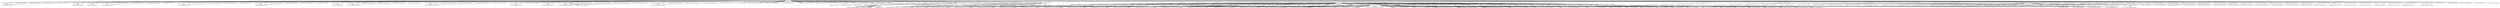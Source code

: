 digraph tree {
    "sky130_lib_spice";
    "models_cells___nfet_01v8__tt_corner_spice";
    "models_cells___nfet_01v8_lvt__tt_corner_spice";
    "models_cells___pfet_01v8__tt_corner_spice";
    "models_cells___nfet_03v3_nvt__tt_corner_spice";
    "models_cells___nfet_05v0_nvt__tt_corner_spice";
    "models_cells___esd_nfet_01v8__tt_corner_spice";
    "models_cells___pfet_01v8_lvt__tt_corner_spice";
    "models_cells___pfet_01v8_hvt__tt_corner_spice";
    "models_cells___esd_pfet_g5v0d10v5__tt_corner_spice";
    "models_cells___pfet_g5v0d10v5__tt_corner_spice";
    "models_cells___pfet_g5v0d16v0__tt_corner_spice";
    "models_cells___nfet_g5v0d10v5__tt_corner_spice";
    "models_cells___nfet_g5v0d16v0__tt_discrete_corner_spice";
    "models_cells___esd_nfet_g5v0d10v5__tt_corner_spice";
    "models_corners_tt_nonfet_spice";
    "models_cells___nfet_01v8__mismatch_corner_spice";
    "models_cells___pfet_01v8__mismatch_corner_spice";
    "models_cells___nfet_01v8_lvt__mismatch_corner_spice";
    "models_cells___pfet_01v8_lvt__mismatch_corner_spice";
    "models_cells___pfet_01v8_hvt__mismatch_corner_spice";
    "models_cells___nfet_g5v0d10v5__mismatch_corner_spice";
    "models_cells___pfet_g5v0d10v5__mismatch_corner_spice";
    "models_cells___nfet_05v0_nvt__mismatch_corner_spice";
    "models_cells___nfet_03v3_nvt__mismatch_corner_spice";
    "models_r_c_res_typical__cap_typical_spice";
    "models_r_c_res_typical__cap_typical__lin_spice";
    "models_corners_tt_specialized_cells_spice";
    "models_all_spice";
    "models_corners_tt_rf_spice";
    "models_cells___nfet_01v8__sf_corner_spice";
    "models_cells___nfet_01v8_pm3_spice";
    "models_cells___nfet_01v8_lvt__sf_corner_spice";
    "models_cells___nfet_01v8_lvt__sf_pm3_spice";
    "models_cells___pfet_01v8__sf_corner_spice";
    "models_cells___pfet_01v8__sf_pm3_spice";
    "models_cells___nfet_03v3_nvt__sf_corner_spice";
    "models_cells___nfet_03v3_nvt_pm3_spice";
    "models_cells___nfet_05v0_nvt__sf_corner_spice";
    "models_cells___nfet_05v0_nvt_pm3_spice";
    "models_cells___esd_nfet_01v8__sf_corner_spice";
    "models_cells___esd_nfet_01v8_pm3_spice";
    "models_cells___pfet_01v8_lvt__sf_corner_spice";
    "models_cells___pfet_01v8_lvt__sf_pm3_spice";
    "models_cells___pfet_01v8_hvt__sf_corner_spice";
    "models_cells___pfet_01v8_hvt_pm3_spice";
    "models_cells___esd_pfet_g5v0d10v5__sf_corner_spice";
    "models_cells___esd_pfet_g5v0d10v5_pm3_spice";
    "models_cells___pfet_g5v0d10v5__sf_corner_spice";
    "models_cells___pfet_g5v0d10v5__sf_pm3_spice";
    "models_cells___pfet_g5v0d16v0__sf_corner_spice";
    "models_cells___nfet_g5v0d10v5__sf_corner_spice";
    "models_cells___nfet_g5v0d10v5__sf_pm3_spice";
    "models_cells___nfet_g5v0d16v0__sf_discrete_corner_spice";
    "models_cells___nfet_g5v0d16v0__subcircuit_pm3_spice";
    "models_cells___nfet_g5v0d16v0_pm3_spice";
    "models_cells___esd_nfet_g5v0d10v5__sf_corner_spice";
    "models_cells___esd_nfet_g5v0d10v5_pm3_spice";
    "models_corners_sf_nonfet_spice";
    "models_cells___nfet_01v8__mismatch_corner_spice";
    "models_cells___pfet_01v8__mismatch_corner_spice";
    "models_cells___nfet_01v8_lvt__mismatch_corner_spice";
    "models_cells___pfet_01v8_lvt__mismatch_corner_spice";
    "models_cells___pfet_01v8_hvt__mismatch_corner_spice";
    "models_cells___nfet_g5v0d10v5__mismatch_corner_spice";
    "models_cells___pfet_g5v0d10v5__mismatch_corner_spice";
    "models_cells___nfet_05v0_nvt__mismatch_corner_spice";
    "models_cells___nfet_03v3_nvt__mismatch_corner_spice";
    "models_r_c_res_typical__cap_typical_spice";
    "models_r_c_res_typical__cap_typical__lin_spice";
    "models_corners_sf_specialized_cells_spice";
    "models_cells___special_nfet_latch__mismatch_corner_spice";
    "models_cells___special_nfet_pass__mismatch_corner_spice";
    "models_cells___special_nfet_pass_flash__mismatch_corner_spice";
    "models_cells___special_pfet_pass__mismatch_corner_spice";
    "models_cells___special_nfet_pass_lvt__ff_corner_spice";
    "models_all_spice";
    "models_corners_sf_rf_spice";
    "models_cells___rf_nfet_01v8_b__sf_corner_spice";
    "models_cells___rf_nfet_01v8_b_pm3_spice";
    "models_cells___rf_nfet_01v8_lvt_b__sf_corner_spice";
    "models_cells___rf_nfet_01v8_lvt_b_pm3_spice";
    "models_cells___rf_nfet_g5v0d10v5_b__sf_corner_spice";
    "models_cells___rf_nfet_g5v0d10v5_b_pm3_spice";
    "models_cells___rf_pfet_01v8_b__sf_corner_spice";
    "models_cells___rf_pfet_01v8_b_pm3_spice";
    "models_cells___rf_nfet_01v8__mismatch_corner_spice";
    "models_cells___rf_nfet_01v8_lvt__mismatch_corner_spice";
    "models_cells___rf_nfet_g5v0d10v5__mismatch_corner_spice";
    "models_cells___rf_pfet_01v8__mismatch_corner_spice";
    "models_cells___rf_pfet_01v8_mvt__sf_discrete_corner_spice";
    "models_cells___pfet_01v8_mvt_pm3_spice";
    "models_cells___rf_pfet_01v8_mvt__mismatch_corner_spice";
    "models_cells___nfet_01v8__ff_corner_spice";
    "models_cells___nfet_01v8_pm3_spice";
    "models_cells___nfet_01v8_lvt__ff_corner_spice";
    "models_cells___nfet_01v8_lvt__ff_pm3_spice";
    "models_cells___pfet_01v8__ff_corner_spice";
    "models_cells___pfet_01v8__ff_pm3_spice";
    "models_cells___nfet_03v3_nvt__ff_corner_spice";
    "models_cells___nfet_03v3_nvt_pm3_spice";
    "models_cells___nfet_05v0_nvt__ff_corner_spice";
    "models_cells___nfet_05v0_nvt_pm3_spice";
    "models_cells___esd_nfet_01v8__ff_corner_spice";
    "models_cells___esd_nfet_01v8_pm3_spice";
    "models_cells___pfet_01v8_lvt__ff_corner_spice";
    "models_cells___pfet_01v8_lvt__ff_pm3_spice";
    "models_cells___pfet_01v8_hvt__ff_corner_spice";
    "models_cells___pfet_01v8_hvt_pm3_spice";
    "models_cells___esd_pfet_g5v0d10v5__ff_corner_spice";
    "models_cells___esd_pfet_g5v0d10v5_pm3_spice";
    "models_cells___pfet_g5v0d10v5__ff_corner_spice";
    "models_cells___pfet_g5v0d10v5__ff_pm3_spice";
    "models_cells___pfet_g5v0d16v0__ff_corner_spice";
    "models_cells___nfet_g5v0d10v5__ff_corner_spice";
    "models_cells___nfet_g5v0d10v5__ff_pm3_spice";
    "models_cells___nfet_g5v0d16v0__ff_discrete_corner_spice";
    "models_cells___nfet_g5v0d16v0__subcircuit_pm3_spice";
    "models_cells___nfet_g5v0d16v0_pm3_spice";
    "models_cells___esd_nfet_g5v0d10v5__ff_corner_spice";
    "models_cells___esd_nfet_g5v0d10v5_pm3_spice";
    "models_corners_ff_nonfet_spice";
    "models_cells___nfet_01v8__mismatch_corner_spice";
    "models_cells___pfet_01v8__mismatch_corner_spice";
    "models_cells___nfet_01v8_lvt__mismatch_corner_spice";
    "models_cells___pfet_01v8_lvt__mismatch_corner_spice";
    "models_cells___pfet_01v8_hvt__mismatch_corner_spice";
    "models_cells___nfet_g5v0d10v5__mismatch_corner_spice";
    "models_cells___pfet_g5v0d10v5__mismatch_corner_spice";
    "models_cells___nfet_05v0_nvt__mismatch_corner_spice";
    "models_cells___nfet_03v3_nvt__mismatch_corner_spice";
    "models_r_c_res_typical__cap_typical_spice";
    "models_r_c_res_typical__cap_typical__lin_spice";
    "models_corners_ff_specialized_cells_spice";
    "models_cells___special_nfet_latch__mismatch_corner_spice";
    "models_cells___special_nfet_pass__mismatch_corner_spice";
    "models_cells___special_nfet_pass_flash__mismatch_corner_spice";
    "models_cells___special_pfet_pass__mismatch_corner_spice";
    "models_cells___special_nfet_pass_lvt__ff_corner_spice";
    "models_cells___special_nfet_pass_lvt_pm3_spice";
    "models_cells___special_nfet_pass_lvt_pm3_spice";
    "models_all_spice";
    "models_corners_ff_rf_spice";
    "models_cells___rf_nfet_01v8_b__ff_corner_spice";
    "models_cells___rf_nfet_01v8_b_pm3_spice";
    "models_cells___rf_nfet_01v8_lvt_b__ff_corner_spice";
    "models_cells___rf_nfet_01v8_lvt_b_pm3_spice";
    "models_cells___rf_nfet_g5v0d10v5_b__ff_corner_spice";
    "models_cells___rf_nfet_g5v0d10v5_b_pm3_spice";
    "models_cells___rf_pfet_01v8_b__ff_corner_spice";
    "models_cells___rf_pfet_01v8_b_pm3_spice";
    "models_cells___rf_nfet_01v8__mismatch_corner_spice";
    "models_cells___rf_nfet_01v8_lvt__mismatch_corner_spice";
    "models_cells___rf_nfet_g5v0d10v5__mismatch_corner_spice";
    "models_cells___rf_pfet_01v8__mismatch_corner_spice";
    "models_cells___rf_pfet_01v8_mvt__ff_discrete_corner_spice";
    "models_cells___pfet_01v8_mvt_pm3_spice";
    "models_cells___rf_pfet_01v8_mvt__mismatch_corner_spice";
    "models_cells___nfet_01v8__ss_corner_spice";
    "models_cells___nfet_01v8_pm3_spice";
    "models_cells___nfet_01v8_lvt__ss_corner_spice";
    "models_cells___nfet_01v8_lvt__ss_pm3_spice";
    "models_cells___pfet_01v8__ss_corner_spice";
    "models_cells___pfet_01v8__ss_pm3_spice";
    "models_cells___nfet_03v3_nvt__ss_corner_spice";
    "models_cells___nfet_03v3_nvt_pm3_spice";
    "models_cells___nfet_05v0_nvt__ss_corner_spice";
    "models_cells___nfet_05v0_nvt_pm3_spice";
    "models_cells___esd_nfet_01v8__ss_corner_spice";
    "models_cells___esd_nfet_01v8_pm3_spice";
    "models_cells___pfet_01v8_lvt__ss_corner_spice";
    "models_cells___pfet_01v8_lvt__ss_pm3_spice";
    "models_cells___pfet_01v8_hvt__ss_corner_spice";
    "models_cells___pfet_01v8_hvt_pm3_spice";
    "models_cells___esd_pfet_g5v0d10v5__ss_corner_spice";
    "models_cells___esd_pfet_g5v0d10v5_pm3_spice";
    "models_cells___pfet_g5v0d10v5__ss_corner_spice";
    "models_cells___pfet_g5v0d10v5__ss_pm3_spice";
    "models_cells___pfet_g5v0d16v0__ss_corner_spice";
    "models_cells___nfet_g5v0d10v5__ss_corner_spice";
    "models_cells___nfet_g5v0d10v5__ss_pm3_spice";
    "models_cells___nfet_g5v0d16v0__ss_discrete_corner_spice";
    "models_cells___nfet_g5v0d16v0__subcircuit_pm3_spice";
    "models_cells___nfet_g5v0d16v0_pm3_spice";
    "models_cells___esd_nfet_g5v0d10v5__ss_corner_spice";
    "models_cells___esd_nfet_g5v0d10v5_pm3_spice";
    "models_corners_ss_nonfet_spice";
    "models_cells___nfet_01v8__mismatch_corner_spice";
    "models_cells___pfet_01v8__mismatch_corner_spice";
    "models_cells___nfet_01v8_lvt__mismatch_corner_spice";
    "models_cells___pfet_01v8_lvt__mismatch_corner_spice";
    "models_cells___pfet_01v8_hvt__mismatch_corner_spice";
    "models_cells___nfet_g5v0d10v5__mismatch_corner_spice";
    "models_cells___pfet_g5v0d10v5__mismatch_corner_spice";
    "models_cells___nfet_05v0_nvt__mismatch_corner_spice";
    "models_cells___nfet_03v3_nvt__mismatch_corner_spice";
    "models_r_c_res_typical__cap_typical_spice";
    "models_r_c_res_typical__cap_typical__lin_spice";
    "models_corners_ss_specialized_cells_spice";
    "models_cells___special_nfet_latch__mismatch_corner_spice";
    "models_cells___special_nfet_pass__mismatch_corner_spice";
    "models_cells___special_nfet_pass_flash__mismatch_corner_spice";
    "models_cells___special_pfet_pass__mismatch_corner_spice";
    "models_cells___special_nfet_pass_lvt__ss_corner_spice";
    "models_all_spice";
    "models_corners_ss_rf_spice";
    "models_cells___rf_nfet_01v8_b__ss_corner_spice";
    "models_cells___rf_nfet_01v8_b_pm3_spice";
    "models_cells___rf_nfet_01v8_lvt_b__ss_corner_spice";
    "models_cells___rf_nfet_01v8_lvt_b_pm3_spice";
    "models_cells___rf_nfet_g5v0d10v5_b__ss_corner_spice";
    "models_cells___rf_nfet_g5v0d10v5_b_pm3_spice";
    "models_cells___rf_pfet_01v8_b__ss_corner_spice";
    "models_cells___rf_pfet_01v8_b_pm3_spice";
    "models_cells___rf_nfet_01v8__mismatch_corner_spice";
    "models_cells___rf_nfet_01v8_lvt__mismatch_corner_spice";
    "models_cells___rf_nfet_g5v0d10v5__mismatch_corner_spice";
    "models_cells___rf_pfet_01v8__mismatch_corner_spice";
    "models_cells___rf_pfet_01v8_mvt__ss_discrete_corner_spice";
    "models_cells___pfet_01v8_mvt_pm3_spice";
    "models_cells___rf_pfet_01v8_mvt__mismatch_corner_spice";
    "models_cells___nfet_01v8__fs_corner_spice";
    "models_cells___nfet_01v8_pm3_spice";
    "models_cells___nfet_01v8_lvt__fs_corner_spice";
    "models_cells___nfet_01v8_lvt__fs_pm3_spice";
    "models_cells___pfet_01v8__fs_corner_spice";
    "models_cells___pfet_01v8__fs_pm3_spice";
    "models_cells___nfet_03v3_nvt__fs_corner_spice";
    "models_cells___nfet_03v3_nvt_pm3_spice";
    "models_cells___nfet_05v0_nvt__fs_corner_spice";
    "models_cells___nfet_05v0_nvt_pm3_spice";
    "models_cells___esd_nfet_01v8__fs_corner_spice";
    "models_cells___esd_nfet_01v8_pm3_spice";
    "models_cells___pfet_01v8_lvt__fs_corner_spice";
    "models_cells___pfet_01v8_lvt__fs_pm3_spice";
    "models_cells___pfet_01v8_hvt__fs_corner_spice";
    "models_cells___pfet_01v8_hvt_pm3_spice";
    "models_cells___esd_pfet_g5v0d10v5__fs_corner_spice";
    "models_cells___esd_pfet_g5v0d10v5_pm3_spice";
    "models_cells___pfet_g5v0d10v5__fs_corner_spice";
    "models_cells___pfet_g5v0d10v5__fs_pm3_spice";
    "models_cells___pfet_g5v0d16v0__fs_corner_spice";
    "models_cells___nfet_g5v0d10v5__fs_corner_spice";
    "models_cells___nfet_g5v0d10v5__fs_pm3_spice";
    "models_cells___nfet_g5v0d16v0__fs_discrete_corner_spice";
    "models_cells___nfet_g5v0d16v0__subcircuit_pm3_spice";
    "models_cells___nfet_g5v0d16v0_pm3_spice";
    "models_cells___esd_nfet_g5v0d10v5__fs_corner_spice";
    "models_cells___esd_nfet_g5v0d10v5_pm3_spice";
    "models_corners_fs_nonfet_spice";
    "models_cells___nfet_01v8__mismatch_corner_spice";
    "models_cells___pfet_01v8__mismatch_corner_spice";
    "models_cells___nfet_01v8_lvt__mismatch_corner_spice";
    "models_cells___pfet_01v8_lvt__mismatch_corner_spice";
    "models_cells___pfet_01v8_hvt__mismatch_corner_spice";
    "models_cells___nfet_g5v0d10v5__mismatch_corner_spice";
    "models_cells___pfet_g5v0d10v5__mismatch_corner_spice";
    "models_cells___nfet_05v0_nvt__mismatch_corner_spice";
    "models_cells___nfet_03v3_nvt__mismatch_corner_spice";
    "models_r_c_res_typical__cap_typical_spice";
    "models___model__r_c_model_spice";
    "models_parameters_typical_spice";
    "models___model__r_c_model_spice";
    "models_parameters_typical_spice";
    "models___model__r_c_model_spice";
    "models_parameters_typical_spice";
    "models___model__r_c_model_spice";
    "models_parameters_typical_spice";
    "models___model__r_c_model_spice";
    "models_parameters_typical_spice";
    "models_r_c_res_typical__cap_typical__lin_spice";
    "models_corners_fs_specialized_cells_spice";
    "models_cells___special_nfet_latch__mismatch_corner_spice";
    "models_cells___special_nfet_pass__mismatch_corner_spice";
    "models_cells___special_nfet_pass_flash__mismatch_corner_spice";
    "models_cells___special_pfet_pass__mismatch_corner_spice";
    "models_cells___special_nfet_pass_lvt__ss_corner_spice";
    "models_cells___special_nfet_pass_lvt_pm3_spice";
    "models_cells___special_nfet_pass_lvt_pm3_spice";
    "models_all_spice";
    "models_corners_fs_rf_spice";
    "models_cells___rf_nfet_01v8_b__fs_corner_spice";
    "models_cells___rf_nfet_01v8_b_pm3_spice";
    "models_cells___rf_nfet_01v8_lvt_b__fs_corner_spice";
    "models_cells___rf_nfet_01v8_lvt_b_pm3_spice";
    "models_cells___rf_nfet_g5v0d10v5_b__fs_corner_spice";
    "models_cells___rf_nfet_g5v0d10v5_b_pm3_spice";
    "models_cells___rf_pfet_01v8_b__fs_corner_spice";
    "models_cells___rf_pfet_01v8_b_pm3_spice";
    "models_cells___rf_nfet_01v8__mismatch_corner_spice";
    "models_cells___rf_nfet_01v8_lvt__mismatch_corner_spice";
    "models_cells___rf_nfet_g5v0d10v5__mismatch_corner_spice";
    "models_cells___rf_pfet_01v8__mismatch_corner_spice";
    "models_cells___rf_pfet_01v8_mvt__fs_discrete_corner_spice";
    "models_cells___pfet_01v8_mvt_pm3_spice";
    "models_cells___rf_pfet_01v8_mvt__mismatch_corner_spice";
    "models_cells___nfet_01v8__tt_corner_spice";
    "models_cells___nfet_01v8_lvt__tt_corner_spice";
    "models_cells___pfet_01v8__tt_corner_spice";
    "models_cells___nfet_03v3_nvt__tt_corner_spice";
    "models_cells___nfet_05v0_nvt__tt_corner_spice";
    "models_cells___esd_nfet_01v8__tt_corner_spice";
    "models_cells___pfet_01v8_lvt__tt_corner_spice";
    "models_cells___pfet_01v8_hvt__tt_corner_spice";
    "models_cells___esd_pfet_g5v0d10v5__tt_corner_spice";
    "models_cells___pfet_g5v0d10v5__tt_corner_spice";
    "models_cells___pfet_g5v0d16v0__tt_corner_spice";
    "models_cells___nfet_g5v0d10v5__tt_corner_spice";
    "models_cells___nfet_g5v0d16v0__tt_discrete_corner_spice";
    "models_cells___esd_nfet_g5v0d10v5__tt_corner_spice";
    "models_corners_tt_nonfet_spice";
    "models_cells___nfet_01v8__mismatch_corner_spice";
    "models_cells___pfet_01v8__mismatch_corner_spice";
    "models_cells___nfet_01v8_lvt__mismatch_corner_spice";
    "models_cells___pfet_01v8_lvt__mismatch_corner_spice";
    "models_cells___pfet_01v8_hvt__mismatch_corner_spice";
    "models_cells___nfet_g5v0d10v5__mismatch_corner_spice";
    "models_cells___pfet_g5v0d10v5__mismatch_corner_spice";
    "models_cells___nfet_05v0_nvt__mismatch_corner_spice";
    "models_cells___nfet_03v3_nvt__mismatch_corner_spice";
    "models_r_c_res_low__cap_low_spice";
    "models___model__r_c_model_spice";
    "models_parameters_fast_70p_spice";
    "models_r_c_res_low__cap_low__lin_spice";
    "models_corners_tt_specialized_cells_spice";
    "models_all_spice";
    "models_corners_tt_rf_spice";
    "models_cells___nfet_01v8__tt_corner_spice";
    "models_cells___nfet_01v8_lvt__tt_corner_spice";
    "models_cells___pfet_01v8__tt_corner_spice";
    "models_cells___nfet_03v3_nvt__tt_corner_spice";
    "models_cells___nfet_05v0_nvt__tt_corner_spice";
    "models_cells___esd_nfet_01v8__tt_corner_spice";
    "models_cells___pfet_01v8_lvt__tt_corner_spice";
    "models_cells___pfet_01v8_hvt__tt_corner_spice";
    "models_cells___esd_pfet_g5v0d10v5__tt_corner_spice";
    "models_cells___pfet_g5v0d10v5__tt_corner_spice";
    "models_cells___pfet_g5v0d16v0__tt_corner_spice";
    "models_cells___nfet_g5v0d10v5__tt_corner_spice";
    "models_cells___nfet_g5v0d16v0__tt_discrete_corner_spice";
    "models_cells___esd_nfet_g5v0d10v5__tt_corner_spice";
    "models_corners_tt_nonfet_spice";
    "models_cells___nfet_01v8__mismatch_corner_spice";
    "models_cells___pfet_01v8__mismatch_corner_spice";
    "models_cells___nfet_01v8_lvt__mismatch_corner_spice";
    "models_cells___pfet_01v8_lvt__mismatch_corner_spice";
    "models_cells___pfet_01v8_hvt__mismatch_corner_spice";
    "models_cells___nfet_g5v0d10v5__mismatch_corner_spice";
    "models_cells___pfet_g5v0d10v5__mismatch_corner_spice";
    "models_cells___nfet_05v0_nvt__mismatch_corner_spice";
    "models_cells___nfet_03v3_nvt__mismatch_corner_spice";
    "models_r_c_res_high__cap_high_spice";
    "models___model__r_c_model_spice";
    "models_parameters_slow_70p_spice";
    "models_r_c_res_high__cap_high__lin_spice";
    "models_corners_tt_specialized_cells_spice";
    "models_all_spice";
    "models_corners_tt_rf_spice";
    "models_cells___nfet_01v8__tt_corner_spice";
    "models_cells___nfet_01v8_lvt__tt_corner_spice";
    "models_cells___pfet_01v8__tt_corner_spice";
    "models_cells___nfet_03v3_nvt__tt_corner_spice";
    "models_cells___nfet_05v0_nvt__tt_corner_spice";
    "models_cells___esd_nfet_01v8__tt_corner_spice";
    "models_cells___pfet_01v8_lvt__tt_corner_spice";
    "models_cells___pfet_01v8_hvt__tt_corner_spice";
    "models_cells___esd_pfet_g5v0d10v5__tt_corner_spice";
    "models_cells___pfet_g5v0d10v5__tt_corner_spice";
    "models_cells___pfet_g5v0d16v0__tt_corner_spice";
    "models_cells___nfet_g5v0d10v5__tt_corner_spice";
    "models_cells___nfet_g5v0d16v0__tt_discrete_corner_spice";
    "models_cells___esd_nfet_g5v0d10v5__tt_corner_spice";
    "models_corners_tt_nonfet_spice";
    "models_cells___nfet_01v8__mismatch_corner_spice";
    "models_cells___pfet_01v8__mismatch_corner_spice";
    "models_cells___nfet_01v8_lvt__mismatch_corner_spice";
    "models_cells___pfet_01v8_lvt__mismatch_corner_spice";
    "models_cells___pfet_01v8_hvt__mismatch_corner_spice";
    "models_cells___nfet_g5v0d10v5__mismatch_corner_spice";
    "models_cells___pfet_g5v0d10v5__mismatch_corner_spice";
    "models_cells___nfet_05v0_nvt__mismatch_corner_spice";
    "models_cells___nfet_03v3_nvt__mismatch_corner_spice";
    "models_r_c_res_high__cap_low_spice";
    "models___model__r_c_model_spice";
    "models_parameters_fast_spice";
    "models_r_c_res_high__cap_low__lin_spice";
    "models_corners_tt_specialized_cells_spice";
    "models_all_spice";
    "models_corners_tt_rf_spice";
    "models_cells___nfet_01v8__tt_corner_spice";
    "models_cells___nfet_01v8_pm3_spice";
    "models_cells___nfet_01v8_pm3_spice";
    "models_cells___nfet_01v8_pm3_spice";
    "models_cells___nfet_01v8_pm3_spice";
    "models_cells___nfet_01v8_pm3_spice";
    "models_cells___nfet_01v8_lvt__tt_corner_spice";
    "models_cells___nfet_01v8_lvt__tt_pm3_spice";
    "models_cells___nfet_01v8_lvt__tt_pm3_spice";
    "models_cells___nfet_01v8_lvt__tt_pm3_spice";
    "models_cells___nfet_01v8_lvt__tt_pm3_spice";
    "models_cells___nfet_01v8_lvt__tt_pm3_spice";
    "models_cells___pfet_01v8__tt_corner_spice";
    "models_cells___pfet_01v8__tt_pm3_spice";
    "models_cells___pfet_01v8__tt_pm3_spice";
    "models_cells___pfet_01v8__tt_pm3_spice";
    "models_cells___pfet_01v8__tt_pm3_spice";
    "models_cells___pfet_01v8__tt_pm3_spice";
    "models_cells___nfet_03v3_nvt__tt_corner_spice";
    "models_cells___nfet_03v3_nvt_pm3_spice";
    "models_cells___nfet_03v3_nvt_pm3_spice";
    "models_cells___nfet_03v3_nvt_pm3_spice";
    "models_cells___nfet_03v3_nvt_pm3_spice";
    "models_cells___nfet_03v3_nvt_pm3_spice";
    "models_cells___nfet_05v0_nvt__tt_corner_spice";
    "models_cells___nfet_05v0_nvt_pm3_spice";
    "models_cells___nfet_05v0_nvt_pm3_spice";
    "models_cells___nfet_05v0_nvt_pm3_spice";
    "models_cells___nfet_05v0_nvt_pm3_spice";
    "models_cells___nfet_05v0_nvt_pm3_spice";
    "models_cells___esd_nfet_01v8__tt_corner_spice";
    "models_cells___esd_nfet_01v8_pm3_spice";
    "models_cells___esd_nfet_01v8_pm3_spice";
    "models_cells___esd_nfet_01v8_pm3_spice";
    "models_cells___esd_nfet_01v8_pm3_spice";
    "models_cells___esd_nfet_01v8_pm3_spice";
    "models_cells___pfet_01v8_lvt__tt_corner_spice";
    "models_cells___pfet_01v8_lvt__tt_pm3_spice";
    "models_cells___pfet_01v8_lvt__tt_pm3_spice";
    "models_cells___pfet_01v8_lvt__tt_pm3_spice";
    "models_cells___pfet_01v8_lvt__tt_pm3_spice";
    "models_cells___pfet_01v8_lvt__tt_pm3_spice";
    "models_cells___pfet_01v8_hvt__tt_corner_spice";
    "models_cells___pfet_01v8_hvt_pm3_spice";
    "models_cells___pfet_01v8_hvt_pm3_spice";
    "models_cells___pfet_01v8_hvt_pm3_spice";
    "models_cells___pfet_01v8_hvt_pm3_spice";
    "models_cells___pfet_01v8_hvt_pm3_spice";
    "models_cells___esd_pfet_g5v0d10v5__tt_corner_spice";
    "models_cells___esd_pfet_g5v0d10v5_pm3_spice";
    "models_cells___esd_pfet_g5v0d10v5_pm3_spice";
    "models_cells___esd_pfet_g5v0d10v5_pm3_spice";
    "models_cells___esd_pfet_g5v0d10v5_pm3_spice";
    "models_cells___esd_pfet_g5v0d10v5_pm3_spice";
    "models_cells___pfet_g5v0d10v5__tt_corner_spice";
    "models_cells___pfet_g5v0d10v5__tt_pm3_spice";
    "models_cells___pfet_g5v0d10v5__tt_pm3_spice";
    "models_cells___pfet_g5v0d10v5__tt_pm3_spice";
    "models_cells___pfet_g5v0d10v5__tt_pm3_spice";
    "models_cells___pfet_g5v0d10v5__tt_pm3_spice";
    "models_cells___pfet_g5v0d16v0__tt_corner_spice";
    "models_cells___nfet_g5v0d10v5__tt_corner_spice";
    "models_cells___nfet_g5v0d10v5__tt_pm3_spice";
    "models_cells___nfet_g5v0d10v5__tt_pm3_spice";
    "models_cells___nfet_g5v0d10v5__tt_pm3_spice";
    "models_cells___nfet_g5v0d10v5__tt_pm3_spice";
    "models_cells___nfet_g5v0d10v5__tt_pm3_spice";
    "models_cells___nfet_g5v0d16v0__tt_discrete_corner_spice";
    "models_cells___nfet_g5v0d16v0__subcircuit_pm3_spice";
    "models_cells___nfet_g5v0d16v0_pm3_spice";
    "models_cells___nfet_g5v0d16v0__subcircuit_pm3_spice";
    "models_cells___nfet_g5v0d16v0_pm3_spice";
    "models_cells___nfet_g5v0d16v0__subcircuit_pm3_spice";
    "models_cells___nfet_g5v0d16v0_pm3_spice";
    "models_cells___nfet_g5v0d16v0__subcircuit_pm3_spice";
    "models_cells___nfet_g5v0d16v0_pm3_spice";
    "models_cells___nfet_g5v0d16v0__subcircuit_pm3_spice";
    "models_cells___nfet_g5v0d16v0_pm3_spice";
    "models_cells___esd_nfet_g5v0d10v5__tt_corner_spice";
    "models_cells___esd_nfet_g5v0d10v5_pm3_spice";
    "models_cells___esd_nfet_g5v0d10v5_pm3_spice";
    "models_cells___esd_nfet_g5v0d10v5_pm3_spice";
    "models_cells___esd_nfet_g5v0d10v5_pm3_spice";
    "models_cells___esd_nfet_g5v0d10v5_pm3_spice";
    "models_corners_tt_nonfet_spice";
    "models_cells___nfet_01v8__mismatch_corner_spice";
    "models_cells___pfet_01v8__mismatch_corner_spice";
    "models_cells___nfet_01v8_lvt__mismatch_corner_spice";
    "models_cells___pfet_01v8_lvt__mismatch_corner_spice";
    "models_cells___pfet_01v8_hvt__mismatch_corner_spice";
    "models_cells___nfet_g5v0d10v5__mismatch_corner_spice";
    "models_cells___pfet_g5v0d10v5__mismatch_corner_spice";
    "models_cells___nfet_05v0_nvt__mismatch_corner_spice";
    "models_cells___nfet_03v3_nvt__mismatch_corner_spice";
    "models_r_c_res_low__cap_high_spice";
    "models___model__r_c_model_spice";
    "models_r_c_mrp1monte_spice";
    "models_cells___res_generic_nd_model_spice";
    "models_cells___res_generic_pd_model_spice";
    "models_r_c_mrp1monte_spice";
    "models_cells___res_generic_nd_model_spice";
    "models_cells___res_generic_pd_model_spice";
    "models_r_c_mrp1monte_spice";
    "models_cells___res_generic_nd_model_spice";
    "models_cells___res_generic_pd_model_spice";
    "models_r_c_mrp1monte_spice";
    "models_cells___res_generic_nd_model_spice";
    "models_cells___res_generic_pd_model_spice";
    "models_r_c_mrp1monte_spice";
    "models_cells___res_generic_nd_model_spice";
    "models_cells___res_generic_pd_model_spice";
    "models_r_c_mrp1monte_spice";
    "models_cells___res_generic_nd_model_spice";
    "models_cells___res_generic_pd_model_spice";
    "models_r_c_mrp1monte_spice";
    "models_cells___res_generic_nd_model_spice";
    "models_cells___res_generic_pd_model_spice";
    "models_r_c_mrp1monte_spice";
    "models_cells___res_generic_nd_model_spice";
    "models_cells___res_generic_pd_model_spice";
    "models_r_c_mrp1monte_spice";
    "models_cells___res_generic_nd_model_spice";
    "models_cells___res_generic_pd_model_spice";
    "models_parameters_slow_spice";
    "models_r_c_res_low__cap_high__lin_spice";
    "models_corners_tt_specialized_cells_spice";
    "models_cells___special_nfet_latch__mismatch_corner_spice";
    "models_cells___special_nfet_pass__mismatch_corner_spice";
    "models_cells___special_nfet_pass_flash__mismatch_corner_spice";
    "models_cells___special_pfet_pass__mismatch_corner_spice";
    "models_cells___special_nfet_pass_lvt__tt_corner_spice";
    "models_cells___special_nfet_latch__mismatch_corner_spice";
    "models_cells___special_nfet_pass__mismatch_corner_spice";
    "models_cells___special_nfet_pass_flash__mismatch_corner_spice";
    "models_cells___special_pfet_pass__mismatch_corner_spice";
    "models_cells___special_nfet_pass_lvt__tt_corner_spice";
    "models_cells___special_nfet_latch__mismatch_corner_spice";
    "models_cells___special_nfet_pass__mismatch_corner_spice";
    "models_cells___special_nfet_pass_flash__mismatch_corner_spice";
    "models_cells___special_pfet_pass__mismatch_corner_spice";
    "models_cells___special_nfet_pass_lvt__tt_corner_spice";
    "models_cells___special_nfet_latch__mismatch_corner_spice";
    "models_cells___special_nfet_pass__mismatch_corner_spice";
    "models_cells___special_nfet_pass_flash__mismatch_corner_spice";
    "models_cells___special_pfet_pass__mismatch_corner_spice";
    "models_cells___special_nfet_pass_lvt__tt_corner_spice";
    "models_cells___special_nfet_latch__mismatch_corner_spice";
    "models_cells___special_nfet_pass__mismatch_corner_spice";
    "models_cells___special_nfet_pass_flash__mismatch_corner_spice";
    "models_cells___special_pfet_pass__mismatch_corner_spice";
    "models_cells___special_nfet_pass_lvt__tt_corner_spice";
    "models_cells___special_nfet_pass_lvt_pm3_spice";
    "models_cells___special_nfet_pass_lvt_pm3_spice";
    "models_cells___special_nfet_pass_lvt_pm3_spice";
    "models_cells___special_nfet_pass_lvt_pm3_spice";
    "models_cells___special_nfet_pass_lvt_pm3_spice";
    "models_all_spice";
    "models_parameters_lod_spice";
    "models_parasitics___model__parasitic__diode_ps2nw_model_spice";
    "models_cells___diode_pw2nd_05v5_model_spice";
    "models_cells___diode_pd2nw_05v5_model_spice";
    "models_cells___diode_pd2nw_05v5_hvt_model_spice";
    "models_cells___diode_pw2nd_11v0_model_spice";
    "models_cells___diode_pd2nw_11v0_model_spice";
    "models_cells___diode_pw2nd_05v5_nvt_model_spice";
    "models_cells___diode_pw2nd_05v5_lvt_model_spice";
    "models_cells___diode_pd2nw_05v5_lvt_model_spice";
    "models_parasitics___model__parasitic__diode_pw2dn_model_spice";
    "models_parasitics___model__parasitic__diode_ps2dn_model_spice";
    "models_cells___pfet_g5v0d16v0__parasitic__diode_pw2dn_model_spice";
    "models_cells___pnp_05v5_W0p68L0p68_model_spice";
    "models_cells___pfet_g5v0d16v0_pm3_spice";
    "models_cells___pfet_g5v0d16v0__subcircuit_pm3_spice";
    "models_cells___cap_var_lvt_model_spice";
    "models_cells___res_iso_pw_model_spice";
    "models_cells___cap_vpp_08p6x07p8_l1m1m2_noshield_o1_model_spice";
    "models_capacitors___model__cap_mim_model_spice";
    "models_capacitors___model__cap_vpp_only_mos_model_spice";
    "models_sonos_p_begin_of_life_mm_spice";
    "models_sonos_e_begin_of_life_mm_spice";
    "models_head_spice";
    "models_cells___special_nfet_pass_pm3_spice";
    "models_cells___special_nfet_latch_pm3_spice";
    "models_cells___special_pfet_pass_pm3_spice";
    "models_cells___special_nfet_pass_flash_pm3_spice";
    "models_capacitors___model__cap_vpp_only_pq_model_spice";
    "models_capacitors___model__cap_vpp_only_p_model_spice";
    "models___model__linear_model_spice";
    "models_cells___rf_nfet_g5v0d10v5_pm3_spice";
    "models_cells___rf_nfet_01v8_lvt_pm3_spice";
    "models_cells___rf_nfet_01v8_pm3_spice";
    "models_cells___rf_pfet_01v8_pm3_spice";
    "models_cells___rf_pfet_01v8_mvt_pm3_spice";
    "models_parameters_lod_spice";
    "models_parasitics___model__parasitic__diode_ps2nw_model_spice";
    "models_cells___diode_pw2nd_05v5_model_spice";
    "models_cells___diode_pd2nw_05v5_model_spice";
    "models_cells___diode_pd2nw_05v5_hvt_model_spice";
    "models_cells___diode_pw2nd_11v0_model_spice";
    "models_cells___diode_pd2nw_11v0_model_spice";
    "models_cells___diode_pw2nd_05v5_nvt_model_spice";
    "models_cells___diode_pw2nd_05v5_lvt_model_spice";
    "models_cells___diode_pd2nw_05v5_lvt_model_spice";
    "models_parasitics___model__parasitic__diode_pw2dn_model_spice";
    "models_parasitics___model__parasitic__diode_ps2dn_model_spice";
    "models_cells___pfet_g5v0d16v0__parasitic__diode_pw2dn_model_spice";
    "models_cells___pnp_05v5_W0p68L0p68_model_spice";
    "models_cells___pfet_g5v0d16v0_pm3_spice";
    "models_cells___pfet_g5v0d16v0__subcircuit_pm3_spice";
    "models_cells___cap_var_lvt_model_spice";
    "models_cells___res_iso_pw_model_spice";
    "models_cells___cap_vpp_08p6x07p8_l1m1m2_noshield_o1_model_spice";
    "models_capacitors___model__cap_mim_model_spice";
    "models_capacitors___model__cap_vpp_only_mos_model_spice";
    "models_sonos_p_begin_of_life_mm_spice";
    "models_sonos_e_begin_of_life_mm_spice";
    "models_head_spice";
    "models_cells___special_nfet_pass_pm3_spice";
    "models_cells___special_nfet_latch_pm3_spice";
    "models_cells___special_pfet_pass_pm3_spice";
    "models_cells___special_nfet_pass_flash_pm3_spice";
    "models_capacitors___model__cap_vpp_only_pq_model_spice";
    "models_capacitors___model__cap_vpp_only_p_model_spice";
    "models___model__linear_model_spice";
    "models_cells___rf_nfet_g5v0d10v5_pm3_spice";
    "models_cells___rf_nfet_01v8_lvt_pm3_spice";
    "models_cells___rf_nfet_01v8_pm3_spice";
    "models_cells___rf_pfet_01v8_pm3_spice";
    "models_cells___rf_pfet_01v8_mvt_pm3_spice";
    "models_parameters_lod_spice";
    "models_parasitics___model__parasitic__diode_ps2nw_model_spice";
    "models_cells___diode_pw2nd_05v5_model_spice";
    "models_cells___diode_pd2nw_05v5_model_spice";
    "models_cells___diode_pd2nw_05v5_hvt_model_spice";
    "models_cells___diode_pw2nd_11v0_model_spice";
    "models_cells___diode_pd2nw_11v0_model_spice";
    "models_cells___diode_pw2nd_05v5_nvt_model_spice";
    "models_cells___diode_pw2nd_05v5_lvt_model_spice";
    "models_cells___diode_pd2nw_05v5_lvt_model_spice";
    "models_parasitics___model__parasitic__diode_pw2dn_model_spice";
    "models_parasitics___model__parasitic__diode_ps2dn_model_spice";
    "models_cells___pfet_g5v0d16v0__parasitic__diode_pw2dn_model_spice";
    "models_cells___pnp_05v5_W0p68L0p68_model_spice";
    "models_cells___pfet_g5v0d16v0_pm3_spice";
    "models_cells___pfet_g5v0d16v0__subcircuit_pm3_spice";
    "models_cells___cap_var_lvt_model_spice";
    "models_cells___res_iso_pw_model_spice";
    "models_cells___cap_vpp_08p6x07p8_l1m1m2_noshield_o1_model_spice";
    "models_capacitors___model__cap_mim_model_spice";
    "models_capacitors___model__cap_vpp_only_mos_model_spice";
    "models_sonos_p_begin_of_life_mm_spice";
    "models_sonos_e_begin_of_life_mm_spice";
    "models_head_spice";
    "models_cells___special_nfet_pass_pm3_spice";
    "models_cells___special_nfet_latch_pm3_spice";
    "models_cells___special_pfet_pass_pm3_spice";
    "models_cells___special_nfet_pass_flash_pm3_spice";
    "models_capacitors___model__cap_vpp_only_pq_model_spice";
    "models_capacitors___model__cap_vpp_only_p_model_spice";
    "models___model__linear_model_spice";
    "models_cells___rf_nfet_g5v0d10v5_pm3_spice";
    "models_cells___rf_nfet_01v8_lvt_pm3_spice";
    "models_cells___rf_nfet_01v8_pm3_spice";
    "models_cells___rf_pfet_01v8_pm3_spice";
    "models_cells___rf_pfet_01v8_mvt_pm3_spice";
    "models_parameters_lod_spice";
    "models_parasitics___model__parasitic__diode_ps2nw_model_spice";
    "models_cells___diode_pw2nd_05v5_model_spice";
    "models_cells___diode_pd2nw_05v5_model_spice";
    "models_cells___diode_pd2nw_05v5_hvt_model_spice";
    "models_cells___diode_pw2nd_11v0_model_spice";
    "models_cells___diode_pd2nw_11v0_model_spice";
    "models_cells___diode_pw2nd_05v5_nvt_model_spice";
    "models_cells___diode_pw2nd_05v5_lvt_model_spice";
    "models_cells___diode_pd2nw_05v5_lvt_model_spice";
    "models_parasitics___model__parasitic__diode_pw2dn_model_spice";
    "models_parasitics___model__parasitic__diode_ps2dn_model_spice";
    "models_cells___pfet_g5v0d16v0__parasitic__diode_pw2dn_model_spice";
    "models_cells___pnp_05v5_W0p68L0p68_model_spice";
    "models_cells___pfet_g5v0d16v0_pm3_spice";
    "models_cells___pfet_g5v0d16v0__subcircuit_pm3_spice";
    "models_cells___cap_var_lvt_model_spice";
    "models_cells___res_iso_pw_model_spice";
    "models_cells___cap_vpp_08p6x07p8_l1m1m2_noshield_o1_model_spice";
    "models_capacitors___model__cap_mim_model_spice";
    "models_capacitors___model__cap_vpp_only_mos_model_spice";
    "models_sonos_p_begin_of_life_mm_spice";
    "models_sonos_e_begin_of_life_mm_spice";
    "models_head_spice";
    "models_cells___special_nfet_pass_pm3_spice";
    "models_cells___special_nfet_latch_pm3_spice";
    "models_cells___special_pfet_pass_pm3_spice";
    "models_cells___special_nfet_pass_flash_pm3_spice";
    "models_capacitors___model__cap_vpp_only_pq_model_spice";
    "models_capacitors___model__cap_vpp_only_p_model_spice";
    "models___model__linear_model_spice";
    "models_cells___rf_nfet_g5v0d10v5_pm3_spice";
    "models_cells___rf_nfet_01v8_lvt_pm3_spice";
    "models_cells___rf_nfet_01v8_pm3_spice";
    "models_cells___rf_pfet_01v8_pm3_spice";
    "models_cells___rf_pfet_01v8_mvt_pm3_spice";
    "models_parameters_lod_spice";
    "models_parasitics___model__parasitic__diode_ps2nw_model_spice";
    "models_cells___diode_pw2nd_05v5_model_spice";
    "models_cells___diode_pd2nw_05v5_model_spice";
    "models_cells___diode_pd2nw_05v5_hvt_model_spice";
    "models_cells___diode_pw2nd_11v0_model_spice";
    "models_cells___diode_pd2nw_11v0_model_spice";
    "models_cells___diode_pw2nd_05v5_nvt_model_spice";
    "models_cells___diode_pw2nd_05v5_lvt_model_spice";
    "models_cells___diode_pd2nw_05v5_lvt_model_spice";
    "models_parasitics___model__parasitic__diode_pw2dn_model_spice";
    "models_parasitics___model__parasitic__diode_ps2dn_model_spice";
    "models_cells___pfet_g5v0d16v0__parasitic__diode_pw2dn_model_spice";
    "models_cells___pnp_05v5_W0p68L0p68_model_spice";
    "models_cells___pfet_g5v0d16v0_pm3_spice";
    "models_cells___pfet_g5v0d16v0__subcircuit_pm3_spice";
    "models_cells___cap_var_lvt_model_spice";
    "models_cells___res_iso_pw_model_spice";
    "models_cells___cap_vpp_08p6x07p8_l1m1m2_noshield_o1_model_spice";
    "models_capacitors___model__cap_mim_model_spice";
    "models_capacitors___model__cap_vpp_only_mos_model_spice";
    "models_sonos_p_begin_of_life_mm_spice";
    "models_sonos_e_begin_of_life_mm_spice";
    "models_head_spice";
    "models_cells___special_nfet_pass_pm3_spice";
    "models_cells___special_nfet_latch_pm3_spice";
    "models_cells___special_pfet_pass_pm3_spice";
    "models_cells___special_nfet_pass_flash_pm3_spice";
    "models_capacitors___model__cap_vpp_only_pq_model_spice";
    "models_capacitors___model__cap_vpp_only_p_model_spice";
    "models___model__linear_model_spice";
    "models_cells___rf_nfet_g5v0d10v5_pm3_spice";
    "models_cells___rf_nfet_01v8_lvt_pm3_spice";
    "models_cells___rf_nfet_01v8_pm3_spice";
    "models_cells___rf_pfet_01v8_pm3_spice";
    "models_cells___rf_pfet_01v8_mvt_pm3_spice";
    "models_parameters_lod_spice";
    "models_parasitics___model__parasitic__diode_ps2nw_model_spice";
    "models_cells___diode_pw2nd_05v5_model_spice";
    "models_cells___diode_pd2nw_05v5_model_spice";
    "models_cells___diode_pd2nw_05v5_hvt_model_spice";
    "models_cells___diode_pw2nd_11v0_model_spice";
    "models_cells___diode_pd2nw_11v0_model_spice";
    "models_cells___diode_pw2nd_05v5_nvt_model_spice";
    "models_cells___diode_pw2nd_05v5_lvt_model_spice";
    "models_cells___diode_pd2nw_05v5_lvt_model_spice";
    "models_parasitics___model__parasitic__diode_pw2dn_model_spice";
    "models_parasitics___model__parasitic__diode_ps2dn_model_spice";
    "models_cells___pfet_g5v0d16v0__parasitic__diode_pw2dn_model_spice";
    "models_cells___pnp_05v5_W0p68L0p68_model_spice";
    "models_cells___pfet_g5v0d16v0_pm3_spice";
    "models_cells___pfet_g5v0d16v0__subcircuit_pm3_spice";
    "models_cells___cap_var_lvt_model_spice";
    "models_cells___res_iso_pw_model_spice";
    "models_cells___cap_vpp_08p6x07p8_l1m1m2_noshield_o1_model_spice";
    "models_capacitors___model__cap_mim_model_spice";
    "models_capacitors___model__cap_vpp_only_mos_model_spice";
    "models_sonos_p_begin_of_life_mm_spice";
    "models_sonos_e_begin_of_life_mm_spice";
    "models_head_spice";
    "models_cells___special_nfet_pass_pm3_spice";
    "models_cells___special_nfet_latch_pm3_spice";
    "models_cells___special_pfet_pass_pm3_spice";
    "models_cells___special_nfet_pass_flash_pm3_spice";
    "models_capacitors___model__cap_vpp_only_pq_model_spice";
    "models_capacitors___model__cap_vpp_only_p_model_spice";
    "models___model__linear_model_spice";
    "models_cells___rf_nfet_g5v0d10v5_pm3_spice";
    "models_cells___rf_nfet_01v8_lvt_pm3_spice";
    "models_cells___rf_nfet_01v8_pm3_spice";
    "models_cells___rf_pfet_01v8_pm3_spice";
    "models_cells___rf_pfet_01v8_mvt_pm3_spice";
    "models_parameters_lod_spice";
    "models_parasitics___model__parasitic__diode_ps2nw_model_spice";
    "models_cells___diode_pw2nd_05v5_model_spice";
    "models_cells___diode_pd2nw_05v5_model_spice";
    "models_cells___diode_pd2nw_05v5_hvt_model_spice";
    "models_cells___diode_pw2nd_11v0_model_spice";
    "models_cells___diode_pd2nw_11v0_model_spice";
    "models_cells___diode_pw2nd_05v5_nvt_model_spice";
    "models_cells___diode_pw2nd_05v5_lvt_model_spice";
    "models_cells___diode_pd2nw_05v5_lvt_model_spice";
    "models_parasitics___model__parasitic__diode_pw2dn_model_spice";
    "models_parasitics___model__parasitic__diode_ps2dn_model_spice";
    "models_cells___pfet_g5v0d16v0__parasitic__diode_pw2dn_model_spice";
    "models_cells___pnp_05v5_W0p68L0p68_model_spice";
    "models_cells___pfet_g5v0d16v0_pm3_spice";
    "models_cells___pfet_g5v0d16v0__subcircuit_pm3_spice";
    "models_cells___cap_var_lvt_model_spice";
    "models_cells___res_iso_pw_model_spice";
    "models_cells___cap_vpp_08p6x07p8_l1m1m2_noshield_o1_model_spice";
    "models_capacitors___model__cap_mim_model_spice";
    "models_capacitors___model__cap_vpp_only_mos_model_spice";
    "models_sonos_p_begin_of_life_mm_spice";
    "models_sonos_e_begin_of_life_mm_spice";
    "models_head_spice";
    "models_cells___special_nfet_pass_pm3_spice";
    "models_cells___special_nfet_latch_pm3_spice";
    "models_cells___special_pfet_pass_pm3_spice";
    "models_cells___special_nfet_pass_flash_pm3_spice";
    "models_capacitors___model__cap_vpp_only_pq_model_spice";
    "models_capacitors___model__cap_vpp_only_p_model_spice";
    "models___model__linear_model_spice";
    "models_cells___rf_nfet_g5v0d10v5_pm3_spice";
    "models_cells___rf_nfet_01v8_lvt_pm3_spice";
    "models_cells___rf_nfet_01v8_pm3_spice";
    "models_cells___rf_pfet_01v8_pm3_spice";
    "models_cells___rf_pfet_01v8_mvt_pm3_spice";
    "models_parameters_lod_spice";
    "models_parasitics___model__parasitic__diode_ps2nw_model_spice";
    "models_cells___diode_pw2nd_05v5_model_spice";
    "models_cells___diode_pd2nw_05v5_model_spice";
    "models_cells___diode_pd2nw_05v5_hvt_model_spice";
    "models_cells___diode_pw2nd_11v0_model_spice";
    "models_cells___diode_pd2nw_11v0_model_spice";
    "models_cells___diode_pw2nd_05v5_nvt_model_spice";
    "models_cells___diode_pw2nd_05v5_lvt_model_spice";
    "models_cells___diode_pd2nw_05v5_lvt_model_spice";
    "models_parasitics___model__parasitic__diode_pw2dn_model_spice";
    "models_parasitics___model__parasitic__diode_ps2dn_model_spice";
    "models_cells___pfet_g5v0d16v0__parasitic__diode_pw2dn_model_spice";
    "models_cells___pnp_05v5_W0p68L0p68_model_spice";
    "models_cells___pfet_g5v0d16v0_pm3_spice";
    "models_cells___pfet_g5v0d16v0__subcircuit_pm3_spice";
    "models_cells___cap_var_lvt_model_spice";
    "models_cells___res_iso_pw_model_spice";
    "models_cells___cap_vpp_08p6x07p8_l1m1m2_noshield_o1_model_spice";
    "models_capacitors___model__cap_mim_model_spice";
    "models_capacitors___model__cap_vpp_only_mos_model_spice";
    "models_sonos_p_begin_of_life_mm_spice";
    "models_sonos_e_begin_of_life_mm_spice";
    "models_head_spice";
    "models_cells___special_nfet_pass_pm3_spice";
    "models_cells___special_nfet_latch_pm3_spice";
    "models_cells___special_pfet_pass_pm3_spice";
    "models_cells___special_nfet_pass_flash_pm3_spice";
    "models_capacitors___model__cap_vpp_only_pq_model_spice";
    "models_capacitors___model__cap_vpp_only_p_model_spice";
    "models___model__linear_model_spice";
    "models_cells___rf_nfet_g5v0d10v5_pm3_spice";
    "models_cells___rf_nfet_01v8_lvt_pm3_spice";
    "models_cells___rf_nfet_01v8_pm3_spice";
    "models_cells___rf_pfet_01v8_pm3_spice";
    "models_cells___rf_pfet_01v8_mvt_pm3_spice";
    "models_parameters_lod_spice";
    "models_parasitics___model__parasitic__diode_ps2nw_model_spice";
    "models_cells___diode_pw2nd_05v5_model_spice";
    "models_cells___diode_pd2nw_05v5_model_spice";
    "models_cells___diode_pd2nw_05v5_hvt_model_spice";
    "models_cells___diode_pw2nd_11v0_model_spice";
    "models_cells___diode_pd2nw_11v0_model_spice";
    "models_cells___diode_pw2nd_05v5_nvt_model_spice";
    "models_cells___diode_pw2nd_05v5_lvt_model_spice";
    "models_cells___diode_pd2nw_05v5_lvt_model_spice";
    "models_parasitics___model__parasitic__diode_pw2dn_model_spice";
    "models_parasitics___model__parasitic__diode_ps2dn_model_spice";
    "models_cells___pfet_g5v0d16v0__parasitic__diode_pw2dn_model_spice";
    "models_cells___pnp_05v5_W0p68L0p68_model_spice";
    "models_cells___pfet_g5v0d16v0_pm3_spice";
    "models_cells___pfet_g5v0d16v0__subcircuit_pm3_spice";
    "models_cells___cap_var_lvt_model_spice";
    "models_cells___res_iso_pw_model_spice";
    "models_cells___cap_vpp_08p6x07p8_l1m1m2_noshield_o1_model_spice";
    "models_capacitors___model__cap_mim_model_spice";
    "models_cells___cap_mim_m3_1_model_spice";
    "models_cells___cap_mim_m3_2_model_spice";
    "models_cells___cap_mim_m3_1_model_spice";
    "models_cells___cap_mim_m3_2_model_spice";
    "models_cells___cap_mim_m3_1_model_spice";
    "models_cells___cap_mim_m3_2_model_spice";
    "models_cells___cap_mim_m3_1_model_spice";
    "models_cells___cap_mim_m3_2_model_spice";
    "models_cells___cap_mim_m3_1_model_spice";
    "models_cells___cap_mim_m3_2_model_spice";
    "models_cells___cap_mim_m3_1_model_spice";
    "models_cells___cap_mim_m3_2_model_spice";
    "models_cells___cap_mim_m3_1_model_spice";
    "models_cells___cap_mim_m3_2_model_spice";
    "models_cells___cap_mim_m3_1_model_spice";
    "models_cells___cap_mim_m3_2_model_spice";
    "models_cells___cap_mim_m3_1_model_spice";
    "models_cells___cap_mim_m3_2_model_spice";
    "models_capacitors___model__cap_vpp_only_mos_model_spice";
    "models_cells___cap_vpp_04p4x04p6_m1m2_noshield_o1nhv_model_spice";
    "models_cells___cap_vpp_04p4x04p6_m1m2_noshield_o1phv_model_spice";
    "models_cells___cap_vpp_04p4x04p6_m1m2_noshield_o1nhv_model_spice";
    "models_cells___cap_vpp_04p4x04p6_m1m2_noshield_o1phv_model_spice";
    "models_cells___cap_vpp_04p4x04p6_m1m2_noshield_o1nhv_model_spice";
    "models_cells___cap_vpp_04p4x04p6_m1m2_noshield_o1phv_model_spice";
    "models_cells___cap_vpp_04p4x04p6_m1m2_noshield_o1nhv_model_spice";
    "models_cells___cap_vpp_04p4x04p6_m1m2_noshield_o1phv_model_spice";
    "models_cells___cap_vpp_04p4x04p6_m1m2_noshield_o1nhv_model_spice";
    "models_cells___cap_vpp_04p4x04p6_m1m2_noshield_o1phv_model_spice";
    "models_cells___cap_vpp_04p4x04p6_m1m2_noshield_o1nhv_model_spice";
    "models_cells___cap_vpp_04p4x04p6_m1m2_noshield_o1phv_model_spice";
    "models_cells___cap_vpp_04p4x04p6_m1m2_noshield_o1nhv_model_spice";
    "models_cells___cap_vpp_04p4x04p6_m1m2_noshield_o1phv_model_spice";
    "models_cells___cap_vpp_04p4x04p6_m1m2_noshield_o1nhv_model_spice";
    "models_cells___cap_vpp_04p4x04p6_m1m2_noshield_o1phv_model_spice";
    "models_cells___cap_vpp_04p4x04p6_m1m2_noshield_o1nhv_model_spice";
    "models_cells___cap_vpp_04p4x04p6_m1m2_noshield_o1phv_model_spice";
    "models_sonos_p_begin_of_life_mm_spice";
    "models_sonos_e_begin_of_life_mm_spice";
    "models_head_spice";
    "models_cells___special_nfet_pass_pm3_spice";
    "models_cells___special_nfet_latch_pm3_spice";
    "models_cells___special_pfet_pass_pm3_spice";
    "models_cells___special_nfet_pass_flash_pm3_spice";
    "models_capacitors___model__cap_vpp_only_pq_model_spice";
    "models_cells___cap_vpp_08p6x07p8_m1m2m3_shieldl1_model_spice";
    "models_cells___cap_vpp_04p4x04p6_m1m2m3_shieldl1_model_spice";
    "models_cells___cap_vpp_11p5x11p7_m1m2m3_shieldl1_model_spice";
    "models_cells___cap_vpp_11p5x11p7_l1m1m2m3_shieldm4_model_spice";
    "models_cells___cap_vpp_11p5x11p7_l1m1m2m3_shieldpom4_model_spice";
    "models_cells___cap_vpp_06p8x06p1_l1m1m2m3_shieldpom4_model_spice";
    "models_cells___cap_vpp_06p8x06p1_m1m2m3_shieldl1m4_model_spice";
    "models_cells___cap_vpp_08p6x07p8_m1m2m3_shieldl1_model_spice";
    "models_cells___cap_vpp_04p4x04p6_m1m2m3_shieldl1_model_spice";
    "models_cells___cap_vpp_11p5x11p7_m1m2m3_shieldl1_model_spice";
    "models_cells___cap_vpp_11p5x11p7_l1m1m2m3_shieldm4_model_spice";
    "models_cells___cap_vpp_11p5x11p7_l1m1m2m3_shieldpom4_model_spice";
    "models_cells___cap_vpp_06p8x06p1_l1m1m2m3_shieldpom4_model_spice";
    "models_cells___cap_vpp_06p8x06p1_m1m2m3_shieldl1m4_model_spice";
    "models_cells___cap_vpp_08p6x07p8_m1m2m3_shieldl1_model_spice";
    "models_cells___cap_vpp_04p4x04p6_m1m2m3_shieldl1_model_spice";
    "models_cells___cap_vpp_11p5x11p7_m1m2m3_shieldl1_model_spice";
    "models_cells___cap_vpp_11p5x11p7_l1m1m2m3_shieldm4_model_spice";
    "models_cells___cap_vpp_11p5x11p7_l1m1m2m3_shieldpom4_model_spice";
    "models_cells___cap_vpp_06p8x06p1_l1m1m2m3_shieldpom4_model_spice";
    "models_cells___cap_vpp_06p8x06p1_m1m2m3_shieldl1m4_model_spice";
    "models_cells___cap_vpp_08p6x07p8_m1m2m3_shieldl1_model_spice";
    "models_cells___cap_vpp_04p4x04p6_m1m2m3_shieldl1_model_spice";
    "models_cells___cap_vpp_11p5x11p7_m1m2m3_shieldl1_model_spice";
    "models_cells___cap_vpp_11p5x11p7_l1m1m2m3_shieldm4_model_spice";
    "models_cells___cap_vpp_11p5x11p7_l1m1m2m3_shieldpom4_model_spice";
    "models_cells___cap_vpp_06p8x06p1_l1m1m2m3_shieldpom4_model_spice";
    "models_cells___cap_vpp_06p8x06p1_m1m2m3_shieldl1m4_model_spice";
    "models_cells___cap_vpp_08p6x07p8_m1m2m3_shieldl1_model_spice";
    "models_cells___cap_vpp_04p4x04p6_m1m2m3_shieldl1_model_spice";
    "models_cells___cap_vpp_11p5x11p7_m1m2m3_shieldl1_model_spice";
    "models_cells___cap_vpp_11p5x11p7_l1m1m2m3_shieldm4_model_spice";
    "models_cells___cap_vpp_11p5x11p7_l1m1m2m3_shieldpom4_model_spice";
    "models_cells___cap_vpp_06p8x06p1_l1m1m2m3_shieldpom4_model_spice";
    "models_cells___cap_vpp_06p8x06p1_m1m2m3_shieldl1m4_model_spice";
    "models_cells___cap_vpp_08p6x07p8_m1m2m3_shieldl1_model_spice";
    "models_cells___cap_vpp_04p4x04p6_m1m2m3_shieldl1_model_spice";
    "models_cells___cap_vpp_11p5x11p7_m1m2m3_shieldl1_model_spice";
    "models_cells___cap_vpp_11p5x11p7_l1m1m2m3_shieldm4_model_spice";
    "models_cells___cap_vpp_11p5x11p7_l1m1m2m3_shieldpom4_model_spice";
    "models_cells___cap_vpp_06p8x06p1_l1m1m2m3_shieldpom4_model_spice";
    "models_cells___cap_vpp_06p8x06p1_m1m2m3_shieldl1m4_model_spice";
    "models_cells___cap_vpp_08p6x07p8_m1m2m3_shieldl1_model_spice";
    "models_cells___cap_vpp_04p4x04p6_m1m2m3_shieldl1_model_spice";
    "models_cells___cap_vpp_11p5x11p7_m1m2m3_shieldl1_model_spice";
    "models_cells___cap_vpp_11p5x11p7_l1m1m2m3_shieldm4_model_spice";
    "models_cells___cap_vpp_11p5x11p7_l1m1m2m3_shieldpom4_model_spice";
    "models_cells___cap_vpp_06p8x06p1_l1m1m2m3_shieldpom4_model_spice";
    "models_cells___cap_vpp_06p8x06p1_m1m2m3_shieldl1m4_model_spice";
    "models_cells___cap_vpp_08p6x07p8_m1m2m3_shieldl1_model_spice";
    "models_cells___cap_vpp_04p4x04p6_m1m2m3_shieldl1_model_spice";
    "models_cells___cap_vpp_11p5x11p7_m1m2m3_shieldl1_model_spice";
    "models_cells___cap_vpp_11p5x11p7_l1m1m2m3_shieldm4_model_spice";
    "models_cells___cap_vpp_11p5x11p7_l1m1m2m3_shieldpom4_model_spice";
    "models_cells___cap_vpp_06p8x06p1_l1m1m2m3_shieldpom4_model_spice";
    "models_cells___cap_vpp_06p8x06p1_m1m2m3_shieldl1m4_model_spice";
    "models_cells___cap_vpp_08p6x07p8_m1m2m3_shieldl1_model_spice";
    "models_cells___cap_vpp_04p4x04p6_m1m2m3_shieldl1_model_spice";
    "models_cells___cap_vpp_11p5x11p7_m1m2m3_shieldl1_model_spice";
    "models_cells___cap_vpp_11p5x11p7_l1m1m2m3_shieldm4_model_spice";
    "models_cells___cap_vpp_11p5x11p7_l1m1m2m3_shieldpom4_model_spice";
    "models_cells___cap_vpp_06p8x06p1_l1m1m2m3_shieldpom4_model_spice";
    "models_cells___cap_vpp_06p8x06p1_m1m2m3_shieldl1m4_model_spice";
    "models_capacitors___model__cap_vpp_only_p_model_spice";
    "models_cells___cap_vpp_11p5x11p7_l1m1m2m3m4_shieldm5_model_spice";
    "models_cells___cap_vpp_11p5x11p7_l1m1m2m3m4_shieldpom5_model_spice";
    "models_cells___cap_vpp_11p5x11p7_m1m2m3m4_shieldl1m5_model_spice";
    "models_cells___cap_vpp_11p5x11p7_m1m4_noshield_model_spice";
    "models_cells___cap_vpp_11p5x11p7_m1m2m3m4_shieldm5_model_spice";
    "models_cells___cap_vpp_08p6x07p8_m1m2m3_shieldl1m5_floatm4_model_spice";
    "models_cells___cap_vpp_04p4x04p6_m1m2m3_shieldl1m5_floatm4_model_spice";
    "models_cells___cap_vpp_11p5x11p7_m1m2m3_shieldl1m5_floatm4_model_spice";
    "models_cells___cap_vpp_11p3x11p8_l1m1m2m3m4_shieldm5_nhv_model_spice";
    "models_cells___cap_vpp_11p3x11p8_l1m1m2m3m4_shieldm5_nhv__base_model_spice";
    "models_cells___cap_vpp_11p5x11p7_l1m1m2m3m4_shieldpom5_x_model_spice";
    "models_cells___cap_vpp_02p9x06p1_m1m2m3m4_shieldl1_fingercap2_model_spice";
    "models_cells___cap_vpp_02p7x11p1_m1m2m3m4_shieldl1_fingercap_model_spice";
    "models_cells___cap_vpp_02p7x21p1_m1m2m3m4_shieldl1_fingercap_model_spice";
    "models_cells___cap_vpp_02p7x41p1_m1m2m3m4_shieldl1_fingercap_model_spice";
    "models_cells___cap_vpp_02p7x06p1_m1m2m3m4_shieldl1_fingercap_model_spice";
    "models_cells___cap_vpp_11p3x11p3_m1m2m3m4_shieldl1_wafflecap_model_spice";
    "models_cells___cap_vpp_05p9x05p9_m1m2m3m4_shieldl1_wafflecap_model_spice";
    "models_cells___cap_vpp_44p7x23p1_pol1m1m2m3m4m5_noshield_model_spice";
    "models_cells___cap_vpp_11p5x11p7_l1m1m2m3m4_shieldm5_model_spice";
    "models_cells___cap_vpp_11p5x11p7_l1m1m2m3m4_shieldpom5_model_spice";
    "models_cells___cap_vpp_11p5x11p7_m1m2m3m4_shieldl1m5_model_spice";
    "models_cells___cap_vpp_11p5x11p7_m1m4_noshield_model_spice";
    "models_cells___cap_vpp_11p5x11p7_m1m2m3m4_shieldm5_model_spice";
    "models_cells___cap_vpp_08p6x07p8_m1m2m3_shieldl1m5_floatm4_model_spice";
    "models_cells___cap_vpp_04p4x04p6_m1m2m3_shieldl1m5_floatm4_model_spice";
    "models_cells___cap_vpp_11p5x11p7_m1m2m3_shieldl1m5_floatm4_model_spice";
    "models_cells___cap_vpp_11p3x11p8_l1m1m2m3m4_shieldm5_nhv_model_spice";
    "models_cells___cap_vpp_11p3x11p8_l1m1m2m3m4_shieldm5_nhv__base_model_spice";
    "models_cells___cap_vpp_11p5x11p7_l1m1m2m3m4_shieldpom5_x_model_spice";
    "models_cells___cap_vpp_02p9x06p1_m1m2m3m4_shieldl1_fingercap2_model_spice";
    "models_cells___cap_vpp_02p7x11p1_m1m2m3m4_shieldl1_fingercap_model_spice";
    "models_cells___cap_vpp_02p7x21p1_m1m2m3m4_shieldl1_fingercap_model_spice";
    "models_cells___cap_vpp_02p7x41p1_m1m2m3m4_shieldl1_fingercap_model_spice";
    "models_cells___cap_vpp_02p7x06p1_m1m2m3m4_shieldl1_fingercap_model_spice";
    "models_cells___cap_vpp_11p3x11p3_m1m2m3m4_shieldl1_wafflecap_model_spice";
    "models_cells___cap_vpp_05p9x05p9_m1m2m3m4_shieldl1_wafflecap_model_spice";
    "models_cells___cap_vpp_44p7x23p1_pol1m1m2m3m4m5_noshield_model_spice";
    "models_cells___cap_vpp_11p5x11p7_l1m1m2m3m4_shieldm5_model_spice";
    "models_cells___cap_vpp_11p5x11p7_l1m1m2m3m4_shieldpom5_model_spice";
    "models_cells___cap_vpp_11p5x11p7_m1m2m3m4_shieldl1m5_model_spice";
    "models_cells___cap_vpp_11p5x11p7_m1m4_noshield_model_spice";
    "models_cells___cap_vpp_11p5x11p7_m1m2m3m4_shieldm5_model_spice";
    "models_cells___cap_vpp_08p6x07p8_m1m2m3_shieldl1m5_floatm4_model_spice";
    "models_cells___cap_vpp_04p4x04p6_m1m2m3_shieldl1m5_floatm4_model_spice";
    "models_cells___cap_vpp_11p5x11p7_m1m2m3_shieldl1m5_floatm4_model_spice";
    "models_cells___cap_vpp_11p3x11p8_l1m1m2m3m4_shieldm5_nhv_model_spice";
    "models_cells___cap_vpp_11p3x11p8_l1m1m2m3m4_shieldm5_nhv__base_model_spice";
    "models_cells___cap_vpp_11p5x11p7_l1m1m2m3m4_shieldpom5_x_model_spice";
    "models_cells___cap_vpp_02p9x06p1_m1m2m3m4_shieldl1_fingercap2_model_spice";
    "models_cells___cap_vpp_02p7x11p1_m1m2m3m4_shieldl1_fingercap_model_spice";
    "models_cells___cap_vpp_02p7x21p1_m1m2m3m4_shieldl1_fingercap_model_spice";
    "models_cells___cap_vpp_02p7x41p1_m1m2m3m4_shieldl1_fingercap_model_spice";
    "models_cells___cap_vpp_02p7x06p1_m1m2m3m4_shieldl1_fingercap_model_spice";
    "models_cells___cap_vpp_11p3x11p3_m1m2m3m4_shieldl1_wafflecap_model_spice";
    "models_cells___cap_vpp_05p9x05p9_m1m2m3m4_shieldl1_wafflecap_model_spice";
    "models_cells___cap_vpp_44p7x23p1_pol1m1m2m3m4m5_noshield_model_spice";
    "models_cells___cap_vpp_11p5x11p7_l1m1m2m3m4_shieldm5_model_spice";
    "models_cells___cap_vpp_11p5x11p7_l1m1m2m3m4_shieldpom5_model_spice";
    "models_cells___cap_vpp_11p5x11p7_m1m2m3m4_shieldl1m5_model_spice";
    "models_cells___cap_vpp_11p5x11p7_m1m4_noshield_model_spice";
    "models_cells___cap_vpp_11p5x11p7_m1m2m3m4_shieldm5_model_spice";
    "models_cells___cap_vpp_08p6x07p8_m1m2m3_shieldl1m5_floatm4_model_spice";
    "models_cells___cap_vpp_04p4x04p6_m1m2m3_shieldl1m5_floatm4_model_spice";
    "models_cells___cap_vpp_11p5x11p7_m1m2m3_shieldl1m5_floatm4_model_spice";
    "models_cells___cap_vpp_11p3x11p8_l1m1m2m3m4_shieldm5_nhv_model_spice";
    "models_cells___cap_vpp_11p3x11p8_l1m1m2m3m4_shieldm5_nhv__base_model_spice";
    "models_cells___cap_vpp_11p5x11p7_l1m1m2m3m4_shieldpom5_x_model_spice";
    "models_cells___cap_vpp_02p9x06p1_m1m2m3m4_shieldl1_fingercap2_model_spice";
    "models_cells___cap_vpp_02p7x11p1_m1m2m3m4_shieldl1_fingercap_model_spice";
    "models_cells___cap_vpp_02p7x21p1_m1m2m3m4_shieldl1_fingercap_model_spice";
    "models_cells___cap_vpp_02p7x41p1_m1m2m3m4_shieldl1_fingercap_model_spice";
    "models_cells___cap_vpp_02p7x06p1_m1m2m3m4_shieldl1_fingercap_model_spice";
    "models_cells___cap_vpp_11p3x11p3_m1m2m3m4_shieldl1_wafflecap_model_spice";
    "models_cells___cap_vpp_05p9x05p9_m1m2m3m4_shieldl1_wafflecap_model_spice";
    "models_cells___cap_vpp_44p7x23p1_pol1m1m2m3m4m5_noshield_model_spice";
    "models_cells___cap_vpp_11p5x11p7_l1m1m2m3m4_shieldm5_model_spice";
    "models_cells___cap_vpp_11p5x11p7_l1m1m2m3m4_shieldpom5_model_spice";
    "models_cells___cap_vpp_11p5x11p7_m1m2m3m4_shieldl1m5_model_spice";
    "models_cells___cap_vpp_11p5x11p7_m1m4_noshield_model_spice";
    "models_cells___cap_vpp_11p5x11p7_m1m2m3m4_shieldm5_model_spice";
    "models_cells___cap_vpp_08p6x07p8_m1m2m3_shieldl1m5_floatm4_model_spice";
    "models_cells___cap_vpp_04p4x04p6_m1m2m3_shieldl1m5_floatm4_model_spice";
    "models_cells___cap_vpp_11p5x11p7_m1m2m3_shieldl1m5_floatm4_model_spice";
    "models_cells___cap_vpp_11p3x11p8_l1m1m2m3m4_shieldm5_nhv_model_spice";
    "models_cells___cap_vpp_11p3x11p8_l1m1m2m3m4_shieldm5_nhv__base_model_spice";
    "models_cells___cap_vpp_11p5x11p7_l1m1m2m3m4_shieldpom5_x_model_spice";
    "models_cells___cap_vpp_02p9x06p1_m1m2m3m4_shieldl1_fingercap2_model_spice";
    "models_cells___cap_vpp_02p7x11p1_m1m2m3m4_shieldl1_fingercap_model_spice";
    "models_cells___cap_vpp_02p7x21p1_m1m2m3m4_shieldl1_fingercap_model_spice";
    "models_cells___cap_vpp_02p7x41p1_m1m2m3m4_shieldl1_fingercap_model_spice";
    "models_cells___cap_vpp_02p7x06p1_m1m2m3m4_shieldl1_fingercap_model_spice";
    "models_cells___cap_vpp_11p3x11p3_m1m2m3m4_shieldl1_wafflecap_model_spice";
    "models_cells___cap_vpp_05p9x05p9_m1m2m3m4_shieldl1_wafflecap_model_spice";
    "models_cells___cap_vpp_44p7x23p1_pol1m1m2m3m4m5_noshield_model_spice";
    "models_cells___cap_vpp_11p5x11p7_l1m1m2m3m4_shieldm5_model_spice";
    "models_cells___cap_vpp_11p5x11p7_l1m1m2m3m4_shieldpom5_model_spice";
    "models_cells___cap_vpp_11p5x11p7_m1m2m3m4_shieldl1m5_model_spice";
    "models_cells___cap_vpp_11p5x11p7_m1m4_noshield_model_spice";
    "models_cells___cap_vpp_11p5x11p7_m1m2m3m4_shieldm5_model_spice";
    "models_cells___cap_vpp_08p6x07p8_m1m2m3_shieldl1m5_floatm4_model_spice";
    "models_cells___cap_vpp_04p4x04p6_m1m2m3_shieldl1m5_floatm4_model_spice";
    "models_cells___cap_vpp_11p5x11p7_m1m2m3_shieldl1m5_floatm4_model_spice";
    "models_cells___cap_vpp_11p3x11p8_l1m1m2m3m4_shieldm5_nhv_model_spice";
    "models_cells___cap_vpp_11p3x11p8_l1m1m2m3m4_shieldm5_nhv__base_model_spice";
    "models_cells___cap_vpp_11p5x11p7_l1m1m2m3m4_shieldpom5_x_model_spice";
    "models_cells___cap_vpp_02p9x06p1_m1m2m3m4_shieldl1_fingercap2_model_spice";
    "models_cells___cap_vpp_02p7x11p1_m1m2m3m4_shieldl1_fingercap_model_spice";
    "models_cells___cap_vpp_02p7x21p1_m1m2m3m4_shieldl1_fingercap_model_spice";
    "models_cells___cap_vpp_02p7x41p1_m1m2m3m4_shieldl1_fingercap_model_spice";
    "models_cells___cap_vpp_02p7x06p1_m1m2m3m4_shieldl1_fingercap_model_spice";
    "models_cells___cap_vpp_11p3x11p3_m1m2m3m4_shieldl1_wafflecap_model_spice";
    "models_cells___cap_vpp_05p9x05p9_m1m2m3m4_shieldl1_wafflecap_model_spice";
    "models_cells___cap_vpp_44p7x23p1_pol1m1m2m3m4m5_noshield_model_spice";
    "models_cells___cap_vpp_11p5x11p7_l1m1m2m3m4_shieldm5_model_spice";
    "models_cells___cap_vpp_11p5x11p7_l1m1m2m3m4_shieldpom5_model_spice";
    "models_cells___cap_vpp_11p5x11p7_m1m2m3m4_shieldl1m5_model_spice";
    "models_cells___cap_vpp_11p5x11p7_m1m4_noshield_model_spice";
    "models_cells___cap_vpp_11p5x11p7_m1m2m3m4_shieldm5_model_spice";
    "models_cells___cap_vpp_08p6x07p8_m1m2m3_shieldl1m5_floatm4_model_spice";
    "models_cells___cap_vpp_04p4x04p6_m1m2m3_shieldl1m5_floatm4_model_spice";
    "models_cells___cap_vpp_11p5x11p7_m1m2m3_shieldl1m5_floatm4_model_spice";
    "models_cells___cap_vpp_11p3x11p8_l1m1m2m3m4_shieldm5_nhv_model_spice";
    "models_cells___cap_vpp_11p3x11p8_l1m1m2m3m4_shieldm5_nhv__base_model_spice";
    "models_cells___cap_vpp_11p5x11p7_l1m1m2m3m4_shieldpom5_x_model_spice";
    "models_cells___cap_vpp_02p9x06p1_m1m2m3m4_shieldl1_fingercap2_model_spice";
    "models_cells___cap_vpp_02p7x11p1_m1m2m3m4_shieldl1_fingercap_model_spice";
    "models_cells___cap_vpp_02p7x21p1_m1m2m3m4_shieldl1_fingercap_model_spice";
    "models_cells___cap_vpp_02p7x41p1_m1m2m3m4_shieldl1_fingercap_model_spice";
    "models_cells___cap_vpp_02p7x06p1_m1m2m3m4_shieldl1_fingercap_model_spice";
    "models_cells___cap_vpp_11p3x11p3_m1m2m3m4_shieldl1_wafflecap_model_spice";
    "models_cells___cap_vpp_05p9x05p9_m1m2m3m4_shieldl1_wafflecap_model_spice";
    "models_cells___cap_vpp_44p7x23p1_pol1m1m2m3m4m5_noshield_model_spice";
    "models_cells___cap_vpp_11p5x11p7_l1m1m2m3m4_shieldm5_model_spice";
    "models_cells___cap_vpp_11p5x11p7_l1m1m2m3m4_shieldpom5_model_spice";
    "models_cells___cap_vpp_11p5x11p7_m1m2m3m4_shieldl1m5_model_spice";
    "models_cells___cap_vpp_11p5x11p7_m1m4_noshield_model_spice";
    "models_cells___cap_vpp_11p5x11p7_m1m2m3m4_shieldm5_model_spice";
    "models_cells___cap_vpp_08p6x07p8_m1m2m3_shieldl1m5_floatm4_model_spice";
    "models_cells___cap_vpp_04p4x04p6_m1m2m3_shieldl1m5_floatm4_model_spice";
    "models_cells___cap_vpp_11p5x11p7_m1m2m3_shieldl1m5_floatm4_model_spice";
    "models_cells___cap_vpp_11p3x11p8_l1m1m2m3m4_shieldm5_nhv_model_spice";
    "models_cells___cap_vpp_11p3x11p8_l1m1m2m3m4_shieldm5_nhv__base_model_spice";
    "models_cells___cap_vpp_11p5x11p7_l1m1m2m3m4_shieldpom5_x_model_spice";
    "models_cells___cap_vpp_02p9x06p1_m1m2m3m4_shieldl1_fingercap2_model_spice";
    "models_cells___cap_vpp_02p7x11p1_m1m2m3m4_shieldl1_fingercap_model_spice";
    "models_cells___cap_vpp_02p7x21p1_m1m2m3m4_shieldl1_fingercap_model_spice";
    "models_cells___cap_vpp_02p7x41p1_m1m2m3m4_shieldl1_fingercap_model_spice";
    "models_cells___cap_vpp_02p7x06p1_m1m2m3m4_shieldl1_fingercap_model_spice";
    "models_cells___cap_vpp_11p3x11p3_m1m2m3m4_shieldl1_wafflecap_model_spice";
    "models_cells___cap_vpp_05p9x05p9_m1m2m3m4_shieldl1_wafflecap_model_spice";
    "models_cells___cap_vpp_44p7x23p1_pol1m1m2m3m4m5_noshield_model_spice";
    "models_cells___cap_vpp_11p5x11p7_l1m1m2m3m4_shieldm5_model_spice";
    "models_cells___cap_vpp_11p5x11p7_l1m1m2m3m4_shieldpom5_model_spice";
    "models_cells___cap_vpp_11p5x11p7_m1m2m3m4_shieldl1m5_model_spice";
    "models_cells___cap_vpp_11p5x11p7_m1m4_noshield_model_spice";
    "models_cells___cap_vpp_11p5x11p7_m1m2m3m4_shieldm5_model_spice";
    "models_cells___cap_vpp_08p6x07p8_m1m2m3_shieldl1m5_floatm4_model_spice";
    "models_cells___cap_vpp_04p4x04p6_m1m2m3_shieldl1m5_floatm4_model_spice";
    "models_cells___cap_vpp_11p5x11p7_m1m2m3_shieldl1m5_floatm4_model_spice";
    "models_cells___cap_vpp_11p3x11p8_l1m1m2m3m4_shieldm5_nhv_model_spice";
    "models_cells___cap_vpp_11p3x11p8_l1m1m2m3m4_shieldm5_nhv__base_model_spice";
    "models_cells___cap_vpp_11p5x11p7_l1m1m2m3m4_shieldpom5_x_model_spice";
    "models_cells___cap_vpp_02p9x06p1_m1m2m3m4_shieldl1_fingercap2_model_spice";
    "models_cells___cap_vpp_02p7x11p1_m1m2m3m4_shieldl1_fingercap_model_spice";
    "models_cells___cap_vpp_02p7x21p1_m1m2m3m4_shieldl1_fingercap_model_spice";
    "models_cells___cap_vpp_02p7x41p1_m1m2m3m4_shieldl1_fingercap_model_spice";
    "models_cells___cap_vpp_02p7x06p1_m1m2m3m4_shieldl1_fingercap_model_spice";
    "models_cells___cap_vpp_11p3x11p3_m1m2m3m4_shieldl1_wafflecap_model_spice";
    "models_cells___cap_vpp_05p9x05p9_m1m2m3m4_shieldl1_wafflecap_model_spice";
    "models_cells___cap_vpp_44p7x23p1_pol1m1m2m3m4m5_noshield_model_spice";
    "models___model__linear_model_spice";
    "models_parasitics___model__parasitic__res_po_model_spice";
    "models_cells___res_xhigh_po_model_spice";
    "models_cells___res_high_po_model_spice";
    "models_cells___res_xhigh_po_0p35_model_spice";
    "models_cells___res_xhigh_po_0p69_model_spice";
    "models_cells___res_xhigh_po_1p41_model_spice";
    "models_cells___res_xhigh_po_2p85_model_spice";
    "models_cells___res_xhigh_po_5p73_model_spice";
    "models_cells___res_xhigh_po__base_model_spice";
    "models_cells___res_high_po_0p35_model_spice";
    "models_cells___res_high_po_0p69_model_spice";
    "models_cells___res_high_po_1p41_model_spice";
    "models_cells___res_high_po_2p85_model_spice";
    "models_cells___res_high_po_5p73_model_spice";
    "models_parasitics___model__parasitic__res_po_model_spice";
    "models_cells___res_xhigh_po_model_spice";
    "models_cells___res_high_po_model_spice";
    "models_cells___res_xhigh_po_0p35_model_spice";
    "models_cells___res_xhigh_po_0p69_model_spice";
    "models_cells___res_xhigh_po_1p41_model_spice";
    "models_cells___res_xhigh_po_2p85_model_spice";
    "models_cells___res_xhigh_po_5p73_model_spice";
    "models_cells___res_xhigh_po__base_model_spice";
    "models_cells___res_high_po_0p35_model_spice";
    "models_cells___res_high_po_0p69_model_spice";
    "models_cells___res_high_po_1p41_model_spice";
    "models_cells___res_high_po_2p85_model_spice";
    "models_cells___res_high_po_5p73_model_spice";
    "models_parasitics___model__parasitic__res_po_model_spice";
    "models_cells___res_xhigh_po_model_spice";
    "models_cells___res_high_po_model_spice";
    "models_cells___res_xhigh_po_0p35_model_spice";
    "models_cells___res_xhigh_po_0p69_model_spice";
    "models_cells___res_xhigh_po_1p41_model_spice";
    "models_cells___res_xhigh_po_2p85_model_spice";
    "models_cells___res_xhigh_po_5p73_model_spice";
    "models_cells___res_xhigh_po__base_model_spice";
    "models_cells___res_high_po_0p35_model_spice";
    "models_cells___res_high_po_0p69_model_spice";
    "models_cells___res_high_po_1p41_model_spice";
    "models_cells___res_high_po_2p85_model_spice";
    "models_cells___res_high_po_5p73_model_spice";
    "models_parasitics___model__parasitic__res_po_model_spice";
    "models_cells___res_xhigh_po_model_spice";
    "models_cells___res_high_po_model_spice";
    "models_cells___res_xhigh_po_0p35_model_spice";
    "models_cells___res_xhigh_po_0p69_model_spice";
    "models_cells___res_xhigh_po_1p41_model_spice";
    "models_cells___res_xhigh_po_2p85_model_spice";
    "models_cells___res_xhigh_po_5p73_model_spice";
    "models_cells___res_xhigh_po__base_model_spice";
    "models_cells___res_high_po_0p35_model_spice";
    "models_cells___res_high_po_0p69_model_spice";
    "models_cells___res_high_po_1p41_model_spice";
    "models_cells___res_high_po_2p85_model_spice";
    "models_cells___res_high_po_5p73_model_spice";
    "models_parasitics___model__parasitic__res_po_model_spice";
    "models_cells___res_xhigh_po_model_spice";
    "models_cells___res_high_po_model_spice";
    "models_cells___res_xhigh_po_0p35_model_spice";
    "models_cells___res_xhigh_po_0p69_model_spice";
    "models_cells___res_xhigh_po_1p41_model_spice";
    "models_cells___res_xhigh_po_2p85_model_spice";
    "models_cells___res_xhigh_po_5p73_model_spice";
    "models_cells___res_xhigh_po__base_model_spice";
    "models_cells___res_high_po_0p35_model_spice";
    "models_cells___res_high_po_0p69_model_spice";
    "models_cells___res_high_po_1p41_model_spice";
    "models_cells___res_high_po_2p85_model_spice";
    "models_cells___res_high_po_5p73_model_spice";
    "models_parasitics___model__parasitic__res_po_model_spice";
    "models_cells___res_xhigh_po_model_spice";
    "models_cells___res_high_po_model_spice";
    "models_cells___res_xhigh_po_0p35_model_spice";
    "models_cells___res_xhigh_po_0p69_model_spice";
    "models_cells___res_xhigh_po_1p41_model_spice";
    "models_cells___res_xhigh_po_2p85_model_spice";
    "models_cells___res_xhigh_po_5p73_model_spice";
    "models_cells___res_xhigh_po__base_model_spice";
    "models_cells___res_high_po_0p35_model_spice";
    "models_cells___res_high_po_0p69_model_spice";
    "models_cells___res_high_po_1p41_model_spice";
    "models_cells___res_high_po_2p85_model_spice";
    "models_cells___res_high_po_5p73_model_spice";
    "models_parasitics___model__parasitic__res_po_model_spice";
    "models_cells___res_xhigh_po_model_spice";
    "models_cells___res_high_po_model_spice";
    "models_cells___res_xhigh_po_0p35_model_spice";
    "models_cells___res_xhigh_po_0p69_model_spice";
    "models_cells___res_xhigh_po_1p41_model_spice";
    "models_cells___res_xhigh_po_2p85_model_spice";
    "models_cells___res_xhigh_po_5p73_model_spice";
    "models_cells___res_xhigh_po__base_model_spice";
    "models_cells___res_high_po_0p35_model_spice";
    "models_cells___res_high_po_0p69_model_spice";
    "models_cells___res_high_po_1p41_model_spice";
    "models_cells___res_high_po_2p85_model_spice";
    "models_cells___res_high_po_5p73_model_spice";
    "models_parasitics___model__parasitic__res_po_model_spice";
    "models_cells___res_xhigh_po_model_spice";
    "models_cells___res_high_po_model_spice";
    "models_cells___res_xhigh_po_0p35_model_spice";
    "models_cells___res_xhigh_po_0p69_model_spice";
    "models_cells___res_xhigh_po_1p41_model_spice";
    "models_cells___res_xhigh_po_2p85_model_spice";
    "models_cells___res_xhigh_po_5p73_model_spice";
    "models_cells___res_xhigh_po__base_model_spice";
    "models_cells___res_high_po_0p35_model_spice";
    "models_cells___res_high_po_0p69_model_spice";
    "models_cells___res_high_po_1p41_model_spice";
    "models_cells___res_high_po_2p85_model_spice";
    "models_cells___res_high_po_5p73_model_spice";
    "models_parasitics___model__parasitic__res_po_model_spice";
    "models_cells___res_xhigh_po_model_spice";
    "models_cells___res_high_po_model_spice";
    "models_cells___res_xhigh_po_0p35_model_spice";
    "models_cells___res_xhigh_po_0p69_model_spice";
    "models_cells___res_xhigh_po_1p41_model_spice";
    "models_cells___res_xhigh_po_2p85_model_spice";
    "models_cells___res_xhigh_po_5p73_model_spice";
    "models_cells___res_xhigh_po__base_model_spice";
    "models_cells___res_high_po_0p35_model_spice";
    "models_cells___res_high_po_0p69_model_spice";
    "models_cells___res_high_po_1p41_model_spice";
    "models_cells___res_high_po_2p85_model_spice";
    "models_cells___res_high_po_5p73_model_spice";
    "models_cells___rf_nfet_g5v0d10v5_pm3_spice";
    "models_cells___rf_nfet_01v8_lvt_pm3_spice";
    "models_cells___rf_nfet_01v8_pm3_spice";
    "models_cells___rf_pfet_01v8_pm3_spice";
    "models_cells___rf_pfet_01v8_mvt_pm3_spice";
    "models_corners_tt_rf_spice";
    "models_cells___rf_nfet_01v8_b__tt_corner_spice";
    "models_cells___rf_nfet_01v8_lvt_b__tt_corner_spice";
    "models_cells___rf_nfet_g5v0d10v5_b__tt_corner_spice";
    "models_cells___rf_pfet_01v8_b__tt_corner_spice";
    "models_cells___rf_nfet_01v8__mismatch_corner_spice";
    "models_cells___rf_nfet_01v8_lvt__mismatch_corner_spice";
    "models_cells___rf_nfet_g5v0d10v5__mismatch_corner_spice";
    "models_cells___rf_pfet_01v8__mismatch_corner_spice";
    "models_cells___rf_pfet_01v8_mvt__tt_discrete_corner_spice";
    "models_cells___rf_pfet_01v8_mvt__mismatch_corner_spice";
    "models_cells___rf_nfet_01v8_b__tt_corner_spice";
    "models_cells___rf_nfet_01v8_lvt_b__tt_corner_spice";
    "models_cells___rf_nfet_g5v0d10v5_b__tt_corner_spice";
    "models_cells___rf_pfet_01v8_b__tt_corner_spice";
    "models_cells___rf_nfet_01v8__mismatch_corner_spice";
    "models_cells___rf_nfet_01v8_lvt__mismatch_corner_spice";
    "models_cells___rf_nfet_g5v0d10v5__mismatch_corner_spice";
    "models_cells___rf_pfet_01v8__mismatch_corner_spice";
    "models_cells___rf_pfet_01v8_mvt__tt_discrete_corner_spice";
    "models_cells___rf_pfet_01v8_mvt__mismatch_corner_spice";
    "models_cells___rf_nfet_01v8_b__tt_corner_spice";
    "models_cells___rf_nfet_01v8_lvt_b__tt_corner_spice";
    "models_cells___rf_nfet_g5v0d10v5_b__tt_corner_spice";
    "models_cells___rf_pfet_01v8_b__tt_corner_spice";
    "models_cells___rf_nfet_01v8__mismatch_corner_spice";
    "models_cells___rf_nfet_01v8_lvt__mismatch_corner_spice";
    "models_cells___rf_nfet_g5v0d10v5__mismatch_corner_spice";
    "models_cells___rf_pfet_01v8__mismatch_corner_spice";
    "models_cells___rf_pfet_01v8_mvt__tt_discrete_corner_spice";
    "models_cells___rf_pfet_01v8_mvt__mismatch_corner_spice";
    "models_cells___rf_nfet_01v8_b__tt_corner_spice";
    "models_cells___rf_nfet_01v8_lvt_b__tt_corner_spice";
    "models_cells___rf_nfet_g5v0d10v5_b__tt_corner_spice";
    "models_cells___rf_pfet_01v8_b__tt_corner_spice";
    "models_cells___rf_nfet_01v8__mismatch_corner_spice";
    "models_cells___rf_nfet_01v8_lvt__mismatch_corner_spice";
    "models_cells___rf_nfet_g5v0d10v5__mismatch_corner_spice";
    "models_cells___rf_pfet_01v8__mismatch_corner_spice";
    "models_cells___rf_pfet_01v8_mvt__tt_discrete_corner_spice";
    "models_cells___rf_pfet_01v8_mvt__mismatch_corner_spice";
    "models_cells___rf_nfet_01v8_b__tt_corner_spice";
    "models_cells___rf_nfet_01v8_b_pm3_spice";
    "models_cells___rf_nfet_01v8_b_pm3_spice";
    "models_cells___rf_nfet_01v8_b_pm3_spice";
    "models_cells___rf_nfet_01v8_b_pm3_spice";
    "models_cells___rf_nfet_01v8_b_pm3_spice";
    "models_cells___rf_nfet_01v8_lvt_b__tt_corner_spice";
    "models_cells___rf_nfet_01v8_lvt_b_pm3_spice";
    "models_cells___rf_nfet_01v8_lvt_b_pm3_spice";
    "models_cells___rf_nfet_01v8_lvt_b_pm3_spice";
    "models_cells___rf_nfet_01v8_lvt_b_pm3_spice";
    "models_cells___rf_nfet_01v8_lvt_b_pm3_spice";
    "models_cells___rf_nfet_g5v0d10v5_b__tt_corner_spice";
    "models_cells___rf_nfet_g5v0d10v5_b_pm3_spice";
    "models_cells___rf_nfet_g5v0d10v5_b_pm3_spice";
    "models_cells___rf_nfet_g5v0d10v5_b_pm3_spice";
    "models_cells___rf_nfet_g5v0d10v5_b_pm3_spice";
    "models_cells___rf_nfet_g5v0d10v5_b_pm3_spice";
    "models_cells___rf_pfet_01v8_b__tt_corner_spice";
    "models_cells___rf_pfet_01v8_b_pm3_spice";
    "models_cells___rf_pfet_01v8_b_pm3_spice";
    "models_cells___rf_pfet_01v8_b_pm3_spice";
    "models_cells___rf_pfet_01v8_b_pm3_spice";
    "models_cells___rf_pfet_01v8_b_pm3_spice";
    "models_cells___rf_nfet_01v8__mismatch_corner_spice";
    "models_cells___rf_nfet_01v8_lvt__mismatch_corner_spice";
    "models_cells___rf_nfet_g5v0d10v5__mismatch_corner_spice";
    "models_cells___rf_pfet_01v8__mismatch_corner_spice";
    "models_cells___rf_pfet_01v8_mvt__tt_discrete_corner_spice";
    "models_cells___pfet_01v8_mvt_pm3_spice";
    "models_cells___pfet_01v8_mvt_pm3_spice";
    "models_cells___pfet_01v8_mvt_pm3_spice";
    "models_cells___pfet_01v8_mvt_pm3_spice";
    "models_cells___pfet_01v8_mvt_pm3_spice";
    "models_cells___rf_pfet_01v8_mvt__mismatch_corner_spice";
    "sky130_lib_spice" -> "models_cells___nfet_01v8__tt_corner_spice";
    "sky130_lib_spice" -> "models_cells___nfet_01v8_lvt__tt_corner_spice";
    "sky130_lib_spice" -> "models_cells___pfet_01v8__tt_corner_spice";
    "sky130_lib_spice" -> "models_cells___nfet_03v3_nvt__tt_corner_spice";
    "sky130_lib_spice" -> "models_cells___nfet_05v0_nvt__tt_corner_spice";
    "sky130_lib_spice" -> "models_cells___esd_nfet_01v8__tt_corner_spice";
    "sky130_lib_spice" -> "models_cells___pfet_01v8_lvt__tt_corner_spice";
    "sky130_lib_spice" -> "models_cells___pfet_01v8_hvt__tt_corner_spice";
    "sky130_lib_spice" -> "models_cells___esd_pfet_g5v0d10v5__tt_corner_spice";
    "sky130_lib_spice" -> "models_cells___pfet_g5v0d10v5__tt_corner_spice";
    "sky130_lib_spice" -> "models_cells___pfet_g5v0d16v0__tt_corner_spice";
    "sky130_lib_spice" -> "models_cells___nfet_g5v0d10v5__tt_corner_spice";
    "sky130_lib_spice" -> "models_cells___nfet_g5v0d16v0__tt_discrete_corner_spice";
    "sky130_lib_spice" -> "models_cells___esd_nfet_g5v0d10v5__tt_corner_spice";
    "sky130_lib_spice" -> "models_corners_tt_nonfet_spice";
    "sky130_lib_spice" -> "models_cells___nfet_01v8__mismatch_corner_spice";
    "sky130_lib_spice" -> "models_cells___pfet_01v8__mismatch_corner_spice";
    "sky130_lib_spice" -> "models_cells___nfet_01v8_lvt__mismatch_corner_spice";
    "sky130_lib_spice" -> "models_cells___pfet_01v8_lvt__mismatch_corner_spice";
    "sky130_lib_spice" -> "models_cells___pfet_01v8_hvt__mismatch_corner_spice";
    "sky130_lib_spice" -> "models_cells___nfet_g5v0d10v5__mismatch_corner_spice";
    "sky130_lib_spice" -> "models_cells___pfet_g5v0d10v5__mismatch_corner_spice";
    "sky130_lib_spice" -> "models_cells___nfet_05v0_nvt__mismatch_corner_spice";
    "sky130_lib_spice" -> "models_cells___nfet_03v3_nvt__mismatch_corner_spice";
    "sky130_lib_spice" -> "models_r_c_res_typical__cap_typical_spice";
    "sky130_lib_spice" -> "models_r_c_res_typical__cap_typical__lin_spice";
    "sky130_lib_spice" -> "models_corners_tt_specialized_cells_spice";
    "sky130_lib_spice" -> "models_all_spice";
    "sky130_lib_spice" -> "models_corners_tt_rf_spice";
    "sky130_lib_spice" -> "models_cells___nfet_01v8__sf_corner_spice";
    "sky130_lib_spice" -> "models_cells___nfet_01v8_lvt__sf_corner_spice";
    "sky130_lib_spice" -> "models_cells___pfet_01v8__sf_corner_spice";
    "sky130_lib_spice" -> "models_cells___nfet_03v3_nvt__sf_corner_spice";
    "sky130_lib_spice" -> "models_cells___nfet_05v0_nvt__sf_corner_spice";
    "sky130_lib_spice" -> "models_cells___esd_nfet_01v8__sf_corner_spice";
    "sky130_lib_spice" -> "models_cells___pfet_01v8_lvt__sf_corner_spice";
    "sky130_lib_spice" -> "models_cells___pfet_01v8_hvt__sf_corner_spice";
    "sky130_lib_spice" -> "models_cells___esd_pfet_g5v0d10v5__sf_corner_spice";
    "sky130_lib_spice" -> "models_cells___pfet_g5v0d10v5__sf_corner_spice";
    "sky130_lib_spice" -> "models_cells___pfet_g5v0d16v0__sf_corner_spice";
    "sky130_lib_spice" -> "models_cells___nfet_g5v0d10v5__sf_corner_spice";
    "sky130_lib_spice" -> "models_cells___nfet_g5v0d16v0__sf_discrete_corner_spice";
    "sky130_lib_spice" -> "models_cells___esd_nfet_g5v0d10v5__sf_corner_spice";
    "sky130_lib_spice" -> "models_corners_sf_nonfet_spice";
    "sky130_lib_spice" -> "models_cells___nfet_01v8__mismatch_corner_spice";
    "sky130_lib_spice" -> "models_cells___pfet_01v8__mismatch_corner_spice";
    "sky130_lib_spice" -> "models_cells___nfet_01v8_lvt__mismatch_corner_spice";
    "sky130_lib_spice" -> "models_cells___pfet_01v8_lvt__mismatch_corner_spice";
    "sky130_lib_spice" -> "models_cells___pfet_01v8_hvt__mismatch_corner_spice";
    "sky130_lib_spice" -> "models_cells___nfet_g5v0d10v5__mismatch_corner_spice";
    "sky130_lib_spice" -> "models_cells___pfet_g5v0d10v5__mismatch_corner_spice";
    "sky130_lib_spice" -> "models_cells___nfet_05v0_nvt__mismatch_corner_spice";
    "sky130_lib_spice" -> "models_cells___nfet_03v3_nvt__mismatch_corner_spice";
    "sky130_lib_spice" -> "models_r_c_res_typical__cap_typical_spice";
    "sky130_lib_spice" -> "models_r_c_res_typical__cap_typical__lin_spice";
    "sky130_lib_spice" -> "models_corners_sf_specialized_cells_spice";
    "sky130_lib_spice" -> "models_all_spice";
    "sky130_lib_spice" -> "models_corners_sf_rf_spice";
    "sky130_lib_spice" -> "models_cells___nfet_01v8__ff_corner_spice";
    "sky130_lib_spice" -> "models_cells___nfet_01v8_lvt__ff_corner_spice";
    "sky130_lib_spice" -> "models_cells___pfet_01v8__ff_corner_spice";
    "sky130_lib_spice" -> "models_cells___nfet_03v3_nvt__ff_corner_spice";
    "sky130_lib_spice" -> "models_cells___nfet_05v0_nvt__ff_corner_spice";
    "sky130_lib_spice" -> "models_cells___esd_nfet_01v8__ff_corner_spice";
    "sky130_lib_spice" -> "models_cells___pfet_01v8_lvt__ff_corner_spice";
    "sky130_lib_spice" -> "models_cells___pfet_01v8_hvt__ff_corner_spice";
    "sky130_lib_spice" -> "models_cells___esd_pfet_g5v0d10v5__ff_corner_spice";
    "sky130_lib_spice" -> "models_cells___pfet_g5v0d10v5__ff_corner_spice";
    "sky130_lib_spice" -> "models_cells___pfet_g5v0d16v0__ff_corner_spice";
    "sky130_lib_spice" -> "models_cells___nfet_g5v0d10v5__ff_corner_spice";
    "sky130_lib_spice" -> "models_cells___nfet_g5v0d16v0__ff_discrete_corner_spice";
    "sky130_lib_spice" -> "models_cells___esd_nfet_g5v0d10v5__ff_corner_spice";
    "sky130_lib_spice" -> "models_corners_ff_nonfet_spice";
    "sky130_lib_spice" -> "models_cells___nfet_01v8__mismatch_corner_spice";
    "sky130_lib_spice" -> "models_cells___pfet_01v8__mismatch_corner_spice";
    "sky130_lib_spice" -> "models_cells___nfet_01v8_lvt__mismatch_corner_spice";
    "sky130_lib_spice" -> "models_cells___pfet_01v8_lvt__mismatch_corner_spice";
    "sky130_lib_spice" -> "models_cells___pfet_01v8_hvt__mismatch_corner_spice";
    "sky130_lib_spice" -> "models_cells___nfet_g5v0d10v5__mismatch_corner_spice";
    "sky130_lib_spice" -> "models_cells___pfet_g5v0d10v5__mismatch_corner_spice";
    "sky130_lib_spice" -> "models_cells___nfet_05v0_nvt__mismatch_corner_spice";
    "sky130_lib_spice" -> "models_cells___nfet_03v3_nvt__mismatch_corner_spice";
    "sky130_lib_spice" -> "models_r_c_res_typical__cap_typical_spice";
    "sky130_lib_spice" -> "models_r_c_res_typical__cap_typical__lin_spice";
    "sky130_lib_spice" -> "models_corners_ff_specialized_cells_spice";
    "sky130_lib_spice" -> "models_all_spice";
    "sky130_lib_spice" -> "models_corners_ff_rf_spice";
    "sky130_lib_spice" -> "models_cells___nfet_01v8__ss_corner_spice";
    "sky130_lib_spice" -> "models_cells___nfet_01v8_lvt__ss_corner_spice";
    "sky130_lib_spice" -> "models_cells___pfet_01v8__ss_corner_spice";
    "sky130_lib_spice" -> "models_cells___nfet_03v3_nvt__ss_corner_spice";
    "sky130_lib_spice" -> "models_cells___nfet_05v0_nvt__ss_corner_spice";
    "sky130_lib_spice" -> "models_cells___esd_nfet_01v8__ss_corner_spice";
    "sky130_lib_spice" -> "models_cells___pfet_01v8_lvt__ss_corner_spice";
    "sky130_lib_spice" -> "models_cells___pfet_01v8_hvt__ss_corner_spice";
    "sky130_lib_spice" -> "models_cells___esd_pfet_g5v0d10v5__ss_corner_spice";
    "sky130_lib_spice" -> "models_cells___pfet_g5v0d10v5__ss_corner_spice";
    "sky130_lib_spice" -> "models_cells___pfet_g5v0d16v0__ss_corner_spice";
    "sky130_lib_spice" -> "models_cells___nfet_g5v0d10v5__ss_corner_spice";
    "sky130_lib_spice" -> "models_cells___nfet_g5v0d16v0__ss_discrete_corner_spice";
    "sky130_lib_spice" -> "models_cells___esd_nfet_g5v0d10v5__ss_corner_spice";
    "sky130_lib_spice" -> "models_corners_ss_nonfet_spice";
    "sky130_lib_spice" -> "models_cells___nfet_01v8__mismatch_corner_spice";
    "sky130_lib_spice" -> "models_cells___pfet_01v8__mismatch_corner_spice";
    "sky130_lib_spice" -> "models_cells___nfet_01v8_lvt__mismatch_corner_spice";
    "sky130_lib_spice" -> "models_cells___pfet_01v8_lvt__mismatch_corner_spice";
    "sky130_lib_spice" -> "models_cells___pfet_01v8_hvt__mismatch_corner_spice";
    "sky130_lib_spice" -> "models_cells___nfet_g5v0d10v5__mismatch_corner_spice";
    "sky130_lib_spice" -> "models_cells___pfet_g5v0d10v5__mismatch_corner_spice";
    "sky130_lib_spice" -> "models_cells___nfet_05v0_nvt__mismatch_corner_spice";
    "sky130_lib_spice" -> "models_cells___nfet_03v3_nvt__mismatch_corner_spice";
    "sky130_lib_spice" -> "models_r_c_res_typical__cap_typical_spice";
    "sky130_lib_spice" -> "models_r_c_res_typical__cap_typical__lin_spice";
    "sky130_lib_spice" -> "models_corners_ss_specialized_cells_spice";
    "sky130_lib_spice" -> "models_all_spice";
    "sky130_lib_spice" -> "models_corners_ss_rf_spice";
    "sky130_lib_spice" -> "models_cells___nfet_01v8__fs_corner_spice";
    "sky130_lib_spice" -> "models_cells___nfet_01v8_lvt__fs_corner_spice";
    "sky130_lib_spice" -> "models_cells___pfet_01v8__fs_corner_spice";
    "sky130_lib_spice" -> "models_cells___nfet_03v3_nvt__fs_corner_spice";
    "sky130_lib_spice" -> "models_cells___nfet_05v0_nvt__fs_corner_spice";
    "sky130_lib_spice" -> "models_cells___esd_nfet_01v8__fs_corner_spice";
    "sky130_lib_spice" -> "models_cells___pfet_01v8_lvt__fs_corner_spice";
    "sky130_lib_spice" -> "models_cells___pfet_01v8_hvt__fs_corner_spice";
    "sky130_lib_spice" -> "models_cells___esd_pfet_g5v0d10v5__fs_corner_spice";
    "sky130_lib_spice" -> "models_cells___pfet_g5v0d10v5__fs_corner_spice";
    "sky130_lib_spice" -> "models_cells___pfet_g5v0d16v0__fs_corner_spice";
    "sky130_lib_spice" -> "models_cells___nfet_g5v0d10v5__fs_corner_spice";
    "sky130_lib_spice" -> "models_cells___nfet_g5v0d16v0__fs_discrete_corner_spice";
    "sky130_lib_spice" -> "models_cells___esd_nfet_g5v0d10v5__fs_corner_spice";
    "sky130_lib_spice" -> "models_corners_fs_nonfet_spice";
    "sky130_lib_spice" -> "models_cells___nfet_01v8__mismatch_corner_spice";
    "sky130_lib_spice" -> "models_cells___pfet_01v8__mismatch_corner_spice";
    "sky130_lib_spice" -> "models_cells___nfet_01v8_lvt__mismatch_corner_spice";
    "sky130_lib_spice" -> "models_cells___pfet_01v8_lvt__mismatch_corner_spice";
    "sky130_lib_spice" -> "models_cells___pfet_01v8_hvt__mismatch_corner_spice";
    "sky130_lib_spice" -> "models_cells___nfet_g5v0d10v5__mismatch_corner_spice";
    "sky130_lib_spice" -> "models_cells___pfet_g5v0d10v5__mismatch_corner_spice";
    "sky130_lib_spice" -> "models_cells___nfet_05v0_nvt__mismatch_corner_spice";
    "sky130_lib_spice" -> "models_cells___nfet_03v3_nvt__mismatch_corner_spice";
    "sky130_lib_spice" -> "models_r_c_res_typical__cap_typical_spice";
    "sky130_lib_spice" -> "models_r_c_res_typical__cap_typical__lin_spice";
    "sky130_lib_spice" -> "models_corners_fs_specialized_cells_spice";
    "sky130_lib_spice" -> "models_all_spice";
    "sky130_lib_spice" -> "models_corners_fs_rf_spice";
    "sky130_lib_spice" -> "models_cells___nfet_01v8__tt_corner_spice";
    "sky130_lib_spice" -> "models_cells___nfet_01v8_lvt__tt_corner_spice";
    "sky130_lib_spice" -> "models_cells___pfet_01v8__tt_corner_spice";
    "sky130_lib_spice" -> "models_cells___nfet_03v3_nvt__tt_corner_spice";
    "sky130_lib_spice" -> "models_cells___nfet_05v0_nvt__tt_corner_spice";
    "sky130_lib_spice" -> "models_cells___esd_nfet_01v8__tt_corner_spice";
    "sky130_lib_spice" -> "models_cells___pfet_01v8_lvt__tt_corner_spice";
    "sky130_lib_spice" -> "models_cells___pfet_01v8_hvt__tt_corner_spice";
    "sky130_lib_spice" -> "models_cells___esd_pfet_g5v0d10v5__tt_corner_spice";
    "sky130_lib_spice" -> "models_cells___pfet_g5v0d10v5__tt_corner_spice";
    "sky130_lib_spice" -> "models_cells___pfet_g5v0d16v0__tt_corner_spice";
    "sky130_lib_spice" -> "models_cells___nfet_g5v0d10v5__tt_corner_spice";
    "sky130_lib_spice" -> "models_cells___nfet_g5v0d16v0__tt_discrete_corner_spice";
    "sky130_lib_spice" -> "models_cells___esd_nfet_g5v0d10v5__tt_corner_spice";
    "sky130_lib_spice" -> "models_corners_tt_nonfet_spice";
    "sky130_lib_spice" -> "models_cells___nfet_01v8__mismatch_corner_spice";
    "sky130_lib_spice" -> "models_cells___pfet_01v8__mismatch_corner_spice";
    "sky130_lib_spice" -> "models_cells___nfet_01v8_lvt__mismatch_corner_spice";
    "sky130_lib_spice" -> "models_cells___pfet_01v8_lvt__mismatch_corner_spice";
    "sky130_lib_spice" -> "models_cells___pfet_01v8_hvt__mismatch_corner_spice";
    "sky130_lib_spice" -> "models_cells___nfet_g5v0d10v5__mismatch_corner_spice";
    "sky130_lib_spice" -> "models_cells___pfet_g5v0d10v5__mismatch_corner_spice";
    "sky130_lib_spice" -> "models_cells___nfet_05v0_nvt__mismatch_corner_spice";
    "sky130_lib_spice" -> "models_cells___nfet_03v3_nvt__mismatch_corner_spice";
    "sky130_lib_spice" -> "models_r_c_res_low__cap_low_spice";
    "sky130_lib_spice" -> "models_r_c_res_low__cap_low__lin_spice";
    "sky130_lib_spice" -> "models_corners_tt_specialized_cells_spice";
    "sky130_lib_spice" -> "models_all_spice";
    "sky130_lib_spice" -> "models_corners_tt_rf_spice";
    "sky130_lib_spice" -> "models_cells___nfet_01v8__tt_corner_spice";
    "sky130_lib_spice" -> "models_cells___nfet_01v8_lvt__tt_corner_spice";
    "sky130_lib_spice" -> "models_cells___pfet_01v8__tt_corner_spice";
    "sky130_lib_spice" -> "models_cells___nfet_03v3_nvt__tt_corner_spice";
    "sky130_lib_spice" -> "models_cells___nfet_05v0_nvt__tt_corner_spice";
    "sky130_lib_spice" -> "models_cells___esd_nfet_01v8__tt_corner_spice";
    "sky130_lib_spice" -> "models_cells___pfet_01v8_lvt__tt_corner_spice";
    "sky130_lib_spice" -> "models_cells___pfet_01v8_hvt__tt_corner_spice";
    "sky130_lib_spice" -> "models_cells___esd_pfet_g5v0d10v5__tt_corner_spice";
    "sky130_lib_spice" -> "models_cells___pfet_g5v0d10v5__tt_corner_spice";
    "sky130_lib_spice" -> "models_cells___pfet_g5v0d16v0__tt_corner_spice";
    "sky130_lib_spice" -> "models_cells___nfet_g5v0d10v5__tt_corner_spice";
    "sky130_lib_spice" -> "models_cells___nfet_g5v0d16v0__tt_discrete_corner_spice";
    "sky130_lib_spice" -> "models_cells___esd_nfet_g5v0d10v5__tt_corner_spice";
    "sky130_lib_spice" -> "models_corners_tt_nonfet_spice";
    "sky130_lib_spice" -> "models_cells___nfet_01v8__mismatch_corner_spice";
    "sky130_lib_spice" -> "models_cells___pfet_01v8__mismatch_corner_spice";
    "sky130_lib_spice" -> "models_cells___nfet_01v8_lvt__mismatch_corner_spice";
    "sky130_lib_spice" -> "models_cells___pfet_01v8_lvt__mismatch_corner_spice";
    "sky130_lib_spice" -> "models_cells___pfet_01v8_hvt__mismatch_corner_spice";
    "sky130_lib_spice" -> "models_cells___nfet_g5v0d10v5__mismatch_corner_spice";
    "sky130_lib_spice" -> "models_cells___pfet_g5v0d10v5__mismatch_corner_spice";
    "sky130_lib_spice" -> "models_cells___nfet_05v0_nvt__mismatch_corner_spice";
    "sky130_lib_spice" -> "models_cells___nfet_03v3_nvt__mismatch_corner_spice";
    "sky130_lib_spice" -> "models_r_c_res_high__cap_high_spice";
    "sky130_lib_spice" -> "models_r_c_res_high__cap_high__lin_spice";
    "sky130_lib_spice" -> "models_corners_tt_specialized_cells_spice";
    "sky130_lib_spice" -> "models_all_spice";
    "sky130_lib_spice" -> "models_corners_tt_rf_spice";
    "sky130_lib_spice" -> "models_cells___nfet_01v8__tt_corner_spice";
    "sky130_lib_spice" -> "models_cells___nfet_01v8_lvt__tt_corner_spice";
    "sky130_lib_spice" -> "models_cells___pfet_01v8__tt_corner_spice";
    "sky130_lib_spice" -> "models_cells___nfet_03v3_nvt__tt_corner_spice";
    "sky130_lib_spice" -> "models_cells___nfet_05v0_nvt__tt_corner_spice";
    "sky130_lib_spice" -> "models_cells___esd_nfet_01v8__tt_corner_spice";
    "sky130_lib_spice" -> "models_cells___pfet_01v8_lvt__tt_corner_spice";
    "sky130_lib_spice" -> "models_cells___pfet_01v8_hvt__tt_corner_spice";
    "sky130_lib_spice" -> "models_cells___esd_pfet_g5v0d10v5__tt_corner_spice";
    "sky130_lib_spice" -> "models_cells___pfet_g5v0d10v5__tt_corner_spice";
    "sky130_lib_spice" -> "models_cells___pfet_g5v0d16v0__tt_corner_spice";
    "sky130_lib_spice" -> "models_cells___nfet_g5v0d10v5__tt_corner_spice";
    "sky130_lib_spice" -> "models_cells___nfet_g5v0d16v0__tt_discrete_corner_spice";
    "sky130_lib_spice" -> "models_cells___esd_nfet_g5v0d10v5__tt_corner_spice";
    "sky130_lib_spice" -> "models_corners_tt_nonfet_spice";
    "sky130_lib_spice" -> "models_cells___nfet_01v8__mismatch_corner_spice";
    "sky130_lib_spice" -> "models_cells___pfet_01v8__mismatch_corner_spice";
    "sky130_lib_spice" -> "models_cells___nfet_01v8_lvt__mismatch_corner_spice";
    "sky130_lib_spice" -> "models_cells___pfet_01v8_lvt__mismatch_corner_spice";
    "sky130_lib_spice" -> "models_cells___pfet_01v8_hvt__mismatch_corner_spice";
    "sky130_lib_spice" -> "models_cells___nfet_g5v0d10v5__mismatch_corner_spice";
    "sky130_lib_spice" -> "models_cells___pfet_g5v0d10v5__mismatch_corner_spice";
    "sky130_lib_spice" -> "models_cells___nfet_05v0_nvt__mismatch_corner_spice";
    "sky130_lib_spice" -> "models_cells___nfet_03v3_nvt__mismatch_corner_spice";
    "sky130_lib_spice" -> "models_r_c_res_high__cap_low_spice";
    "sky130_lib_spice" -> "models_r_c_res_high__cap_low__lin_spice";
    "sky130_lib_spice" -> "models_corners_tt_specialized_cells_spice";
    "sky130_lib_spice" -> "models_all_spice";
    "sky130_lib_spice" -> "models_corners_tt_rf_spice";
    "sky130_lib_spice" -> "models_cells___nfet_01v8__tt_corner_spice";
    "sky130_lib_spice" -> "models_cells___nfet_01v8_lvt__tt_corner_spice";
    "sky130_lib_spice" -> "models_cells___pfet_01v8__tt_corner_spice";
    "sky130_lib_spice" -> "models_cells___nfet_03v3_nvt__tt_corner_spice";
    "sky130_lib_spice" -> "models_cells___nfet_05v0_nvt__tt_corner_spice";
    "sky130_lib_spice" -> "models_cells___esd_nfet_01v8__tt_corner_spice";
    "sky130_lib_spice" -> "models_cells___pfet_01v8_lvt__tt_corner_spice";
    "sky130_lib_spice" -> "models_cells___pfet_01v8_hvt__tt_corner_spice";
    "sky130_lib_spice" -> "models_cells___esd_pfet_g5v0d10v5__tt_corner_spice";
    "sky130_lib_spice" -> "models_cells___pfet_g5v0d10v5__tt_corner_spice";
    "sky130_lib_spice" -> "models_cells___pfet_g5v0d16v0__tt_corner_spice";
    "sky130_lib_spice" -> "models_cells___nfet_g5v0d10v5__tt_corner_spice";
    "sky130_lib_spice" -> "models_cells___nfet_g5v0d16v0__tt_discrete_corner_spice";
    "sky130_lib_spice" -> "models_cells___esd_nfet_g5v0d10v5__tt_corner_spice";
    "sky130_lib_spice" -> "models_corners_tt_nonfet_spice";
    "sky130_lib_spice" -> "models_cells___nfet_01v8__mismatch_corner_spice";
    "sky130_lib_spice" -> "models_cells___pfet_01v8__mismatch_corner_spice";
    "sky130_lib_spice" -> "models_cells___nfet_01v8_lvt__mismatch_corner_spice";
    "sky130_lib_spice" -> "models_cells___pfet_01v8_lvt__mismatch_corner_spice";
    "sky130_lib_spice" -> "models_cells___pfet_01v8_hvt__mismatch_corner_spice";
    "sky130_lib_spice" -> "models_cells___nfet_g5v0d10v5__mismatch_corner_spice";
    "sky130_lib_spice" -> "models_cells___pfet_g5v0d10v5__mismatch_corner_spice";
    "sky130_lib_spice" -> "models_cells___nfet_05v0_nvt__mismatch_corner_spice";
    "sky130_lib_spice" -> "models_cells___nfet_03v3_nvt__mismatch_corner_spice";
    "sky130_lib_spice" -> "models_r_c_res_low__cap_high_spice";
    "sky130_lib_spice" -> "models_r_c_res_low__cap_high__lin_spice";
    "sky130_lib_spice" -> "models_corners_tt_specialized_cells_spice";
    "sky130_lib_spice" -> "models_all_spice";
    "sky130_lib_spice" -> "models_corners_tt_rf_spice";
    "models_cells___nfet_01v8__sf_corner_spice" -> "models_cells___nfet_01v8_pm3_spice";
    "models_cells___nfet_01v8_lvt__sf_corner_spice" -> "models_cells___nfet_01v8_lvt__sf_pm3_spice";
    "models_cells___pfet_01v8__sf_corner_spice" -> "models_cells___pfet_01v8__sf_pm3_spice";
    "models_cells___nfet_03v3_nvt__sf_corner_spice" -> "models_cells___nfet_03v3_nvt_pm3_spice";
    "models_cells___nfet_05v0_nvt__sf_corner_spice" -> "models_cells___nfet_05v0_nvt_pm3_spice";
    "models_cells___esd_nfet_01v8__sf_corner_spice" -> "models_cells___esd_nfet_01v8_pm3_spice";
    "models_cells___pfet_01v8_lvt__sf_corner_spice" -> "models_cells___pfet_01v8_lvt__sf_pm3_spice";
    "models_cells___pfet_01v8_hvt__sf_corner_spice" -> "models_cells___pfet_01v8_hvt_pm3_spice";
    "models_cells___esd_pfet_g5v0d10v5__sf_corner_spice" -> "models_cells___esd_pfet_g5v0d10v5_pm3_spice";
    "models_cells___pfet_g5v0d10v5__sf_corner_spice" -> "models_cells___pfet_g5v0d10v5__sf_pm3_spice";
    "models_cells___nfet_g5v0d10v5__sf_corner_spice" -> "models_cells___nfet_g5v0d10v5__sf_pm3_spice";
    "models_cells___nfet_g5v0d16v0__sf_discrete_corner_spice" -> "models_cells___nfet_g5v0d16v0__subcircuit_pm3_spice";
    "models_cells___nfet_g5v0d16v0__sf_discrete_corner_spice" -> "models_cells___nfet_g5v0d16v0_pm3_spice";
    "models_cells___esd_nfet_g5v0d10v5__sf_corner_spice" -> "models_cells___esd_nfet_g5v0d10v5_pm3_spice";
    "models_corners_sf_specialized_cells_spice" -> "models_cells___special_nfet_latch__mismatch_corner_spice";
    "models_corners_sf_specialized_cells_spice" -> "models_cells___special_nfet_pass__mismatch_corner_spice";
    "models_corners_sf_specialized_cells_spice" -> "models_cells___special_nfet_pass_flash__mismatch_corner_spice";
    "models_corners_sf_specialized_cells_spice" -> "models_cells___special_pfet_pass__mismatch_corner_spice";
    "models_corners_sf_specialized_cells_spice" -> "models_cells___special_nfet_pass_lvt__ff_corner_spice";
    "models_corners_sf_rf_spice" -> "models_cells___rf_nfet_01v8_b__sf_corner_spice";
    "models_corners_sf_rf_spice" -> "models_cells___rf_nfet_01v8_lvt_b__sf_corner_spice";
    "models_corners_sf_rf_spice" -> "models_cells___rf_nfet_g5v0d10v5_b__sf_corner_spice";
    "models_corners_sf_rf_spice" -> "models_cells___rf_pfet_01v8_b__sf_corner_spice";
    "models_corners_sf_rf_spice" -> "models_cells___rf_nfet_01v8__mismatch_corner_spice";
    "models_corners_sf_rf_spice" -> "models_cells___rf_nfet_01v8_lvt__mismatch_corner_spice";
    "models_corners_sf_rf_spice" -> "models_cells___rf_nfet_g5v0d10v5__mismatch_corner_spice";
    "models_corners_sf_rf_spice" -> "models_cells___rf_pfet_01v8__mismatch_corner_spice";
    "models_corners_sf_rf_spice" -> "models_cells___rf_pfet_01v8_mvt__sf_discrete_corner_spice";
    "models_corners_sf_rf_spice" -> "models_cells___rf_pfet_01v8_mvt__mismatch_corner_spice";
    "models_cells___rf_nfet_01v8_b__sf_corner_spice" -> "models_cells___rf_nfet_01v8_b_pm3_spice";
    "models_cells___rf_nfet_01v8_lvt_b__sf_corner_spice" -> "models_cells___rf_nfet_01v8_lvt_b_pm3_spice";
    "models_cells___rf_nfet_g5v0d10v5_b__sf_corner_spice" -> "models_cells___rf_nfet_g5v0d10v5_b_pm3_spice";
    "models_cells___rf_pfet_01v8_b__sf_corner_spice" -> "models_cells___rf_pfet_01v8_b_pm3_spice";
    "models_cells___rf_pfet_01v8_mvt__sf_discrete_corner_spice" -> "models_cells___pfet_01v8_mvt_pm3_spice";
    "models_cells___nfet_01v8__ff_corner_spice" -> "models_cells___nfet_01v8_pm3_spice";
    "models_cells___nfet_01v8_lvt__ff_corner_spice" -> "models_cells___nfet_01v8_lvt__ff_pm3_spice";
    "models_cells___pfet_01v8__ff_corner_spice" -> "models_cells___pfet_01v8__ff_pm3_spice";
    "models_cells___nfet_03v3_nvt__ff_corner_spice" -> "models_cells___nfet_03v3_nvt_pm3_spice";
    "models_cells___nfet_05v0_nvt__ff_corner_spice" -> "models_cells___nfet_05v0_nvt_pm3_spice";
    "models_cells___esd_nfet_01v8__ff_corner_spice" -> "models_cells___esd_nfet_01v8_pm3_spice";
    "models_cells___pfet_01v8_lvt__ff_corner_spice" -> "models_cells___pfet_01v8_lvt__ff_pm3_spice";
    "models_cells___pfet_01v8_hvt__ff_corner_spice" -> "models_cells___pfet_01v8_hvt_pm3_spice";
    "models_cells___esd_pfet_g5v0d10v5__ff_corner_spice" -> "models_cells___esd_pfet_g5v0d10v5_pm3_spice";
    "models_cells___pfet_g5v0d10v5__ff_corner_spice" -> "models_cells___pfet_g5v0d10v5__ff_pm3_spice";
    "models_cells___nfet_g5v0d10v5__ff_corner_spice" -> "models_cells___nfet_g5v0d10v5__ff_pm3_spice";
    "models_cells___nfet_g5v0d16v0__ff_discrete_corner_spice" -> "models_cells___nfet_g5v0d16v0__subcircuit_pm3_spice";
    "models_cells___nfet_g5v0d16v0__ff_discrete_corner_spice" -> "models_cells___nfet_g5v0d16v0_pm3_spice";
    "models_cells___esd_nfet_g5v0d10v5__ff_corner_spice" -> "models_cells___esd_nfet_g5v0d10v5_pm3_spice";
    "models_corners_ff_specialized_cells_spice" -> "models_cells___special_nfet_latch__mismatch_corner_spice";
    "models_corners_ff_specialized_cells_spice" -> "models_cells___special_nfet_pass__mismatch_corner_spice";
    "models_corners_ff_specialized_cells_spice" -> "models_cells___special_nfet_pass_flash__mismatch_corner_spice";
    "models_corners_ff_specialized_cells_spice" -> "models_cells___special_pfet_pass__mismatch_corner_spice";
    "models_corners_ff_specialized_cells_spice" -> "models_cells___special_nfet_pass_lvt__ff_corner_spice";
    "models_cells___special_nfet_pass_lvt__ff_corner_spice" -> "models_cells___special_nfet_pass_lvt_pm3_spice";
    "models_cells___special_nfet_pass_lvt__ff_corner_spice" -> "models_cells___special_nfet_pass_lvt_pm3_spice";
    "models_corners_ff_rf_spice" -> "models_cells___rf_nfet_01v8_b__ff_corner_spice";
    "models_corners_ff_rf_spice" -> "models_cells___rf_nfet_01v8_lvt_b__ff_corner_spice";
    "models_corners_ff_rf_spice" -> "models_cells___rf_nfet_g5v0d10v5_b__ff_corner_spice";
    "models_corners_ff_rf_spice" -> "models_cells___rf_pfet_01v8_b__ff_corner_spice";
    "models_corners_ff_rf_spice" -> "models_cells___rf_nfet_01v8__mismatch_corner_spice";
    "models_corners_ff_rf_spice" -> "models_cells___rf_nfet_01v8_lvt__mismatch_corner_spice";
    "models_corners_ff_rf_spice" -> "models_cells___rf_nfet_g5v0d10v5__mismatch_corner_spice";
    "models_corners_ff_rf_spice" -> "models_cells___rf_pfet_01v8__mismatch_corner_spice";
    "models_corners_ff_rf_spice" -> "models_cells___rf_pfet_01v8_mvt__ff_discrete_corner_spice";
    "models_corners_ff_rf_spice" -> "models_cells___rf_pfet_01v8_mvt__mismatch_corner_spice";
    "models_cells___rf_nfet_01v8_b__ff_corner_spice" -> "models_cells___rf_nfet_01v8_b_pm3_spice";
    "models_cells___rf_nfet_01v8_lvt_b__ff_corner_spice" -> "models_cells___rf_nfet_01v8_lvt_b_pm3_spice";
    "models_cells___rf_nfet_g5v0d10v5_b__ff_corner_spice" -> "models_cells___rf_nfet_g5v0d10v5_b_pm3_spice";
    "models_cells___rf_pfet_01v8_b__ff_corner_spice" -> "models_cells___rf_pfet_01v8_b_pm3_spice";
    "models_cells___rf_pfet_01v8_mvt__ff_discrete_corner_spice" -> "models_cells___pfet_01v8_mvt_pm3_spice";
    "models_cells___nfet_01v8__ss_corner_spice" -> "models_cells___nfet_01v8_pm3_spice";
    "models_cells___nfet_01v8_lvt__ss_corner_spice" -> "models_cells___nfet_01v8_lvt__ss_pm3_spice";
    "models_cells___pfet_01v8__ss_corner_spice" -> "models_cells___pfet_01v8__ss_pm3_spice";
    "models_cells___nfet_03v3_nvt__ss_corner_spice" -> "models_cells___nfet_03v3_nvt_pm3_spice";
    "models_cells___nfet_05v0_nvt__ss_corner_spice" -> "models_cells___nfet_05v0_nvt_pm3_spice";
    "models_cells___esd_nfet_01v8__ss_corner_spice" -> "models_cells___esd_nfet_01v8_pm3_spice";
    "models_cells___pfet_01v8_lvt__ss_corner_spice" -> "models_cells___pfet_01v8_lvt__ss_pm3_spice";
    "models_cells___pfet_01v8_hvt__ss_corner_spice" -> "models_cells___pfet_01v8_hvt_pm3_spice";
    "models_cells___esd_pfet_g5v0d10v5__ss_corner_spice" -> "models_cells___esd_pfet_g5v0d10v5_pm3_spice";
    "models_cells___pfet_g5v0d10v5__ss_corner_spice" -> "models_cells___pfet_g5v0d10v5__ss_pm3_spice";
    "models_cells___nfet_g5v0d10v5__ss_corner_spice" -> "models_cells___nfet_g5v0d10v5__ss_pm3_spice";
    "models_cells___nfet_g5v0d16v0__ss_discrete_corner_spice" -> "models_cells___nfet_g5v0d16v0__subcircuit_pm3_spice";
    "models_cells___nfet_g5v0d16v0__ss_discrete_corner_spice" -> "models_cells___nfet_g5v0d16v0_pm3_spice";
    "models_cells___esd_nfet_g5v0d10v5__ss_corner_spice" -> "models_cells___esd_nfet_g5v0d10v5_pm3_spice";
    "models_corners_ss_specialized_cells_spice" -> "models_cells___special_nfet_latch__mismatch_corner_spice";
    "models_corners_ss_specialized_cells_spice" -> "models_cells___special_nfet_pass__mismatch_corner_spice";
    "models_corners_ss_specialized_cells_spice" -> "models_cells___special_nfet_pass_flash__mismatch_corner_spice";
    "models_corners_ss_specialized_cells_spice" -> "models_cells___special_pfet_pass__mismatch_corner_spice";
    "models_corners_ss_specialized_cells_spice" -> "models_cells___special_nfet_pass_lvt__ss_corner_spice";
    "models_corners_ss_rf_spice" -> "models_cells___rf_nfet_01v8_b__ss_corner_spice";
    "models_corners_ss_rf_spice" -> "models_cells___rf_nfet_01v8_lvt_b__ss_corner_spice";
    "models_corners_ss_rf_spice" -> "models_cells___rf_nfet_g5v0d10v5_b__ss_corner_spice";
    "models_corners_ss_rf_spice" -> "models_cells___rf_pfet_01v8_b__ss_corner_spice";
    "models_corners_ss_rf_spice" -> "models_cells___rf_nfet_01v8__mismatch_corner_spice";
    "models_corners_ss_rf_spice" -> "models_cells___rf_nfet_01v8_lvt__mismatch_corner_spice";
    "models_corners_ss_rf_spice" -> "models_cells___rf_nfet_g5v0d10v5__mismatch_corner_spice";
    "models_corners_ss_rf_spice" -> "models_cells___rf_pfet_01v8__mismatch_corner_spice";
    "models_corners_ss_rf_spice" -> "models_cells___rf_pfet_01v8_mvt__ss_discrete_corner_spice";
    "models_corners_ss_rf_spice" -> "models_cells___rf_pfet_01v8_mvt__mismatch_corner_spice";
    "models_cells___rf_nfet_01v8_b__ss_corner_spice" -> "models_cells___rf_nfet_01v8_b_pm3_spice";
    "models_cells___rf_nfet_01v8_lvt_b__ss_corner_spice" -> "models_cells___rf_nfet_01v8_lvt_b_pm3_spice";
    "models_cells___rf_nfet_g5v0d10v5_b__ss_corner_spice" -> "models_cells___rf_nfet_g5v0d10v5_b_pm3_spice";
    "models_cells___rf_pfet_01v8_b__ss_corner_spice" -> "models_cells___rf_pfet_01v8_b_pm3_spice";
    "models_cells___rf_pfet_01v8_mvt__ss_discrete_corner_spice" -> "models_cells___pfet_01v8_mvt_pm3_spice";
    "models_cells___nfet_01v8__fs_corner_spice" -> "models_cells___nfet_01v8_pm3_spice";
    "models_cells___nfet_01v8_lvt__fs_corner_spice" -> "models_cells___nfet_01v8_lvt__fs_pm3_spice";
    "models_cells___pfet_01v8__fs_corner_spice" -> "models_cells___pfet_01v8__fs_pm3_spice";
    "models_cells___nfet_03v3_nvt__fs_corner_spice" -> "models_cells___nfet_03v3_nvt_pm3_spice";
    "models_cells___nfet_05v0_nvt__fs_corner_spice" -> "models_cells___nfet_05v0_nvt_pm3_spice";
    "models_cells___esd_nfet_01v8__fs_corner_spice" -> "models_cells___esd_nfet_01v8_pm3_spice";
    "models_cells___pfet_01v8_lvt__fs_corner_spice" -> "models_cells___pfet_01v8_lvt__fs_pm3_spice";
    "models_cells___pfet_01v8_hvt__fs_corner_spice" -> "models_cells___pfet_01v8_hvt_pm3_spice";
    "models_cells___esd_pfet_g5v0d10v5__fs_corner_spice" -> "models_cells___esd_pfet_g5v0d10v5_pm3_spice";
    "models_cells___pfet_g5v0d10v5__fs_corner_spice" -> "models_cells___pfet_g5v0d10v5__fs_pm3_spice";
    "models_cells___nfet_g5v0d10v5__fs_corner_spice" -> "models_cells___nfet_g5v0d10v5__fs_pm3_spice";
    "models_cells___nfet_g5v0d16v0__fs_discrete_corner_spice" -> "models_cells___nfet_g5v0d16v0__subcircuit_pm3_spice";
    "models_cells___nfet_g5v0d16v0__fs_discrete_corner_spice" -> "models_cells___nfet_g5v0d16v0_pm3_spice";
    "models_cells___esd_nfet_g5v0d10v5__fs_corner_spice" -> "models_cells___esd_nfet_g5v0d10v5_pm3_spice";
    "models_r_c_res_typical__cap_typical_spice" -> "models___model__r_c_model_spice";
    "models_r_c_res_typical__cap_typical_spice" -> "models_parameters_typical_spice";
    "models_r_c_res_typical__cap_typical_spice" -> "models___model__r_c_model_spice";
    "models_r_c_res_typical__cap_typical_spice" -> "models_parameters_typical_spice";
    "models_r_c_res_typical__cap_typical_spice" -> "models___model__r_c_model_spice";
    "models_r_c_res_typical__cap_typical_spice" -> "models_parameters_typical_spice";
    "models_r_c_res_typical__cap_typical_spice" -> "models___model__r_c_model_spice";
    "models_r_c_res_typical__cap_typical_spice" -> "models_parameters_typical_spice";
    "models_r_c_res_typical__cap_typical_spice" -> "models___model__r_c_model_spice";
    "models_r_c_res_typical__cap_typical_spice" -> "models_parameters_typical_spice";
    "models_corners_fs_specialized_cells_spice" -> "models_cells___special_nfet_latch__mismatch_corner_spice";
    "models_corners_fs_specialized_cells_spice" -> "models_cells___special_nfet_pass__mismatch_corner_spice";
    "models_corners_fs_specialized_cells_spice" -> "models_cells___special_nfet_pass_flash__mismatch_corner_spice";
    "models_corners_fs_specialized_cells_spice" -> "models_cells___special_pfet_pass__mismatch_corner_spice";
    "models_corners_fs_specialized_cells_spice" -> "models_cells___special_nfet_pass_lvt__ss_corner_spice";
    "models_cells___special_nfet_pass_lvt__ss_corner_spice" -> "models_cells___special_nfet_pass_lvt_pm3_spice";
    "models_cells___special_nfet_pass_lvt__ss_corner_spice" -> "models_cells___special_nfet_pass_lvt_pm3_spice";
    "models_corners_fs_rf_spice" -> "models_cells___rf_nfet_01v8_b__fs_corner_spice";
    "models_corners_fs_rf_spice" -> "models_cells___rf_nfet_01v8_lvt_b__fs_corner_spice";
    "models_corners_fs_rf_spice" -> "models_cells___rf_nfet_g5v0d10v5_b__fs_corner_spice";
    "models_corners_fs_rf_spice" -> "models_cells___rf_pfet_01v8_b__fs_corner_spice";
    "models_corners_fs_rf_spice" -> "models_cells___rf_nfet_01v8__mismatch_corner_spice";
    "models_corners_fs_rf_spice" -> "models_cells___rf_nfet_01v8_lvt__mismatch_corner_spice";
    "models_corners_fs_rf_spice" -> "models_cells___rf_nfet_g5v0d10v5__mismatch_corner_spice";
    "models_corners_fs_rf_spice" -> "models_cells___rf_pfet_01v8__mismatch_corner_spice";
    "models_corners_fs_rf_spice" -> "models_cells___rf_pfet_01v8_mvt__fs_discrete_corner_spice";
    "models_corners_fs_rf_spice" -> "models_cells___rf_pfet_01v8_mvt__mismatch_corner_spice";
    "models_cells___rf_nfet_01v8_b__fs_corner_spice" -> "models_cells___rf_nfet_01v8_b_pm3_spice";
    "models_cells___rf_nfet_01v8_lvt_b__fs_corner_spice" -> "models_cells___rf_nfet_01v8_lvt_b_pm3_spice";
    "models_cells___rf_nfet_g5v0d10v5_b__fs_corner_spice" -> "models_cells___rf_nfet_g5v0d10v5_b_pm3_spice";
    "models_cells___rf_pfet_01v8_b__fs_corner_spice" -> "models_cells___rf_pfet_01v8_b_pm3_spice";
    "models_cells___rf_pfet_01v8_mvt__fs_discrete_corner_spice" -> "models_cells___pfet_01v8_mvt_pm3_spice";
    "models_r_c_res_low__cap_low_spice" -> "models___model__r_c_model_spice";
    "models_r_c_res_low__cap_low_spice" -> "models_parameters_fast_70p_spice";
    "models_r_c_res_high__cap_high_spice" -> "models___model__r_c_model_spice";
    "models_r_c_res_high__cap_high_spice" -> "models_parameters_slow_70p_spice";
    "models_r_c_res_high__cap_low_spice" -> "models___model__r_c_model_spice";
    "models_r_c_res_high__cap_low_spice" -> "models_parameters_fast_spice";
    "models_cells___nfet_01v8__tt_corner_spice" -> "models_cells___nfet_01v8_pm3_spice";
    "models_cells___nfet_01v8__tt_corner_spice" -> "models_cells___nfet_01v8_pm3_spice";
    "models_cells___nfet_01v8__tt_corner_spice" -> "models_cells___nfet_01v8_pm3_spice";
    "models_cells___nfet_01v8__tt_corner_spice" -> "models_cells___nfet_01v8_pm3_spice";
    "models_cells___nfet_01v8__tt_corner_spice" -> "models_cells___nfet_01v8_pm3_spice";
    "models_cells___nfet_01v8_lvt__tt_corner_spice" -> "models_cells___nfet_01v8_lvt__tt_pm3_spice";
    "models_cells___nfet_01v8_lvt__tt_corner_spice" -> "models_cells___nfet_01v8_lvt__tt_pm3_spice";
    "models_cells___nfet_01v8_lvt__tt_corner_spice" -> "models_cells___nfet_01v8_lvt__tt_pm3_spice";
    "models_cells___nfet_01v8_lvt__tt_corner_spice" -> "models_cells___nfet_01v8_lvt__tt_pm3_spice";
    "models_cells___nfet_01v8_lvt__tt_corner_spice" -> "models_cells___nfet_01v8_lvt__tt_pm3_spice";
    "models_cells___pfet_01v8__tt_corner_spice" -> "models_cells___pfet_01v8__tt_pm3_spice";
    "models_cells___pfet_01v8__tt_corner_spice" -> "models_cells___pfet_01v8__tt_pm3_spice";
    "models_cells___pfet_01v8__tt_corner_spice" -> "models_cells___pfet_01v8__tt_pm3_spice";
    "models_cells___pfet_01v8__tt_corner_spice" -> "models_cells___pfet_01v8__tt_pm3_spice";
    "models_cells___pfet_01v8__tt_corner_spice" -> "models_cells___pfet_01v8__tt_pm3_spice";
    "models_cells___nfet_03v3_nvt__tt_corner_spice" -> "models_cells___nfet_03v3_nvt_pm3_spice";
    "models_cells___nfet_03v3_nvt__tt_corner_spice" -> "models_cells___nfet_03v3_nvt_pm3_spice";
    "models_cells___nfet_03v3_nvt__tt_corner_spice" -> "models_cells___nfet_03v3_nvt_pm3_spice";
    "models_cells___nfet_03v3_nvt__tt_corner_spice" -> "models_cells___nfet_03v3_nvt_pm3_spice";
    "models_cells___nfet_03v3_nvt__tt_corner_spice" -> "models_cells___nfet_03v3_nvt_pm3_spice";
    "models_cells___nfet_05v0_nvt__tt_corner_spice" -> "models_cells___nfet_05v0_nvt_pm3_spice";
    "models_cells___nfet_05v0_nvt__tt_corner_spice" -> "models_cells___nfet_05v0_nvt_pm3_spice";
    "models_cells___nfet_05v0_nvt__tt_corner_spice" -> "models_cells___nfet_05v0_nvt_pm3_spice";
    "models_cells___nfet_05v0_nvt__tt_corner_spice" -> "models_cells___nfet_05v0_nvt_pm3_spice";
    "models_cells___nfet_05v0_nvt__tt_corner_spice" -> "models_cells___nfet_05v0_nvt_pm3_spice";
    "models_cells___esd_nfet_01v8__tt_corner_spice" -> "models_cells___esd_nfet_01v8_pm3_spice";
    "models_cells___esd_nfet_01v8__tt_corner_spice" -> "models_cells___esd_nfet_01v8_pm3_spice";
    "models_cells___esd_nfet_01v8__tt_corner_spice" -> "models_cells___esd_nfet_01v8_pm3_spice";
    "models_cells___esd_nfet_01v8__tt_corner_spice" -> "models_cells___esd_nfet_01v8_pm3_spice";
    "models_cells___esd_nfet_01v8__tt_corner_spice" -> "models_cells___esd_nfet_01v8_pm3_spice";
    "models_cells___pfet_01v8_lvt__tt_corner_spice" -> "models_cells___pfet_01v8_lvt__tt_pm3_spice";
    "models_cells___pfet_01v8_lvt__tt_corner_spice" -> "models_cells___pfet_01v8_lvt__tt_pm3_spice";
    "models_cells___pfet_01v8_lvt__tt_corner_spice" -> "models_cells___pfet_01v8_lvt__tt_pm3_spice";
    "models_cells___pfet_01v8_lvt__tt_corner_spice" -> "models_cells___pfet_01v8_lvt__tt_pm3_spice";
    "models_cells___pfet_01v8_lvt__tt_corner_spice" -> "models_cells___pfet_01v8_lvt__tt_pm3_spice";
    "models_cells___pfet_01v8_hvt__tt_corner_spice" -> "models_cells___pfet_01v8_hvt_pm3_spice";
    "models_cells___pfet_01v8_hvt__tt_corner_spice" -> "models_cells___pfet_01v8_hvt_pm3_spice";
    "models_cells___pfet_01v8_hvt__tt_corner_spice" -> "models_cells___pfet_01v8_hvt_pm3_spice";
    "models_cells___pfet_01v8_hvt__tt_corner_spice" -> "models_cells___pfet_01v8_hvt_pm3_spice";
    "models_cells___pfet_01v8_hvt__tt_corner_spice" -> "models_cells___pfet_01v8_hvt_pm3_spice";
    "models_cells___esd_pfet_g5v0d10v5__tt_corner_spice" -> "models_cells___esd_pfet_g5v0d10v5_pm3_spice";
    "models_cells___esd_pfet_g5v0d10v5__tt_corner_spice" -> "models_cells___esd_pfet_g5v0d10v5_pm3_spice";
    "models_cells___esd_pfet_g5v0d10v5__tt_corner_spice" -> "models_cells___esd_pfet_g5v0d10v5_pm3_spice";
    "models_cells___esd_pfet_g5v0d10v5__tt_corner_spice" -> "models_cells___esd_pfet_g5v0d10v5_pm3_spice";
    "models_cells___esd_pfet_g5v0d10v5__tt_corner_spice" -> "models_cells___esd_pfet_g5v0d10v5_pm3_spice";
    "models_cells___pfet_g5v0d10v5__tt_corner_spice" -> "models_cells___pfet_g5v0d10v5__tt_pm3_spice";
    "models_cells___pfet_g5v0d10v5__tt_corner_spice" -> "models_cells___pfet_g5v0d10v5__tt_pm3_spice";
    "models_cells___pfet_g5v0d10v5__tt_corner_spice" -> "models_cells___pfet_g5v0d10v5__tt_pm3_spice";
    "models_cells___pfet_g5v0d10v5__tt_corner_spice" -> "models_cells___pfet_g5v0d10v5__tt_pm3_spice";
    "models_cells___pfet_g5v0d10v5__tt_corner_spice" -> "models_cells___pfet_g5v0d10v5__tt_pm3_spice";
    "models_cells___nfet_g5v0d10v5__tt_corner_spice" -> "models_cells___nfet_g5v0d10v5__tt_pm3_spice";
    "models_cells___nfet_g5v0d10v5__tt_corner_spice" -> "models_cells___nfet_g5v0d10v5__tt_pm3_spice";
    "models_cells___nfet_g5v0d10v5__tt_corner_spice" -> "models_cells___nfet_g5v0d10v5__tt_pm3_spice";
    "models_cells___nfet_g5v0d10v5__tt_corner_spice" -> "models_cells___nfet_g5v0d10v5__tt_pm3_spice";
    "models_cells___nfet_g5v0d10v5__tt_corner_spice" -> "models_cells___nfet_g5v0d10v5__tt_pm3_spice";
    "models_cells___nfet_g5v0d16v0__tt_discrete_corner_spice" -> "models_cells___nfet_g5v0d16v0__subcircuit_pm3_spice";
    "models_cells___nfet_g5v0d16v0__tt_discrete_corner_spice" -> "models_cells___nfet_g5v0d16v0_pm3_spice";
    "models_cells___nfet_g5v0d16v0__tt_discrete_corner_spice" -> "models_cells___nfet_g5v0d16v0__subcircuit_pm3_spice";
    "models_cells___nfet_g5v0d16v0__tt_discrete_corner_spice" -> "models_cells___nfet_g5v0d16v0_pm3_spice";
    "models_cells___nfet_g5v0d16v0__tt_discrete_corner_spice" -> "models_cells___nfet_g5v0d16v0__subcircuit_pm3_spice";
    "models_cells___nfet_g5v0d16v0__tt_discrete_corner_spice" -> "models_cells___nfet_g5v0d16v0_pm3_spice";
    "models_cells___nfet_g5v0d16v0__tt_discrete_corner_spice" -> "models_cells___nfet_g5v0d16v0__subcircuit_pm3_spice";
    "models_cells___nfet_g5v0d16v0__tt_discrete_corner_spice" -> "models_cells___nfet_g5v0d16v0_pm3_spice";
    "models_cells___nfet_g5v0d16v0__tt_discrete_corner_spice" -> "models_cells___nfet_g5v0d16v0__subcircuit_pm3_spice";
    "models_cells___nfet_g5v0d16v0__tt_discrete_corner_spice" -> "models_cells___nfet_g5v0d16v0_pm3_spice";
    "models_cells___esd_nfet_g5v0d10v5__tt_corner_spice" -> "models_cells___esd_nfet_g5v0d10v5_pm3_spice";
    "models_cells___esd_nfet_g5v0d10v5__tt_corner_spice" -> "models_cells___esd_nfet_g5v0d10v5_pm3_spice";
    "models_cells___esd_nfet_g5v0d10v5__tt_corner_spice" -> "models_cells___esd_nfet_g5v0d10v5_pm3_spice";
    "models_cells___esd_nfet_g5v0d10v5__tt_corner_spice" -> "models_cells___esd_nfet_g5v0d10v5_pm3_spice";
    "models_cells___esd_nfet_g5v0d10v5__tt_corner_spice" -> "models_cells___esd_nfet_g5v0d10v5_pm3_spice";
    "models_r_c_res_low__cap_high_spice" -> "models___model__r_c_model_spice";
    "models_r_c_res_low__cap_high_spice" -> "models_parameters_slow_spice";
    "models___model__r_c_model_spice" -> "models_r_c_mrp1monte_spice";
    "models___model__r_c_model_spice" -> "models_cells___res_generic_nd_model_spice";
    "models___model__r_c_model_spice" -> "models_cells___res_generic_pd_model_spice";
    "models___model__r_c_model_spice" -> "models_r_c_mrp1monte_spice";
    "models___model__r_c_model_spice" -> "models_cells___res_generic_nd_model_spice";
    "models___model__r_c_model_spice" -> "models_cells___res_generic_pd_model_spice";
    "models___model__r_c_model_spice" -> "models_r_c_mrp1monte_spice";
    "models___model__r_c_model_spice" -> "models_cells___res_generic_nd_model_spice";
    "models___model__r_c_model_spice" -> "models_cells___res_generic_pd_model_spice";
    "models___model__r_c_model_spice" -> "models_r_c_mrp1monte_spice";
    "models___model__r_c_model_spice" -> "models_cells___res_generic_nd_model_spice";
    "models___model__r_c_model_spice" -> "models_cells___res_generic_pd_model_spice";
    "models___model__r_c_model_spice" -> "models_r_c_mrp1monte_spice";
    "models___model__r_c_model_spice" -> "models_cells___res_generic_nd_model_spice";
    "models___model__r_c_model_spice" -> "models_cells___res_generic_pd_model_spice";
    "models___model__r_c_model_spice" -> "models_r_c_mrp1monte_spice";
    "models___model__r_c_model_spice" -> "models_cells___res_generic_nd_model_spice";
    "models___model__r_c_model_spice" -> "models_cells___res_generic_pd_model_spice";
    "models___model__r_c_model_spice" -> "models_r_c_mrp1monte_spice";
    "models___model__r_c_model_spice" -> "models_cells___res_generic_nd_model_spice";
    "models___model__r_c_model_spice" -> "models_cells___res_generic_pd_model_spice";
    "models___model__r_c_model_spice" -> "models_r_c_mrp1monte_spice";
    "models___model__r_c_model_spice" -> "models_cells___res_generic_nd_model_spice";
    "models___model__r_c_model_spice" -> "models_cells___res_generic_pd_model_spice";
    "models___model__r_c_model_spice" -> "models_r_c_mrp1monte_spice";
    "models___model__r_c_model_spice" -> "models_cells___res_generic_nd_model_spice";
    "models___model__r_c_model_spice" -> "models_cells___res_generic_pd_model_spice";
    "models_corners_tt_specialized_cells_spice" -> "models_cells___special_nfet_latch__mismatch_corner_spice";
    "models_corners_tt_specialized_cells_spice" -> "models_cells___special_nfet_pass__mismatch_corner_spice";
    "models_corners_tt_specialized_cells_spice" -> "models_cells___special_nfet_pass_flash__mismatch_corner_spice";
    "models_corners_tt_specialized_cells_spice" -> "models_cells___special_pfet_pass__mismatch_corner_spice";
    "models_corners_tt_specialized_cells_spice" -> "models_cells___special_nfet_pass_lvt__tt_corner_spice";
    "models_corners_tt_specialized_cells_spice" -> "models_cells___special_nfet_latch__mismatch_corner_spice";
    "models_corners_tt_specialized_cells_spice" -> "models_cells___special_nfet_pass__mismatch_corner_spice";
    "models_corners_tt_specialized_cells_spice" -> "models_cells___special_nfet_pass_flash__mismatch_corner_spice";
    "models_corners_tt_specialized_cells_spice" -> "models_cells___special_pfet_pass__mismatch_corner_spice";
    "models_corners_tt_specialized_cells_spice" -> "models_cells___special_nfet_pass_lvt__tt_corner_spice";
    "models_corners_tt_specialized_cells_spice" -> "models_cells___special_nfet_latch__mismatch_corner_spice";
    "models_corners_tt_specialized_cells_spice" -> "models_cells___special_nfet_pass__mismatch_corner_spice";
    "models_corners_tt_specialized_cells_spice" -> "models_cells___special_nfet_pass_flash__mismatch_corner_spice";
    "models_corners_tt_specialized_cells_spice" -> "models_cells___special_pfet_pass__mismatch_corner_spice";
    "models_corners_tt_specialized_cells_spice" -> "models_cells___special_nfet_pass_lvt__tt_corner_spice";
    "models_corners_tt_specialized_cells_spice" -> "models_cells___special_nfet_latch__mismatch_corner_spice";
    "models_corners_tt_specialized_cells_spice" -> "models_cells___special_nfet_pass__mismatch_corner_spice";
    "models_corners_tt_specialized_cells_spice" -> "models_cells___special_nfet_pass_flash__mismatch_corner_spice";
    "models_corners_tt_specialized_cells_spice" -> "models_cells___special_pfet_pass__mismatch_corner_spice";
    "models_corners_tt_specialized_cells_spice" -> "models_cells___special_nfet_pass_lvt__tt_corner_spice";
    "models_corners_tt_specialized_cells_spice" -> "models_cells___special_nfet_latch__mismatch_corner_spice";
    "models_corners_tt_specialized_cells_spice" -> "models_cells___special_nfet_pass__mismatch_corner_spice";
    "models_corners_tt_specialized_cells_spice" -> "models_cells___special_nfet_pass_flash__mismatch_corner_spice";
    "models_corners_tt_specialized_cells_spice" -> "models_cells___special_pfet_pass__mismatch_corner_spice";
    "models_corners_tt_specialized_cells_spice" -> "models_cells___special_nfet_pass_lvt__tt_corner_spice";
    "models_cells___special_nfet_pass_lvt__tt_corner_spice" -> "models_cells___special_nfet_pass_lvt_pm3_spice";
    "models_cells___special_nfet_pass_lvt__tt_corner_spice" -> "models_cells___special_nfet_pass_lvt_pm3_spice";
    "models_cells___special_nfet_pass_lvt__tt_corner_spice" -> "models_cells___special_nfet_pass_lvt_pm3_spice";
    "models_cells___special_nfet_pass_lvt__tt_corner_spice" -> "models_cells___special_nfet_pass_lvt_pm3_spice";
    "models_cells___special_nfet_pass_lvt__tt_corner_spice" -> "models_cells___special_nfet_pass_lvt_pm3_spice";
    "models_all_spice" -> "models_parameters_lod_spice";
    "models_all_spice" -> "models_parasitics___model__parasitic__diode_ps2nw_model_spice";
    "models_all_spice" -> "models_cells___diode_pw2nd_05v5_model_spice";
    "models_all_spice" -> "models_cells___diode_pd2nw_05v5_model_spice";
    "models_all_spice" -> "models_cells___diode_pd2nw_05v5_hvt_model_spice";
    "models_all_spice" -> "models_cells___diode_pw2nd_11v0_model_spice";
    "models_all_spice" -> "models_cells___diode_pd2nw_11v0_model_spice";
    "models_all_spice" -> "models_cells___diode_pw2nd_05v5_nvt_model_spice";
    "models_all_spice" -> "models_cells___diode_pw2nd_05v5_lvt_model_spice";
    "models_all_spice" -> "models_cells___diode_pd2nw_05v5_lvt_model_spice";
    "models_all_spice" -> "models_parasitics___model__parasitic__diode_pw2dn_model_spice";
    "models_all_spice" -> "models_parasitics___model__parasitic__diode_ps2dn_model_spice";
    "models_all_spice" -> "models_cells___pfet_g5v0d16v0__parasitic__diode_pw2dn_model_spice";
    "models_all_spice" -> "models_cells___pnp_05v5_W0p68L0p68_model_spice";
    "models_all_spice" -> "models_cells___pfet_g5v0d16v0_pm3_spice";
    "models_all_spice" -> "models_cells___pfet_g5v0d16v0__subcircuit_pm3_spice";
    "models_all_spice" -> "models_cells___cap_var_lvt_model_spice";
    "models_all_spice" -> "models_cells___res_iso_pw_model_spice";
    "models_all_spice" -> "models_cells___cap_vpp_08p6x07p8_l1m1m2_noshield_o1_model_spice";
    "models_all_spice" -> "models_capacitors___model__cap_mim_model_spice";
    "models_all_spice" -> "models_capacitors___model__cap_vpp_only_mos_model_spice";
    "models_all_spice" -> "models_sonos_p_begin_of_life_mm_spice";
    "models_all_spice" -> "models_sonos_e_begin_of_life_mm_spice";
    "models_all_spice" -> "models_head_spice";
    "models_all_spice" -> "models_cells___special_nfet_pass_pm3_spice";
    "models_all_spice" -> "models_cells___special_nfet_latch_pm3_spice";
    "models_all_spice" -> "models_cells___special_pfet_pass_pm3_spice";
    "models_all_spice" -> "models_cells___special_nfet_pass_flash_pm3_spice";
    "models_all_spice" -> "models_capacitors___model__cap_vpp_only_pq_model_spice";
    "models_all_spice" -> "models_capacitors___model__cap_vpp_only_p_model_spice";
    "models_all_spice" -> "models___model__linear_model_spice";
    "models_all_spice" -> "models_cells___rf_nfet_g5v0d10v5_pm3_spice";
    "models_all_spice" -> "models_cells___rf_nfet_01v8_lvt_pm3_spice";
    "models_all_spice" -> "models_cells___rf_nfet_01v8_pm3_spice";
    "models_all_spice" -> "models_cells___rf_pfet_01v8_pm3_spice";
    "models_all_spice" -> "models_cells___rf_pfet_01v8_mvt_pm3_spice";
    "models_all_spice" -> "models_parameters_lod_spice";
    "models_all_spice" -> "models_parasitics___model__parasitic__diode_ps2nw_model_spice";
    "models_all_spice" -> "models_cells___diode_pw2nd_05v5_model_spice";
    "models_all_spice" -> "models_cells___diode_pd2nw_05v5_model_spice";
    "models_all_spice" -> "models_cells___diode_pd2nw_05v5_hvt_model_spice";
    "models_all_spice" -> "models_cells___diode_pw2nd_11v0_model_spice";
    "models_all_spice" -> "models_cells___diode_pd2nw_11v0_model_spice";
    "models_all_spice" -> "models_cells___diode_pw2nd_05v5_nvt_model_spice";
    "models_all_spice" -> "models_cells___diode_pw2nd_05v5_lvt_model_spice";
    "models_all_spice" -> "models_cells___diode_pd2nw_05v5_lvt_model_spice";
    "models_all_spice" -> "models_parasitics___model__parasitic__diode_pw2dn_model_spice";
    "models_all_spice" -> "models_parasitics___model__parasitic__diode_ps2dn_model_spice";
    "models_all_spice" -> "models_cells___pfet_g5v0d16v0__parasitic__diode_pw2dn_model_spice";
    "models_all_spice" -> "models_cells___pnp_05v5_W0p68L0p68_model_spice";
    "models_all_spice" -> "models_cells___pfet_g5v0d16v0_pm3_spice";
    "models_all_spice" -> "models_cells___pfet_g5v0d16v0__subcircuit_pm3_spice";
    "models_all_spice" -> "models_cells___cap_var_lvt_model_spice";
    "models_all_spice" -> "models_cells___res_iso_pw_model_spice";
    "models_all_spice" -> "models_cells___cap_vpp_08p6x07p8_l1m1m2_noshield_o1_model_spice";
    "models_all_spice" -> "models_capacitors___model__cap_mim_model_spice";
    "models_all_spice" -> "models_capacitors___model__cap_vpp_only_mos_model_spice";
    "models_all_spice" -> "models_sonos_p_begin_of_life_mm_spice";
    "models_all_spice" -> "models_sonos_e_begin_of_life_mm_spice";
    "models_all_spice" -> "models_head_spice";
    "models_all_spice" -> "models_cells___special_nfet_pass_pm3_spice";
    "models_all_spice" -> "models_cells___special_nfet_latch_pm3_spice";
    "models_all_spice" -> "models_cells___special_pfet_pass_pm3_spice";
    "models_all_spice" -> "models_cells___special_nfet_pass_flash_pm3_spice";
    "models_all_spice" -> "models_capacitors___model__cap_vpp_only_pq_model_spice";
    "models_all_spice" -> "models_capacitors___model__cap_vpp_only_p_model_spice";
    "models_all_spice" -> "models___model__linear_model_spice";
    "models_all_spice" -> "models_cells___rf_nfet_g5v0d10v5_pm3_spice";
    "models_all_spice" -> "models_cells___rf_nfet_01v8_lvt_pm3_spice";
    "models_all_spice" -> "models_cells___rf_nfet_01v8_pm3_spice";
    "models_all_spice" -> "models_cells___rf_pfet_01v8_pm3_spice";
    "models_all_spice" -> "models_cells___rf_pfet_01v8_mvt_pm3_spice";
    "models_all_spice" -> "models_parameters_lod_spice";
    "models_all_spice" -> "models_parasitics___model__parasitic__diode_ps2nw_model_spice";
    "models_all_spice" -> "models_cells___diode_pw2nd_05v5_model_spice";
    "models_all_spice" -> "models_cells___diode_pd2nw_05v5_model_spice";
    "models_all_spice" -> "models_cells___diode_pd2nw_05v5_hvt_model_spice";
    "models_all_spice" -> "models_cells___diode_pw2nd_11v0_model_spice";
    "models_all_spice" -> "models_cells___diode_pd2nw_11v0_model_spice";
    "models_all_spice" -> "models_cells___diode_pw2nd_05v5_nvt_model_spice";
    "models_all_spice" -> "models_cells___diode_pw2nd_05v5_lvt_model_spice";
    "models_all_spice" -> "models_cells___diode_pd2nw_05v5_lvt_model_spice";
    "models_all_spice" -> "models_parasitics___model__parasitic__diode_pw2dn_model_spice";
    "models_all_spice" -> "models_parasitics___model__parasitic__diode_ps2dn_model_spice";
    "models_all_spice" -> "models_cells___pfet_g5v0d16v0__parasitic__diode_pw2dn_model_spice";
    "models_all_spice" -> "models_cells___pnp_05v5_W0p68L0p68_model_spice";
    "models_all_spice" -> "models_cells___pfet_g5v0d16v0_pm3_spice";
    "models_all_spice" -> "models_cells___pfet_g5v0d16v0__subcircuit_pm3_spice";
    "models_all_spice" -> "models_cells___cap_var_lvt_model_spice";
    "models_all_spice" -> "models_cells___res_iso_pw_model_spice";
    "models_all_spice" -> "models_cells___cap_vpp_08p6x07p8_l1m1m2_noshield_o1_model_spice";
    "models_all_spice" -> "models_capacitors___model__cap_mim_model_spice";
    "models_all_spice" -> "models_capacitors___model__cap_vpp_only_mos_model_spice";
    "models_all_spice" -> "models_sonos_p_begin_of_life_mm_spice";
    "models_all_spice" -> "models_sonos_e_begin_of_life_mm_spice";
    "models_all_spice" -> "models_head_spice";
    "models_all_spice" -> "models_cells___special_nfet_pass_pm3_spice";
    "models_all_spice" -> "models_cells___special_nfet_latch_pm3_spice";
    "models_all_spice" -> "models_cells___special_pfet_pass_pm3_spice";
    "models_all_spice" -> "models_cells___special_nfet_pass_flash_pm3_spice";
    "models_all_spice" -> "models_capacitors___model__cap_vpp_only_pq_model_spice";
    "models_all_spice" -> "models_capacitors___model__cap_vpp_only_p_model_spice";
    "models_all_spice" -> "models___model__linear_model_spice";
    "models_all_spice" -> "models_cells___rf_nfet_g5v0d10v5_pm3_spice";
    "models_all_spice" -> "models_cells___rf_nfet_01v8_lvt_pm3_spice";
    "models_all_spice" -> "models_cells___rf_nfet_01v8_pm3_spice";
    "models_all_spice" -> "models_cells___rf_pfet_01v8_pm3_spice";
    "models_all_spice" -> "models_cells___rf_pfet_01v8_mvt_pm3_spice";
    "models_all_spice" -> "models_parameters_lod_spice";
    "models_all_spice" -> "models_parasitics___model__parasitic__diode_ps2nw_model_spice";
    "models_all_spice" -> "models_cells___diode_pw2nd_05v5_model_spice";
    "models_all_spice" -> "models_cells___diode_pd2nw_05v5_model_spice";
    "models_all_spice" -> "models_cells___diode_pd2nw_05v5_hvt_model_spice";
    "models_all_spice" -> "models_cells___diode_pw2nd_11v0_model_spice";
    "models_all_spice" -> "models_cells___diode_pd2nw_11v0_model_spice";
    "models_all_spice" -> "models_cells___diode_pw2nd_05v5_nvt_model_spice";
    "models_all_spice" -> "models_cells___diode_pw2nd_05v5_lvt_model_spice";
    "models_all_spice" -> "models_cells___diode_pd2nw_05v5_lvt_model_spice";
    "models_all_spice" -> "models_parasitics___model__parasitic__diode_pw2dn_model_spice";
    "models_all_spice" -> "models_parasitics___model__parasitic__diode_ps2dn_model_spice";
    "models_all_spice" -> "models_cells___pfet_g5v0d16v0__parasitic__diode_pw2dn_model_spice";
    "models_all_spice" -> "models_cells___pnp_05v5_W0p68L0p68_model_spice";
    "models_all_spice" -> "models_cells___pfet_g5v0d16v0_pm3_spice";
    "models_all_spice" -> "models_cells___pfet_g5v0d16v0__subcircuit_pm3_spice";
    "models_all_spice" -> "models_cells___cap_var_lvt_model_spice";
    "models_all_spice" -> "models_cells___res_iso_pw_model_spice";
    "models_all_spice" -> "models_cells___cap_vpp_08p6x07p8_l1m1m2_noshield_o1_model_spice";
    "models_all_spice" -> "models_capacitors___model__cap_mim_model_spice";
    "models_all_spice" -> "models_capacitors___model__cap_vpp_only_mos_model_spice";
    "models_all_spice" -> "models_sonos_p_begin_of_life_mm_spice";
    "models_all_spice" -> "models_sonos_e_begin_of_life_mm_spice";
    "models_all_spice" -> "models_head_spice";
    "models_all_spice" -> "models_cells___special_nfet_pass_pm3_spice";
    "models_all_spice" -> "models_cells___special_nfet_latch_pm3_spice";
    "models_all_spice" -> "models_cells___special_pfet_pass_pm3_spice";
    "models_all_spice" -> "models_cells___special_nfet_pass_flash_pm3_spice";
    "models_all_spice" -> "models_capacitors___model__cap_vpp_only_pq_model_spice";
    "models_all_spice" -> "models_capacitors___model__cap_vpp_only_p_model_spice";
    "models_all_spice" -> "models___model__linear_model_spice";
    "models_all_spice" -> "models_cells___rf_nfet_g5v0d10v5_pm3_spice";
    "models_all_spice" -> "models_cells___rf_nfet_01v8_lvt_pm3_spice";
    "models_all_spice" -> "models_cells___rf_nfet_01v8_pm3_spice";
    "models_all_spice" -> "models_cells___rf_pfet_01v8_pm3_spice";
    "models_all_spice" -> "models_cells___rf_pfet_01v8_mvt_pm3_spice";
    "models_all_spice" -> "models_parameters_lod_spice";
    "models_all_spice" -> "models_parasitics___model__parasitic__diode_ps2nw_model_spice";
    "models_all_spice" -> "models_cells___diode_pw2nd_05v5_model_spice";
    "models_all_spice" -> "models_cells___diode_pd2nw_05v5_model_spice";
    "models_all_spice" -> "models_cells___diode_pd2nw_05v5_hvt_model_spice";
    "models_all_spice" -> "models_cells___diode_pw2nd_11v0_model_spice";
    "models_all_spice" -> "models_cells___diode_pd2nw_11v0_model_spice";
    "models_all_spice" -> "models_cells___diode_pw2nd_05v5_nvt_model_spice";
    "models_all_spice" -> "models_cells___diode_pw2nd_05v5_lvt_model_spice";
    "models_all_spice" -> "models_cells___diode_pd2nw_05v5_lvt_model_spice";
    "models_all_spice" -> "models_parasitics___model__parasitic__diode_pw2dn_model_spice";
    "models_all_spice" -> "models_parasitics___model__parasitic__diode_ps2dn_model_spice";
    "models_all_spice" -> "models_cells___pfet_g5v0d16v0__parasitic__diode_pw2dn_model_spice";
    "models_all_spice" -> "models_cells___pnp_05v5_W0p68L0p68_model_spice";
    "models_all_spice" -> "models_cells___pfet_g5v0d16v0_pm3_spice";
    "models_all_spice" -> "models_cells___pfet_g5v0d16v0__subcircuit_pm3_spice";
    "models_all_spice" -> "models_cells___cap_var_lvt_model_spice";
    "models_all_spice" -> "models_cells___res_iso_pw_model_spice";
    "models_all_spice" -> "models_cells___cap_vpp_08p6x07p8_l1m1m2_noshield_o1_model_spice";
    "models_all_spice" -> "models_capacitors___model__cap_mim_model_spice";
    "models_all_spice" -> "models_capacitors___model__cap_vpp_only_mos_model_spice";
    "models_all_spice" -> "models_sonos_p_begin_of_life_mm_spice";
    "models_all_spice" -> "models_sonos_e_begin_of_life_mm_spice";
    "models_all_spice" -> "models_head_spice";
    "models_all_spice" -> "models_cells___special_nfet_pass_pm3_spice";
    "models_all_spice" -> "models_cells___special_nfet_latch_pm3_spice";
    "models_all_spice" -> "models_cells___special_pfet_pass_pm3_spice";
    "models_all_spice" -> "models_cells___special_nfet_pass_flash_pm3_spice";
    "models_all_spice" -> "models_capacitors___model__cap_vpp_only_pq_model_spice";
    "models_all_spice" -> "models_capacitors___model__cap_vpp_only_p_model_spice";
    "models_all_spice" -> "models___model__linear_model_spice";
    "models_all_spice" -> "models_cells___rf_nfet_g5v0d10v5_pm3_spice";
    "models_all_spice" -> "models_cells___rf_nfet_01v8_lvt_pm3_spice";
    "models_all_spice" -> "models_cells___rf_nfet_01v8_pm3_spice";
    "models_all_spice" -> "models_cells___rf_pfet_01v8_pm3_spice";
    "models_all_spice" -> "models_cells___rf_pfet_01v8_mvt_pm3_spice";
    "models_all_spice" -> "models_parameters_lod_spice";
    "models_all_spice" -> "models_parasitics___model__parasitic__diode_ps2nw_model_spice";
    "models_all_spice" -> "models_cells___diode_pw2nd_05v5_model_spice";
    "models_all_spice" -> "models_cells___diode_pd2nw_05v5_model_spice";
    "models_all_spice" -> "models_cells___diode_pd2nw_05v5_hvt_model_spice";
    "models_all_spice" -> "models_cells___diode_pw2nd_11v0_model_spice";
    "models_all_spice" -> "models_cells___diode_pd2nw_11v0_model_spice";
    "models_all_spice" -> "models_cells___diode_pw2nd_05v5_nvt_model_spice";
    "models_all_spice" -> "models_cells___diode_pw2nd_05v5_lvt_model_spice";
    "models_all_spice" -> "models_cells___diode_pd2nw_05v5_lvt_model_spice";
    "models_all_spice" -> "models_parasitics___model__parasitic__diode_pw2dn_model_spice";
    "models_all_spice" -> "models_parasitics___model__parasitic__diode_ps2dn_model_spice";
    "models_all_spice" -> "models_cells___pfet_g5v0d16v0__parasitic__diode_pw2dn_model_spice";
    "models_all_spice" -> "models_cells___pnp_05v5_W0p68L0p68_model_spice";
    "models_all_spice" -> "models_cells___pfet_g5v0d16v0_pm3_spice";
    "models_all_spice" -> "models_cells___pfet_g5v0d16v0__subcircuit_pm3_spice";
    "models_all_spice" -> "models_cells___cap_var_lvt_model_spice";
    "models_all_spice" -> "models_cells___res_iso_pw_model_spice";
    "models_all_spice" -> "models_cells___cap_vpp_08p6x07p8_l1m1m2_noshield_o1_model_spice";
    "models_all_spice" -> "models_capacitors___model__cap_mim_model_spice";
    "models_all_spice" -> "models_capacitors___model__cap_vpp_only_mos_model_spice";
    "models_all_spice" -> "models_sonos_p_begin_of_life_mm_spice";
    "models_all_spice" -> "models_sonos_e_begin_of_life_mm_spice";
    "models_all_spice" -> "models_head_spice";
    "models_all_spice" -> "models_cells___special_nfet_pass_pm3_spice";
    "models_all_spice" -> "models_cells___special_nfet_latch_pm3_spice";
    "models_all_spice" -> "models_cells___special_pfet_pass_pm3_spice";
    "models_all_spice" -> "models_cells___special_nfet_pass_flash_pm3_spice";
    "models_all_spice" -> "models_capacitors___model__cap_vpp_only_pq_model_spice";
    "models_all_spice" -> "models_capacitors___model__cap_vpp_only_p_model_spice";
    "models_all_spice" -> "models___model__linear_model_spice";
    "models_all_spice" -> "models_cells___rf_nfet_g5v0d10v5_pm3_spice";
    "models_all_spice" -> "models_cells___rf_nfet_01v8_lvt_pm3_spice";
    "models_all_spice" -> "models_cells___rf_nfet_01v8_pm3_spice";
    "models_all_spice" -> "models_cells___rf_pfet_01v8_pm3_spice";
    "models_all_spice" -> "models_cells___rf_pfet_01v8_mvt_pm3_spice";
    "models_all_spice" -> "models_parameters_lod_spice";
    "models_all_spice" -> "models_parasitics___model__parasitic__diode_ps2nw_model_spice";
    "models_all_spice" -> "models_cells___diode_pw2nd_05v5_model_spice";
    "models_all_spice" -> "models_cells___diode_pd2nw_05v5_model_spice";
    "models_all_spice" -> "models_cells___diode_pd2nw_05v5_hvt_model_spice";
    "models_all_spice" -> "models_cells___diode_pw2nd_11v0_model_spice";
    "models_all_spice" -> "models_cells___diode_pd2nw_11v0_model_spice";
    "models_all_spice" -> "models_cells___diode_pw2nd_05v5_nvt_model_spice";
    "models_all_spice" -> "models_cells___diode_pw2nd_05v5_lvt_model_spice";
    "models_all_spice" -> "models_cells___diode_pd2nw_05v5_lvt_model_spice";
    "models_all_spice" -> "models_parasitics___model__parasitic__diode_pw2dn_model_spice";
    "models_all_spice" -> "models_parasitics___model__parasitic__diode_ps2dn_model_spice";
    "models_all_spice" -> "models_cells___pfet_g5v0d16v0__parasitic__diode_pw2dn_model_spice";
    "models_all_spice" -> "models_cells___pnp_05v5_W0p68L0p68_model_spice";
    "models_all_spice" -> "models_cells___pfet_g5v0d16v0_pm3_spice";
    "models_all_spice" -> "models_cells___pfet_g5v0d16v0__subcircuit_pm3_spice";
    "models_all_spice" -> "models_cells___cap_var_lvt_model_spice";
    "models_all_spice" -> "models_cells___res_iso_pw_model_spice";
    "models_all_spice" -> "models_cells___cap_vpp_08p6x07p8_l1m1m2_noshield_o1_model_spice";
    "models_all_spice" -> "models_capacitors___model__cap_mim_model_spice";
    "models_all_spice" -> "models_capacitors___model__cap_vpp_only_mos_model_spice";
    "models_all_spice" -> "models_sonos_p_begin_of_life_mm_spice";
    "models_all_spice" -> "models_sonos_e_begin_of_life_mm_spice";
    "models_all_spice" -> "models_head_spice";
    "models_all_spice" -> "models_cells___special_nfet_pass_pm3_spice";
    "models_all_spice" -> "models_cells___special_nfet_latch_pm3_spice";
    "models_all_spice" -> "models_cells___special_pfet_pass_pm3_spice";
    "models_all_spice" -> "models_cells___special_nfet_pass_flash_pm3_spice";
    "models_all_spice" -> "models_capacitors___model__cap_vpp_only_pq_model_spice";
    "models_all_spice" -> "models_capacitors___model__cap_vpp_only_p_model_spice";
    "models_all_spice" -> "models___model__linear_model_spice";
    "models_all_spice" -> "models_cells___rf_nfet_g5v0d10v5_pm3_spice";
    "models_all_spice" -> "models_cells___rf_nfet_01v8_lvt_pm3_spice";
    "models_all_spice" -> "models_cells___rf_nfet_01v8_pm3_spice";
    "models_all_spice" -> "models_cells___rf_pfet_01v8_pm3_spice";
    "models_all_spice" -> "models_cells___rf_pfet_01v8_mvt_pm3_spice";
    "models_all_spice" -> "models_parameters_lod_spice";
    "models_all_spice" -> "models_parasitics___model__parasitic__diode_ps2nw_model_spice";
    "models_all_spice" -> "models_cells___diode_pw2nd_05v5_model_spice";
    "models_all_spice" -> "models_cells___diode_pd2nw_05v5_model_spice";
    "models_all_spice" -> "models_cells___diode_pd2nw_05v5_hvt_model_spice";
    "models_all_spice" -> "models_cells___diode_pw2nd_11v0_model_spice";
    "models_all_spice" -> "models_cells___diode_pd2nw_11v0_model_spice";
    "models_all_spice" -> "models_cells___diode_pw2nd_05v5_nvt_model_spice";
    "models_all_spice" -> "models_cells___diode_pw2nd_05v5_lvt_model_spice";
    "models_all_spice" -> "models_cells___diode_pd2nw_05v5_lvt_model_spice";
    "models_all_spice" -> "models_parasitics___model__parasitic__diode_pw2dn_model_spice";
    "models_all_spice" -> "models_parasitics___model__parasitic__diode_ps2dn_model_spice";
    "models_all_spice" -> "models_cells___pfet_g5v0d16v0__parasitic__diode_pw2dn_model_spice";
    "models_all_spice" -> "models_cells___pnp_05v5_W0p68L0p68_model_spice";
    "models_all_spice" -> "models_cells___pfet_g5v0d16v0_pm3_spice";
    "models_all_spice" -> "models_cells___pfet_g5v0d16v0__subcircuit_pm3_spice";
    "models_all_spice" -> "models_cells___cap_var_lvt_model_spice";
    "models_all_spice" -> "models_cells___res_iso_pw_model_spice";
    "models_all_spice" -> "models_cells___cap_vpp_08p6x07p8_l1m1m2_noshield_o1_model_spice";
    "models_all_spice" -> "models_capacitors___model__cap_mim_model_spice";
    "models_all_spice" -> "models_capacitors___model__cap_vpp_only_mos_model_spice";
    "models_all_spice" -> "models_sonos_p_begin_of_life_mm_spice";
    "models_all_spice" -> "models_sonos_e_begin_of_life_mm_spice";
    "models_all_spice" -> "models_head_spice";
    "models_all_spice" -> "models_cells___special_nfet_pass_pm3_spice";
    "models_all_spice" -> "models_cells___special_nfet_latch_pm3_spice";
    "models_all_spice" -> "models_cells___special_pfet_pass_pm3_spice";
    "models_all_spice" -> "models_cells___special_nfet_pass_flash_pm3_spice";
    "models_all_spice" -> "models_capacitors___model__cap_vpp_only_pq_model_spice";
    "models_all_spice" -> "models_capacitors___model__cap_vpp_only_p_model_spice";
    "models_all_spice" -> "models___model__linear_model_spice";
    "models_all_spice" -> "models_cells___rf_nfet_g5v0d10v5_pm3_spice";
    "models_all_spice" -> "models_cells___rf_nfet_01v8_lvt_pm3_spice";
    "models_all_spice" -> "models_cells___rf_nfet_01v8_pm3_spice";
    "models_all_spice" -> "models_cells___rf_pfet_01v8_pm3_spice";
    "models_all_spice" -> "models_cells___rf_pfet_01v8_mvt_pm3_spice";
    "models_all_spice" -> "models_parameters_lod_spice";
    "models_all_spice" -> "models_parasitics___model__parasitic__diode_ps2nw_model_spice";
    "models_all_spice" -> "models_cells___diode_pw2nd_05v5_model_spice";
    "models_all_spice" -> "models_cells___diode_pd2nw_05v5_model_spice";
    "models_all_spice" -> "models_cells___diode_pd2nw_05v5_hvt_model_spice";
    "models_all_spice" -> "models_cells___diode_pw2nd_11v0_model_spice";
    "models_all_spice" -> "models_cells___diode_pd2nw_11v0_model_spice";
    "models_all_spice" -> "models_cells___diode_pw2nd_05v5_nvt_model_spice";
    "models_all_spice" -> "models_cells___diode_pw2nd_05v5_lvt_model_spice";
    "models_all_spice" -> "models_cells___diode_pd2nw_05v5_lvt_model_spice";
    "models_all_spice" -> "models_parasitics___model__parasitic__diode_pw2dn_model_spice";
    "models_all_spice" -> "models_parasitics___model__parasitic__diode_ps2dn_model_spice";
    "models_all_spice" -> "models_cells___pfet_g5v0d16v0__parasitic__diode_pw2dn_model_spice";
    "models_all_spice" -> "models_cells___pnp_05v5_W0p68L0p68_model_spice";
    "models_all_spice" -> "models_cells___pfet_g5v0d16v0_pm3_spice";
    "models_all_spice" -> "models_cells___pfet_g5v0d16v0__subcircuit_pm3_spice";
    "models_all_spice" -> "models_cells___cap_var_lvt_model_spice";
    "models_all_spice" -> "models_cells___res_iso_pw_model_spice";
    "models_all_spice" -> "models_cells___cap_vpp_08p6x07p8_l1m1m2_noshield_o1_model_spice";
    "models_all_spice" -> "models_capacitors___model__cap_mim_model_spice";
    "models_all_spice" -> "models_capacitors___model__cap_vpp_only_mos_model_spice";
    "models_all_spice" -> "models_sonos_p_begin_of_life_mm_spice";
    "models_all_spice" -> "models_sonos_e_begin_of_life_mm_spice";
    "models_all_spice" -> "models_head_spice";
    "models_all_spice" -> "models_cells___special_nfet_pass_pm3_spice";
    "models_all_spice" -> "models_cells___special_nfet_latch_pm3_spice";
    "models_all_spice" -> "models_cells___special_pfet_pass_pm3_spice";
    "models_all_spice" -> "models_cells___special_nfet_pass_flash_pm3_spice";
    "models_all_spice" -> "models_capacitors___model__cap_vpp_only_pq_model_spice";
    "models_all_spice" -> "models_capacitors___model__cap_vpp_only_p_model_spice";
    "models_all_spice" -> "models___model__linear_model_spice";
    "models_all_spice" -> "models_cells___rf_nfet_g5v0d10v5_pm3_spice";
    "models_all_spice" -> "models_cells___rf_nfet_01v8_lvt_pm3_spice";
    "models_all_spice" -> "models_cells___rf_nfet_01v8_pm3_spice";
    "models_all_spice" -> "models_cells___rf_pfet_01v8_pm3_spice";
    "models_all_spice" -> "models_cells___rf_pfet_01v8_mvt_pm3_spice";
    "models_capacitors___model__cap_mim_model_spice" -> "models_cells___cap_mim_m3_1_model_spice";
    "models_capacitors___model__cap_mim_model_spice" -> "models_cells___cap_mim_m3_2_model_spice";
    "models_capacitors___model__cap_mim_model_spice" -> "models_cells___cap_mim_m3_1_model_spice";
    "models_capacitors___model__cap_mim_model_spice" -> "models_cells___cap_mim_m3_2_model_spice";
    "models_capacitors___model__cap_mim_model_spice" -> "models_cells___cap_mim_m3_1_model_spice";
    "models_capacitors___model__cap_mim_model_spice" -> "models_cells___cap_mim_m3_2_model_spice";
    "models_capacitors___model__cap_mim_model_spice" -> "models_cells___cap_mim_m3_1_model_spice";
    "models_capacitors___model__cap_mim_model_spice" -> "models_cells___cap_mim_m3_2_model_spice";
    "models_capacitors___model__cap_mim_model_spice" -> "models_cells___cap_mim_m3_1_model_spice";
    "models_capacitors___model__cap_mim_model_spice" -> "models_cells___cap_mim_m3_2_model_spice";
    "models_capacitors___model__cap_mim_model_spice" -> "models_cells___cap_mim_m3_1_model_spice";
    "models_capacitors___model__cap_mim_model_spice" -> "models_cells___cap_mim_m3_2_model_spice";
    "models_capacitors___model__cap_mim_model_spice" -> "models_cells___cap_mim_m3_1_model_spice";
    "models_capacitors___model__cap_mim_model_spice" -> "models_cells___cap_mim_m3_2_model_spice";
    "models_capacitors___model__cap_mim_model_spice" -> "models_cells___cap_mim_m3_1_model_spice";
    "models_capacitors___model__cap_mim_model_spice" -> "models_cells___cap_mim_m3_2_model_spice";
    "models_capacitors___model__cap_mim_model_spice" -> "models_cells___cap_mim_m3_1_model_spice";
    "models_capacitors___model__cap_mim_model_spice" -> "models_cells___cap_mim_m3_2_model_spice";
    "models_capacitors___model__cap_vpp_only_mos_model_spice" -> "models_cells___cap_vpp_04p4x04p6_m1m2_noshield_o1nhv_model_spice";
    "models_capacitors___model__cap_vpp_only_mos_model_spice" -> "models_cells___cap_vpp_04p4x04p6_m1m2_noshield_o1phv_model_spice";
    "models_capacitors___model__cap_vpp_only_mos_model_spice" -> "models_cells___cap_vpp_04p4x04p6_m1m2_noshield_o1nhv_model_spice";
    "models_capacitors___model__cap_vpp_only_mos_model_spice" -> "models_cells___cap_vpp_04p4x04p6_m1m2_noshield_o1phv_model_spice";
    "models_capacitors___model__cap_vpp_only_mos_model_spice" -> "models_cells___cap_vpp_04p4x04p6_m1m2_noshield_o1nhv_model_spice";
    "models_capacitors___model__cap_vpp_only_mos_model_spice" -> "models_cells___cap_vpp_04p4x04p6_m1m2_noshield_o1phv_model_spice";
    "models_capacitors___model__cap_vpp_only_mos_model_spice" -> "models_cells___cap_vpp_04p4x04p6_m1m2_noshield_o1nhv_model_spice";
    "models_capacitors___model__cap_vpp_only_mos_model_spice" -> "models_cells___cap_vpp_04p4x04p6_m1m2_noshield_o1phv_model_spice";
    "models_capacitors___model__cap_vpp_only_mos_model_spice" -> "models_cells___cap_vpp_04p4x04p6_m1m2_noshield_o1nhv_model_spice";
    "models_capacitors___model__cap_vpp_only_mos_model_spice" -> "models_cells___cap_vpp_04p4x04p6_m1m2_noshield_o1phv_model_spice";
    "models_capacitors___model__cap_vpp_only_mos_model_spice" -> "models_cells___cap_vpp_04p4x04p6_m1m2_noshield_o1nhv_model_spice";
    "models_capacitors___model__cap_vpp_only_mos_model_spice" -> "models_cells___cap_vpp_04p4x04p6_m1m2_noshield_o1phv_model_spice";
    "models_capacitors___model__cap_vpp_only_mos_model_spice" -> "models_cells___cap_vpp_04p4x04p6_m1m2_noshield_o1nhv_model_spice";
    "models_capacitors___model__cap_vpp_only_mos_model_spice" -> "models_cells___cap_vpp_04p4x04p6_m1m2_noshield_o1phv_model_spice";
    "models_capacitors___model__cap_vpp_only_mos_model_spice" -> "models_cells___cap_vpp_04p4x04p6_m1m2_noshield_o1nhv_model_spice";
    "models_capacitors___model__cap_vpp_only_mos_model_spice" -> "models_cells___cap_vpp_04p4x04p6_m1m2_noshield_o1phv_model_spice";
    "models_capacitors___model__cap_vpp_only_mos_model_spice" -> "models_cells___cap_vpp_04p4x04p6_m1m2_noshield_o1nhv_model_spice";
    "models_capacitors___model__cap_vpp_only_mos_model_spice" -> "models_cells___cap_vpp_04p4x04p6_m1m2_noshield_o1phv_model_spice";
    "models_capacitors___model__cap_vpp_only_pq_model_spice" -> "models_cells___cap_vpp_08p6x07p8_m1m2m3_shieldl1_model_spice";
    "models_capacitors___model__cap_vpp_only_pq_model_spice" -> "models_cells___cap_vpp_04p4x04p6_m1m2m3_shieldl1_model_spice";
    "models_capacitors___model__cap_vpp_only_pq_model_spice" -> "models_cells___cap_vpp_11p5x11p7_m1m2m3_shieldl1_model_spice";
    "models_capacitors___model__cap_vpp_only_pq_model_spice" -> "models_cells___cap_vpp_11p5x11p7_l1m1m2m3_shieldm4_model_spice";
    "models_capacitors___model__cap_vpp_only_pq_model_spice" -> "models_cells___cap_vpp_11p5x11p7_l1m1m2m3_shieldpom4_model_spice";
    "models_capacitors___model__cap_vpp_only_pq_model_spice" -> "models_cells___cap_vpp_06p8x06p1_l1m1m2m3_shieldpom4_model_spice";
    "models_capacitors___model__cap_vpp_only_pq_model_spice" -> "models_cells___cap_vpp_06p8x06p1_m1m2m3_shieldl1m4_model_spice";
    "models_capacitors___model__cap_vpp_only_pq_model_spice" -> "models_cells___cap_vpp_08p6x07p8_m1m2m3_shieldl1_model_spice";
    "models_capacitors___model__cap_vpp_only_pq_model_spice" -> "models_cells___cap_vpp_04p4x04p6_m1m2m3_shieldl1_model_spice";
    "models_capacitors___model__cap_vpp_only_pq_model_spice" -> "models_cells___cap_vpp_11p5x11p7_m1m2m3_shieldl1_model_spice";
    "models_capacitors___model__cap_vpp_only_pq_model_spice" -> "models_cells___cap_vpp_11p5x11p7_l1m1m2m3_shieldm4_model_spice";
    "models_capacitors___model__cap_vpp_only_pq_model_spice" -> "models_cells___cap_vpp_11p5x11p7_l1m1m2m3_shieldpom4_model_spice";
    "models_capacitors___model__cap_vpp_only_pq_model_spice" -> "models_cells___cap_vpp_06p8x06p1_l1m1m2m3_shieldpom4_model_spice";
    "models_capacitors___model__cap_vpp_only_pq_model_spice" -> "models_cells___cap_vpp_06p8x06p1_m1m2m3_shieldl1m4_model_spice";
    "models_capacitors___model__cap_vpp_only_pq_model_spice" -> "models_cells___cap_vpp_08p6x07p8_m1m2m3_shieldl1_model_spice";
    "models_capacitors___model__cap_vpp_only_pq_model_spice" -> "models_cells___cap_vpp_04p4x04p6_m1m2m3_shieldl1_model_spice";
    "models_capacitors___model__cap_vpp_only_pq_model_spice" -> "models_cells___cap_vpp_11p5x11p7_m1m2m3_shieldl1_model_spice";
    "models_capacitors___model__cap_vpp_only_pq_model_spice" -> "models_cells___cap_vpp_11p5x11p7_l1m1m2m3_shieldm4_model_spice";
    "models_capacitors___model__cap_vpp_only_pq_model_spice" -> "models_cells___cap_vpp_11p5x11p7_l1m1m2m3_shieldpom4_model_spice";
    "models_capacitors___model__cap_vpp_only_pq_model_spice" -> "models_cells___cap_vpp_06p8x06p1_l1m1m2m3_shieldpom4_model_spice";
    "models_capacitors___model__cap_vpp_only_pq_model_spice" -> "models_cells___cap_vpp_06p8x06p1_m1m2m3_shieldl1m4_model_spice";
    "models_capacitors___model__cap_vpp_only_pq_model_spice" -> "models_cells___cap_vpp_08p6x07p8_m1m2m3_shieldl1_model_spice";
    "models_capacitors___model__cap_vpp_only_pq_model_spice" -> "models_cells___cap_vpp_04p4x04p6_m1m2m3_shieldl1_model_spice";
    "models_capacitors___model__cap_vpp_only_pq_model_spice" -> "models_cells___cap_vpp_11p5x11p7_m1m2m3_shieldl1_model_spice";
    "models_capacitors___model__cap_vpp_only_pq_model_spice" -> "models_cells___cap_vpp_11p5x11p7_l1m1m2m3_shieldm4_model_spice";
    "models_capacitors___model__cap_vpp_only_pq_model_spice" -> "models_cells___cap_vpp_11p5x11p7_l1m1m2m3_shieldpom4_model_spice";
    "models_capacitors___model__cap_vpp_only_pq_model_spice" -> "models_cells___cap_vpp_06p8x06p1_l1m1m2m3_shieldpom4_model_spice";
    "models_capacitors___model__cap_vpp_only_pq_model_spice" -> "models_cells___cap_vpp_06p8x06p1_m1m2m3_shieldl1m4_model_spice";
    "models_capacitors___model__cap_vpp_only_pq_model_spice" -> "models_cells___cap_vpp_08p6x07p8_m1m2m3_shieldl1_model_spice";
    "models_capacitors___model__cap_vpp_only_pq_model_spice" -> "models_cells___cap_vpp_04p4x04p6_m1m2m3_shieldl1_model_spice";
    "models_capacitors___model__cap_vpp_only_pq_model_spice" -> "models_cells___cap_vpp_11p5x11p7_m1m2m3_shieldl1_model_spice";
    "models_capacitors___model__cap_vpp_only_pq_model_spice" -> "models_cells___cap_vpp_11p5x11p7_l1m1m2m3_shieldm4_model_spice";
    "models_capacitors___model__cap_vpp_only_pq_model_spice" -> "models_cells___cap_vpp_11p5x11p7_l1m1m2m3_shieldpom4_model_spice";
    "models_capacitors___model__cap_vpp_only_pq_model_spice" -> "models_cells___cap_vpp_06p8x06p1_l1m1m2m3_shieldpom4_model_spice";
    "models_capacitors___model__cap_vpp_only_pq_model_spice" -> "models_cells___cap_vpp_06p8x06p1_m1m2m3_shieldl1m4_model_spice";
    "models_capacitors___model__cap_vpp_only_pq_model_spice" -> "models_cells___cap_vpp_08p6x07p8_m1m2m3_shieldl1_model_spice";
    "models_capacitors___model__cap_vpp_only_pq_model_spice" -> "models_cells___cap_vpp_04p4x04p6_m1m2m3_shieldl1_model_spice";
    "models_capacitors___model__cap_vpp_only_pq_model_spice" -> "models_cells___cap_vpp_11p5x11p7_m1m2m3_shieldl1_model_spice";
    "models_capacitors___model__cap_vpp_only_pq_model_spice" -> "models_cells___cap_vpp_11p5x11p7_l1m1m2m3_shieldm4_model_spice";
    "models_capacitors___model__cap_vpp_only_pq_model_spice" -> "models_cells___cap_vpp_11p5x11p7_l1m1m2m3_shieldpom4_model_spice";
    "models_capacitors___model__cap_vpp_only_pq_model_spice" -> "models_cells___cap_vpp_06p8x06p1_l1m1m2m3_shieldpom4_model_spice";
    "models_capacitors___model__cap_vpp_only_pq_model_spice" -> "models_cells___cap_vpp_06p8x06p1_m1m2m3_shieldl1m4_model_spice";
    "models_capacitors___model__cap_vpp_only_pq_model_spice" -> "models_cells___cap_vpp_08p6x07p8_m1m2m3_shieldl1_model_spice";
    "models_capacitors___model__cap_vpp_only_pq_model_spice" -> "models_cells___cap_vpp_04p4x04p6_m1m2m3_shieldl1_model_spice";
    "models_capacitors___model__cap_vpp_only_pq_model_spice" -> "models_cells___cap_vpp_11p5x11p7_m1m2m3_shieldl1_model_spice";
    "models_capacitors___model__cap_vpp_only_pq_model_spice" -> "models_cells___cap_vpp_11p5x11p7_l1m1m2m3_shieldm4_model_spice";
    "models_capacitors___model__cap_vpp_only_pq_model_spice" -> "models_cells___cap_vpp_11p5x11p7_l1m1m2m3_shieldpom4_model_spice";
    "models_capacitors___model__cap_vpp_only_pq_model_spice" -> "models_cells___cap_vpp_06p8x06p1_l1m1m2m3_shieldpom4_model_spice";
    "models_capacitors___model__cap_vpp_only_pq_model_spice" -> "models_cells___cap_vpp_06p8x06p1_m1m2m3_shieldl1m4_model_spice";
    "models_capacitors___model__cap_vpp_only_pq_model_spice" -> "models_cells___cap_vpp_08p6x07p8_m1m2m3_shieldl1_model_spice";
    "models_capacitors___model__cap_vpp_only_pq_model_spice" -> "models_cells___cap_vpp_04p4x04p6_m1m2m3_shieldl1_model_spice";
    "models_capacitors___model__cap_vpp_only_pq_model_spice" -> "models_cells___cap_vpp_11p5x11p7_m1m2m3_shieldl1_model_spice";
    "models_capacitors___model__cap_vpp_only_pq_model_spice" -> "models_cells___cap_vpp_11p5x11p7_l1m1m2m3_shieldm4_model_spice";
    "models_capacitors___model__cap_vpp_only_pq_model_spice" -> "models_cells___cap_vpp_11p5x11p7_l1m1m2m3_shieldpom4_model_spice";
    "models_capacitors___model__cap_vpp_only_pq_model_spice" -> "models_cells___cap_vpp_06p8x06p1_l1m1m2m3_shieldpom4_model_spice";
    "models_capacitors___model__cap_vpp_only_pq_model_spice" -> "models_cells___cap_vpp_06p8x06p1_m1m2m3_shieldl1m4_model_spice";
    "models_capacitors___model__cap_vpp_only_pq_model_spice" -> "models_cells___cap_vpp_08p6x07p8_m1m2m3_shieldl1_model_spice";
    "models_capacitors___model__cap_vpp_only_pq_model_spice" -> "models_cells___cap_vpp_04p4x04p6_m1m2m3_shieldl1_model_spice";
    "models_capacitors___model__cap_vpp_only_pq_model_spice" -> "models_cells___cap_vpp_11p5x11p7_m1m2m3_shieldl1_model_spice";
    "models_capacitors___model__cap_vpp_only_pq_model_spice" -> "models_cells___cap_vpp_11p5x11p7_l1m1m2m3_shieldm4_model_spice";
    "models_capacitors___model__cap_vpp_only_pq_model_spice" -> "models_cells___cap_vpp_11p5x11p7_l1m1m2m3_shieldpom4_model_spice";
    "models_capacitors___model__cap_vpp_only_pq_model_spice" -> "models_cells___cap_vpp_06p8x06p1_l1m1m2m3_shieldpom4_model_spice";
    "models_capacitors___model__cap_vpp_only_pq_model_spice" -> "models_cells___cap_vpp_06p8x06p1_m1m2m3_shieldl1m4_model_spice";
    "models_capacitors___model__cap_vpp_only_p_model_spice" -> "models_cells___cap_vpp_11p5x11p7_l1m1m2m3m4_shieldm5_model_spice";
    "models_capacitors___model__cap_vpp_only_p_model_spice" -> "models_cells___cap_vpp_11p5x11p7_l1m1m2m3m4_shieldpom5_model_spice";
    "models_capacitors___model__cap_vpp_only_p_model_spice" -> "models_cells___cap_vpp_11p5x11p7_m1m2m3m4_shieldl1m5_model_spice";
    "models_capacitors___model__cap_vpp_only_p_model_spice" -> "models_cells___cap_vpp_11p5x11p7_m1m4_noshield_model_spice";
    "models_capacitors___model__cap_vpp_only_p_model_spice" -> "models_cells___cap_vpp_11p5x11p7_m1m2m3m4_shieldm5_model_spice";
    "models_capacitors___model__cap_vpp_only_p_model_spice" -> "models_cells___cap_vpp_08p6x07p8_m1m2m3_shieldl1m5_floatm4_model_spice";
    "models_capacitors___model__cap_vpp_only_p_model_spice" -> "models_cells___cap_vpp_04p4x04p6_m1m2m3_shieldl1m5_floatm4_model_spice";
    "models_capacitors___model__cap_vpp_only_p_model_spice" -> "models_cells___cap_vpp_11p5x11p7_m1m2m3_shieldl1m5_floatm4_model_spice";
    "models_capacitors___model__cap_vpp_only_p_model_spice" -> "models_cells___cap_vpp_11p3x11p8_l1m1m2m3m4_shieldm5_nhv_model_spice";
    "models_capacitors___model__cap_vpp_only_p_model_spice" -> "models_cells___cap_vpp_11p3x11p8_l1m1m2m3m4_shieldm5_nhv__base_model_spice";
    "models_capacitors___model__cap_vpp_only_p_model_spice" -> "models_cells___cap_vpp_11p5x11p7_l1m1m2m3m4_shieldpom5_x_model_spice";
    "models_capacitors___model__cap_vpp_only_p_model_spice" -> "models_cells___cap_vpp_02p9x06p1_m1m2m3m4_shieldl1_fingercap2_model_spice";
    "models_capacitors___model__cap_vpp_only_p_model_spice" -> "models_cells___cap_vpp_02p7x11p1_m1m2m3m4_shieldl1_fingercap_model_spice";
    "models_capacitors___model__cap_vpp_only_p_model_spice" -> "models_cells___cap_vpp_02p7x21p1_m1m2m3m4_shieldl1_fingercap_model_spice";
    "models_capacitors___model__cap_vpp_only_p_model_spice" -> "models_cells___cap_vpp_02p7x41p1_m1m2m3m4_shieldl1_fingercap_model_spice";
    "models_capacitors___model__cap_vpp_only_p_model_spice" -> "models_cells___cap_vpp_02p7x06p1_m1m2m3m4_shieldl1_fingercap_model_spice";
    "models_capacitors___model__cap_vpp_only_p_model_spice" -> "models_cells___cap_vpp_11p3x11p3_m1m2m3m4_shieldl1_wafflecap_model_spice";
    "models_capacitors___model__cap_vpp_only_p_model_spice" -> "models_cells___cap_vpp_05p9x05p9_m1m2m3m4_shieldl1_wafflecap_model_spice";
    "models_capacitors___model__cap_vpp_only_p_model_spice" -> "models_cells___cap_vpp_44p7x23p1_pol1m1m2m3m4m5_noshield_model_spice";
    "models_capacitors___model__cap_vpp_only_p_model_spice" -> "models_cells___cap_vpp_11p5x11p7_l1m1m2m3m4_shieldm5_model_spice";
    "models_capacitors___model__cap_vpp_only_p_model_spice" -> "models_cells___cap_vpp_11p5x11p7_l1m1m2m3m4_shieldpom5_model_spice";
    "models_capacitors___model__cap_vpp_only_p_model_spice" -> "models_cells___cap_vpp_11p5x11p7_m1m2m3m4_shieldl1m5_model_spice";
    "models_capacitors___model__cap_vpp_only_p_model_spice" -> "models_cells___cap_vpp_11p5x11p7_m1m4_noshield_model_spice";
    "models_capacitors___model__cap_vpp_only_p_model_spice" -> "models_cells___cap_vpp_11p5x11p7_m1m2m3m4_shieldm5_model_spice";
    "models_capacitors___model__cap_vpp_only_p_model_spice" -> "models_cells___cap_vpp_08p6x07p8_m1m2m3_shieldl1m5_floatm4_model_spice";
    "models_capacitors___model__cap_vpp_only_p_model_spice" -> "models_cells___cap_vpp_04p4x04p6_m1m2m3_shieldl1m5_floatm4_model_spice";
    "models_capacitors___model__cap_vpp_only_p_model_spice" -> "models_cells___cap_vpp_11p5x11p7_m1m2m3_shieldl1m5_floatm4_model_spice";
    "models_capacitors___model__cap_vpp_only_p_model_spice" -> "models_cells___cap_vpp_11p3x11p8_l1m1m2m3m4_shieldm5_nhv_model_spice";
    "models_capacitors___model__cap_vpp_only_p_model_spice" -> "models_cells___cap_vpp_11p3x11p8_l1m1m2m3m4_shieldm5_nhv__base_model_spice";
    "models_capacitors___model__cap_vpp_only_p_model_spice" -> "models_cells___cap_vpp_11p5x11p7_l1m1m2m3m4_shieldpom5_x_model_spice";
    "models_capacitors___model__cap_vpp_only_p_model_spice" -> "models_cells___cap_vpp_02p9x06p1_m1m2m3m4_shieldl1_fingercap2_model_spice";
    "models_capacitors___model__cap_vpp_only_p_model_spice" -> "models_cells___cap_vpp_02p7x11p1_m1m2m3m4_shieldl1_fingercap_model_spice";
    "models_capacitors___model__cap_vpp_only_p_model_spice" -> "models_cells___cap_vpp_02p7x21p1_m1m2m3m4_shieldl1_fingercap_model_spice";
    "models_capacitors___model__cap_vpp_only_p_model_spice" -> "models_cells___cap_vpp_02p7x41p1_m1m2m3m4_shieldl1_fingercap_model_spice";
    "models_capacitors___model__cap_vpp_only_p_model_spice" -> "models_cells___cap_vpp_02p7x06p1_m1m2m3m4_shieldl1_fingercap_model_spice";
    "models_capacitors___model__cap_vpp_only_p_model_spice" -> "models_cells___cap_vpp_11p3x11p3_m1m2m3m4_shieldl1_wafflecap_model_spice";
    "models_capacitors___model__cap_vpp_only_p_model_spice" -> "models_cells___cap_vpp_05p9x05p9_m1m2m3m4_shieldl1_wafflecap_model_spice";
    "models_capacitors___model__cap_vpp_only_p_model_spice" -> "models_cells___cap_vpp_44p7x23p1_pol1m1m2m3m4m5_noshield_model_spice";
    "models_capacitors___model__cap_vpp_only_p_model_spice" -> "models_cells___cap_vpp_11p5x11p7_l1m1m2m3m4_shieldm5_model_spice";
    "models_capacitors___model__cap_vpp_only_p_model_spice" -> "models_cells___cap_vpp_11p5x11p7_l1m1m2m3m4_shieldpom5_model_spice";
    "models_capacitors___model__cap_vpp_only_p_model_spice" -> "models_cells___cap_vpp_11p5x11p7_m1m2m3m4_shieldl1m5_model_spice";
    "models_capacitors___model__cap_vpp_only_p_model_spice" -> "models_cells___cap_vpp_11p5x11p7_m1m4_noshield_model_spice";
    "models_capacitors___model__cap_vpp_only_p_model_spice" -> "models_cells___cap_vpp_11p5x11p7_m1m2m3m4_shieldm5_model_spice";
    "models_capacitors___model__cap_vpp_only_p_model_spice" -> "models_cells___cap_vpp_08p6x07p8_m1m2m3_shieldl1m5_floatm4_model_spice";
    "models_capacitors___model__cap_vpp_only_p_model_spice" -> "models_cells___cap_vpp_04p4x04p6_m1m2m3_shieldl1m5_floatm4_model_spice";
    "models_capacitors___model__cap_vpp_only_p_model_spice" -> "models_cells___cap_vpp_11p5x11p7_m1m2m3_shieldl1m5_floatm4_model_spice";
    "models_capacitors___model__cap_vpp_only_p_model_spice" -> "models_cells___cap_vpp_11p3x11p8_l1m1m2m3m4_shieldm5_nhv_model_spice";
    "models_capacitors___model__cap_vpp_only_p_model_spice" -> "models_cells___cap_vpp_11p3x11p8_l1m1m2m3m4_shieldm5_nhv__base_model_spice";
    "models_capacitors___model__cap_vpp_only_p_model_spice" -> "models_cells___cap_vpp_11p5x11p7_l1m1m2m3m4_shieldpom5_x_model_spice";
    "models_capacitors___model__cap_vpp_only_p_model_spice" -> "models_cells___cap_vpp_02p9x06p1_m1m2m3m4_shieldl1_fingercap2_model_spice";
    "models_capacitors___model__cap_vpp_only_p_model_spice" -> "models_cells___cap_vpp_02p7x11p1_m1m2m3m4_shieldl1_fingercap_model_spice";
    "models_capacitors___model__cap_vpp_only_p_model_spice" -> "models_cells___cap_vpp_02p7x21p1_m1m2m3m4_shieldl1_fingercap_model_spice";
    "models_capacitors___model__cap_vpp_only_p_model_spice" -> "models_cells___cap_vpp_02p7x41p1_m1m2m3m4_shieldl1_fingercap_model_spice";
    "models_capacitors___model__cap_vpp_only_p_model_spice" -> "models_cells___cap_vpp_02p7x06p1_m1m2m3m4_shieldl1_fingercap_model_spice";
    "models_capacitors___model__cap_vpp_only_p_model_spice" -> "models_cells___cap_vpp_11p3x11p3_m1m2m3m4_shieldl1_wafflecap_model_spice";
    "models_capacitors___model__cap_vpp_only_p_model_spice" -> "models_cells___cap_vpp_05p9x05p9_m1m2m3m4_shieldl1_wafflecap_model_spice";
    "models_capacitors___model__cap_vpp_only_p_model_spice" -> "models_cells___cap_vpp_44p7x23p1_pol1m1m2m3m4m5_noshield_model_spice";
    "models_capacitors___model__cap_vpp_only_p_model_spice" -> "models_cells___cap_vpp_11p5x11p7_l1m1m2m3m4_shieldm5_model_spice";
    "models_capacitors___model__cap_vpp_only_p_model_spice" -> "models_cells___cap_vpp_11p5x11p7_l1m1m2m3m4_shieldpom5_model_spice";
    "models_capacitors___model__cap_vpp_only_p_model_spice" -> "models_cells___cap_vpp_11p5x11p7_m1m2m3m4_shieldl1m5_model_spice";
    "models_capacitors___model__cap_vpp_only_p_model_spice" -> "models_cells___cap_vpp_11p5x11p7_m1m4_noshield_model_spice";
    "models_capacitors___model__cap_vpp_only_p_model_spice" -> "models_cells___cap_vpp_11p5x11p7_m1m2m3m4_shieldm5_model_spice";
    "models_capacitors___model__cap_vpp_only_p_model_spice" -> "models_cells___cap_vpp_08p6x07p8_m1m2m3_shieldl1m5_floatm4_model_spice";
    "models_capacitors___model__cap_vpp_only_p_model_spice" -> "models_cells___cap_vpp_04p4x04p6_m1m2m3_shieldl1m5_floatm4_model_spice";
    "models_capacitors___model__cap_vpp_only_p_model_spice" -> "models_cells___cap_vpp_11p5x11p7_m1m2m3_shieldl1m5_floatm4_model_spice";
    "models_capacitors___model__cap_vpp_only_p_model_spice" -> "models_cells___cap_vpp_11p3x11p8_l1m1m2m3m4_shieldm5_nhv_model_spice";
    "models_capacitors___model__cap_vpp_only_p_model_spice" -> "models_cells___cap_vpp_11p3x11p8_l1m1m2m3m4_shieldm5_nhv__base_model_spice";
    "models_capacitors___model__cap_vpp_only_p_model_spice" -> "models_cells___cap_vpp_11p5x11p7_l1m1m2m3m4_shieldpom5_x_model_spice";
    "models_capacitors___model__cap_vpp_only_p_model_spice" -> "models_cells___cap_vpp_02p9x06p1_m1m2m3m4_shieldl1_fingercap2_model_spice";
    "models_capacitors___model__cap_vpp_only_p_model_spice" -> "models_cells___cap_vpp_02p7x11p1_m1m2m3m4_shieldl1_fingercap_model_spice";
    "models_capacitors___model__cap_vpp_only_p_model_spice" -> "models_cells___cap_vpp_02p7x21p1_m1m2m3m4_shieldl1_fingercap_model_spice";
    "models_capacitors___model__cap_vpp_only_p_model_spice" -> "models_cells___cap_vpp_02p7x41p1_m1m2m3m4_shieldl1_fingercap_model_spice";
    "models_capacitors___model__cap_vpp_only_p_model_spice" -> "models_cells___cap_vpp_02p7x06p1_m1m2m3m4_shieldl1_fingercap_model_spice";
    "models_capacitors___model__cap_vpp_only_p_model_spice" -> "models_cells___cap_vpp_11p3x11p3_m1m2m3m4_shieldl1_wafflecap_model_spice";
    "models_capacitors___model__cap_vpp_only_p_model_spice" -> "models_cells___cap_vpp_05p9x05p9_m1m2m3m4_shieldl1_wafflecap_model_spice";
    "models_capacitors___model__cap_vpp_only_p_model_spice" -> "models_cells___cap_vpp_44p7x23p1_pol1m1m2m3m4m5_noshield_model_spice";
    "models_capacitors___model__cap_vpp_only_p_model_spice" -> "models_cells___cap_vpp_11p5x11p7_l1m1m2m3m4_shieldm5_model_spice";
    "models_capacitors___model__cap_vpp_only_p_model_spice" -> "models_cells___cap_vpp_11p5x11p7_l1m1m2m3m4_shieldpom5_model_spice";
    "models_capacitors___model__cap_vpp_only_p_model_spice" -> "models_cells___cap_vpp_11p5x11p7_m1m2m3m4_shieldl1m5_model_spice";
    "models_capacitors___model__cap_vpp_only_p_model_spice" -> "models_cells___cap_vpp_11p5x11p7_m1m4_noshield_model_spice";
    "models_capacitors___model__cap_vpp_only_p_model_spice" -> "models_cells___cap_vpp_11p5x11p7_m1m2m3m4_shieldm5_model_spice";
    "models_capacitors___model__cap_vpp_only_p_model_spice" -> "models_cells___cap_vpp_08p6x07p8_m1m2m3_shieldl1m5_floatm4_model_spice";
    "models_capacitors___model__cap_vpp_only_p_model_spice" -> "models_cells___cap_vpp_04p4x04p6_m1m2m3_shieldl1m5_floatm4_model_spice";
    "models_capacitors___model__cap_vpp_only_p_model_spice" -> "models_cells___cap_vpp_11p5x11p7_m1m2m3_shieldl1m5_floatm4_model_spice";
    "models_capacitors___model__cap_vpp_only_p_model_spice" -> "models_cells___cap_vpp_11p3x11p8_l1m1m2m3m4_shieldm5_nhv_model_spice";
    "models_capacitors___model__cap_vpp_only_p_model_spice" -> "models_cells___cap_vpp_11p3x11p8_l1m1m2m3m4_shieldm5_nhv__base_model_spice";
    "models_capacitors___model__cap_vpp_only_p_model_spice" -> "models_cells___cap_vpp_11p5x11p7_l1m1m2m3m4_shieldpom5_x_model_spice";
    "models_capacitors___model__cap_vpp_only_p_model_spice" -> "models_cells___cap_vpp_02p9x06p1_m1m2m3m4_shieldl1_fingercap2_model_spice";
    "models_capacitors___model__cap_vpp_only_p_model_spice" -> "models_cells___cap_vpp_02p7x11p1_m1m2m3m4_shieldl1_fingercap_model_spice";
    "models_capacitors___model__cap_vpp_only_p_model_spice" -> "models_cells___cap_vpp_02p7x21p1_m1m2m3m4_shieldl1_fingercap_model_spice";
    "models_capacitors___model__cap_vpp_only_p_model_spice" -> "models_cells___cap_vpp_02p7x41p1_m1m2m3m4_shieldl1_fingercap_model_spice";
    "models_capacitors___model__cap_vpp_only_p_model_spice" -> "models_cells___cap_vpp_02p7x06p1_m1m2m3m4_shieldl1_fingercap_model_spice";
    "models_capacitors___model__cap_vpp_only_p_model_spice" -> "models_cells___cap_vpp_11p3x11p3_m1m2m3m4_shieldl1_wafflecap_model_spice";
    "models_capacitors___model__cap_vpp_only_p_model_spice" -> "models_cells___cap_vpp_05p9x05p9_m1m2m3m4_shieldl1_wafflecap_model_spice";
    "models_capacitors___model__cap_vpp_only_p_model_spice" -> "models_cells___cap_vpp_44p7x23p1_pol1m1m2m3m4m5_noshield_model_spice";
    "models_capacitors___model__cap_vpp_only_p_model_spice" -> "models_cells___cap_vpp_11p5x11p7_l1m1m2m3m4_shieldm5_model_spice";
    "models_capacitors___model__cap_vpp_only_p_model_spice" -> "models_cells___cap_vpp_11p5x11p7_l1m1m2m3m4_shieldpom5_model_spice";
    "models_capacitors___model__cap_vpp_only_p_model_spice" -> "models_cells___cap_vpp_11p5x11p7_m1m2m3m4_shieldl1m5_model_spice";
    "models_capacitors___model__cap_vpp_only_p_model_spice" -> "models_cells___cap_vpp_11p5x11p7_m1m4_noshield_model_spice";
    "models_capacitors___model__cap_vpp_only_p_model_spice" -> "models_cells___cap_vpp_11p5x11p7_m1m2m3m4_shieldm5_model_spice";
    "models_capacitors___model__cap_vpp_only_p_model_spice" -> "models_cells___cap_vpp_08p6x07p8_m1m2m3_shieldl1m5_floatm4_model_spice";
    "models_capacitors___model__cap_vpp_only_p_model_spice" -> "models_cells___cap_vpp_04p4x04p6_m1m2m3_shieldl1m5_floatm4_model_spice";
    "models_capacitors___model__cap_vpp_only_p_model_spice" -> "models_cells___cap_vpp_11p5x11p7_m1m2m3_shieldl1m5_floatm4_model_spice";
    "models_capacitors___model__cap_vpp_only_p_model_spice" -> "models_cells___cap_vpp_11p3x11p8_l1m1m2m3m4_shieldm5_nhv_model_spice";
    "models_capacitors___model__cap_vpp_only_p_model_spice" -> "models_cells___cap_vpp_11p3x11p8_l1m1m2m3m4_shieldm5_nhv__base_model_spice";
    "models_capacitors___model__cap_vpp_only_p_model_spice" -> "models_cells___cap_vpp_11p5x11p7_l1m1m2m3m4_shieldpom5_x_model_spice";
    "models_capacitors___model__cap_vpp_only_p_model_spice" -> "models_cells___cap_vpp_02p9x06p1_m1m2m3m4_shieldl1_fingercap2_model_spice";
    "models_capacitors___model__cap_vpp_only_p_model_spice" -> "models_cells___cap_vpp_02p7x11p1_m1m2m3m4_shieldl1_fingercap_model_spice";
    "models_capacitors___model__cap_vpp_only_p_model_spice" -> "models_cells___cap_vpp_02p7x21p1_m1m2m3m4_shieldl1_fingercap_model_spice";
    "models_capacitors___model__cap_vpp_only_p_model_spice" -> "models_cells___cap_vpp_02p7x41p1_m1m2m3m4_shieldl1_fingercap_model_spice";
    "models_capacitors___model__cap_vpp_only_p_model_spice" -> "models_cells___cap_vpp_02p7x06p1_m1m2m3m4_shieldl1_fingercap_model_spice";
    "models_capacitors___model__cap_vpp_only_p_model_spice" -> "models_cells___cap_vpp_11p3x11p3_m1m2m3m4_shieldl1_wafflecap_model_spice";
    "models_capacitors___model__cap_vpp_only_p_model_spice" -> "models_cells___cap_vpp_05p9x05p9_m1m2m3m4_shieldl1_wafflecap_model_spice";
    "models_capacitors___model__cap_vpp_only_p_model_spice" -> "models_cells___cap_vpp_44p7x23p1_pol1m1m2m3m4m5_noshield_model_spice";
    "models_capacitors___model__cap_vpp_only_p_model_spice" -> "models_cells___cap_vpp_11p5x11p7_l1m1m2m3m4_shieldm5_model_spice";
    "models_capacitors___model__cap_vpp_only_p_model_spice" -> "models_cells___cap_vpp_11p5x11p7_l1m1m2m3m4_shieldpom5_model_spice";
    "models_capacitors___model__cap_vpp_only_p_model_spice" -> "models_cells___cap_vpp_11p5x11p7_m1m2m3m4_shieldl1m5_model_spice";
    "models_capacitors___model__cap_vpp_only_p_model_spice" -> "models_cells___cap_vpp_11p5x11p7_m1m4_noshield_model_spice";
    "models_capacitors___model__cap_vpp_only_p_model_spice" -> "models_cells___cap_vpp_11p5x11p7_m1m2m3m4_shieldm5_model_spice";
    "models_capacitors___model__cap_vpp_only_p_model_spice" -> "models_cells___cap_vpp_08p6x07p8_m1m2m3_shieldl1m5_floatm4_model_spice";
    "models_capacitors___model__cap_vpp_only_p_model_spice" -> "models_cells___cap_vpp_04p4x04p6_m1m2m3_shieldl1m5_floatm4_model_spice";
    "models_capacitors___model__cap_vpp_only_p_model_spice" -> "models_cells___cap_vpp_11p5x11p7_m1m2m3_shieldl1m5_floatm4_model_spice";
    "models_capacitors___model__cap_vpp_only_p_model_spice" -> "models_cells___cap_vpp_11p3x11p8_l1m1m2m3m4_shieldm5_nhv_model_spice";
    "models_capacitors___model__cap_vpp_only_p_model_spice" -> "models_cells___cap_vpp_11p3x11p8_l1m1m2m3m4_shieldm5_nhv__base_model_spice";
    "models_capacitors___model__cap_vpp_only_p_model_spice" -> "models_cells___cap_vpp_11p5x11p7_l1m1m2m3m4_shieldpom5_x_model_spice";
    "models_capacitors___model__cap_vpp_only_p_model_spice" -> "models_cells___cap_vpp_02p9x06p1_m1m2m3m4_shieldl1_fingercap2_model_spice";
    "models_capacitors___model__cap_vpp_only_p_model_spice" -> "models_cells___cap_vpp_02p7x11p1_m1m2m3m4_shieldl1_fingercap_model_spice";
    "models_capacitors___model__cap_vpp_only_p_model_spice" -> "models_cells___cap_vpp_02p7x21p1_m1m2m3m4_shieldl1_fingercap_model_spice";
    "models_capacitors___model__cap_vpp_only_p_model_spice" -> "models_cells___cap_vpp_02p7x41p1_m1m2m3m4_shieldl1_fingercap_model_spice";
    "models_capacitors___model__cap_vpp_only_p_model_spice" -> "models_cells___cap_vpp_02p7x06p1_m1m2m3m4_shieldl1_fingercap_model_spice";
    "models_capacitors___model__cap_vpp_only_p_model_spice" -> "models_cells___cap_vpp_11p3x11p3_m1m2m3m4_shieldl1_wafflecap_model_spice";
    "models_capacitors___model__cap_vpp_only_p_model_spice" -> "models_cells___cap_vpp_05p9x05p9_m1m2m3m4_shieldl1_wafflecap_model_spice";
    "models_capacitors___model__cap_vpp_only_p_model_spice" -> "models_cells___cap_vpp_44p7x23p1_pol1m1m2m3m4m5_noshield_model_spice";
    "models_capacitors___model__cap_vpp_only_p_model_spice" -> "models_cells___cap_vpp_11p5x11p7_l1m1m2m3m4_shieldm5_model_spice";
    "models_capacitors___model__cap_vpp_only_p_model_spice" -> "models_cells___cap_vpp_11p5x11p7_l1m1m2m3m4_shieldpom5_model_spice";
    "models_capacitors___model__cap_vpp_only_p_model_spice" -> "models_cells___cap_vpp_11p5x11p7_m1m2m3m4_shieldl1m5_model_spice";
    "models_capacitors___model__cap_vpp_only_p_model_spice" -> "models_cells___cap_vpp_11p5x11p7_m1m4_noshield_model_spice";
    "models_capacitors___model__cap_vpp_only_p_model_spice" -> "models_cells___cap_vpp_11p5x11p7_m1m2m3m4_shieldm5_model_spice";
    "models_capacitors___model__cap_vpp_only_p_model_spice" -> "models_cells___cap_vpp_08p6x07p8_m1m2m3_shieldl1m5_floatm4_model_spice";
    "models_capacitors___model__cap_vpp_only_p_model_spice" -> "models_cells___cap_vpp_04p4x04p6_m1m2m3_shieldl1m5_floatm4_model_spice";
    "models_capacitors___model__cap_vpp_only_p_model_spice" -> "models_cells___cap_vpp_11p5x11p7_m1m2m3_shieldl1m5_floatm4_model_spice";
    "models_capacitors___model__cap_vpp_only_p_model_spice" -> "models_cells___cap_vpp_11p3x11p8_l1m1m2m3m4_shieldm5_nhv_model_spice";
    "models_capacitors___model__cap_vpp_only_p_model_spice" -> "models_cells___cap_vpp_11p3x11p8_l1m1m2m3m4_shieldm5_nhv__base_model_spice";
    "models_capacitors___model__cap_vpp_only_p_model_spice" -> "models_cells___cap_vpp_11p5x11p7_l1m1m2m3m4_shieldpom5_x_model_spice";
    "models_capacitors___model__cap_vpp_only_p_model_spice" -> "models_cells___cap_vpp_02p9x06p1_m1m2m3m4_shieldl1_fingercap2_model_spice";
    "models_capacitors___model__cap_vpp_only_p_model_spice" -> "models_cells___cap_vpp_02p7x11p1_m1m2m3m4_shieldl1_fingercap_model_spice";
    "models_capacitors___model__cap_vpp_only_p_model_spice" -> "models_cells___cap_vpp_02p7x21p1_m1m2m3m4_shieldl1_fingercap_model_spice";
    "models_capacitors___model__cap_vpp_only_p_model_spice" -> "models_cells___cap_vpp_02p7x41p1_m1m2m3m4_shieldl1_fingercap_model_spice";
    "models_capacitors___model__cap_vpp_only_p_model_spice" -> "models_cells___cap_vpp_02p7x06p1_m1m2m3m4_shieldl1_fingercap_model_spice";
    "models_capacitors___model__cap_vpp_only_p_model_spice" -> "models_cells___cap_vpp_11p3x11p3_m1m2m3m4_shieldl1_wafflecap_model_spice";
    "models_capacitors___model__cap_vpp_only_p_model_spice" -> "models_cells___cap_vpp_05p9x05p9_m1m2m3m4_shieldl1_wafflecap_model_spice";
    "models_capacitors___model__cap_vpp_only_p_model_spice" -> "models_cells___cap_vpp_44p7x23p1_pol1m1m2m3m4m5_noshield_model_spice";
    "models_capacitors___model__cap_vpp_only_p_model_spice" -> "models_cells___cap_vpp_11p5x11p7_l1m1m2m3m4_shieldm5_model_spice";
    "models_capacitors___model__cap_vpp_only_p_model_spice" -> "models_cells___cap_vpp_11p5x11p7_l1m1m2m3m4_shieldpom5_model_spice";
    "models_capacitors___model__cap_vpp_only_p_model_spice" -> "models_cells___cap_vpp_11p5x11p7_m1m2m3m4_shieldl1m5_model_spice";
    "models_capacitors___model__cap_vpp_only_p_model_spice" -> "models_cells___cap_vpp_11p5x11p7_m1m4_noshield_model_spice";
    "models_capacitors___model__cap_vpp_only_p_model_spice" -> "models_cells___cap_vpp_11p5x11p7_m1m2m3m4_shieldm5_model_spice";
    "models_capacitors___model__cap_vpp_only_p_model_spice" -> "models_cells___cap_vpp_08p6x07p8_m1m2m3_shieldl1m5_floatm4_model_spice";
    "models_capacitors___model__cap_vpp_only_p_model_spice" -> "models_cells___cap_vpp_04p4x04p6_m1m2m3_shieldl1m5_floatm4_model_spice";
    "models_capacitors___model__cap_vpp_only_p_model_spice" -> "models_cells___cap_vpp_11p5x11p7_m1m2m3_shieldl1m5_floatm4_model_spice";
    "models_capacitors___model__cap_vpp_only_p_model_spice" -> "models_cells___cap_vpp_11p3x11p8_l1m1m2m3m4_shieldm5_nhv_model_spice";
    "models_capacitors___model__cap_vpp_only_p_model_spice" -> "models_cells___cap_vpp_11p3x11p8_l1m1m2m3m4_shieldm5_nhv__base_model_spice";
    "models_capacitors___model__cap_vpp_only_p_model_spice" -> "models_cells___cap_vpp_11p5x11p7_l1m1m2m3m4_shieldpom5_x_model_spice";
    "models_capacitors___model__cap_vpp_only_p_model_spice" -> "models_cells___cap_vpp_02p9x06p1_m1m2m3m4_shieldl1_fingercap2_model_spice";
    "models_capacitors___model__cap_vpp_only_p_model_spice" -> "models_cells___cap_vpp_02p7x11p1_m1m2m3m4_shieldl1_fingercap_model_spice";
    "models_capacitors___model__cap_vpp_only_p_model_spice" -> "models_cells___cap_vpp_02p7x21p1_m1m2m3m4_shieldl1_fingercap_model_spice";
    "models_capacitors___model__cap_vpp_only_p_model_spice" -> "models_cells___cap_vpp_02p7x41p1_m1m2m3m4_shieldl1_fingercap_model_spice";
    "models_capacitors___model__cap_vpp_only_p_model_spice" -> "models_cells___cap_vpp_02p7x06p1_m1m2m3m4_shieldl1_fingercap_model_spice";
    "models_capacitors___model__cap_vpp_only_p_model_spice" -> "models_cells___cap_vpp_11p3x11p3_m1m2m3m4_shieldl1_wafflecap_model_spice";
    "models_capacitors___model__cap_vpp_only_p_model_spice" -> "models_cells___cap_vpp_05p9x05p9_m1m2m3m4_shieldl1_wafflecap_model_spice";
    "models_capacitors___model__cap_vpp_only_p_model_spice" -> "models_cells___cap_vpp_44p7x23p1_pol1m1m2m3m4m5_noshield_model_spice";
    "models___model__linear_model_spice" -> "models_parasitics___model__parasitic__res_po_model_spice";
    "models___model__linear_model_spice" -> "models_cells___res_xhigh_po_model_spice";
    "models___model__linear_model_spice" -> "models_cells___res_high_po_model_spice";
    "models___model__linear_model_spice" -> "models_cells___res_xhigh_po_0p35_model_spice";
    "models___model__linear_model_spice" -> "models_cells___res_xhigh_po_0p69_model_spice";
    "models___model__linear_model_spice" -> "models_cells___res_xhigh_po_1p41_model_spice";
    "models___model__linear_model_spice" -> "models_cells___res_xhigh_po_2p85_model_spice";
    "models___model__linear_model_spice" -> "models_cells___res_xhigh_po_5p73_model_spice";
    "models___model__linear_model_spice" -> "models_cells___res_xhigh_po__base_model_spice";
    "models___model__linear_model_spice" -> "models_cells___res_high_po_0p35_model_spice";
    "models___model__linear_model_spice" -> "models_cells___res_high_po_0p69_model_spice";
    "models___model__linear_model_spice" -> "models_cells___res_high_po_1p41_model_spice";
    "models___model__linear_model_spice" -> "models_cells___res_high_po_2p85_model_spice";
    "models___model__linear_model_spice" -> "models_cells___res_high_po_5p73_model_spice";
    "models___model__linear_model_spice" -> "models_parasitics___model__parasitic__res_po_model_spice";
    "models___model__linear_model_spice" -> "models_cells___res_xhigh_po_model_spice";
    "models___model__linear_model_spice" -> "models_cells___res_high_po_model_spice";
    "models___model__linear_model_spice" -> "models_cells___res_xhigh_po_0p35_model_spice";
    "models___model__linear_model_spice" -> "models_cells___res_xhigh_po_0p69_model_spice";
    "models___model__linear_model_spice" -> "models_cells___res_xhigh_po_1p41_model_spice";
    "models___model__linear_model_spice" -> "models_cells___res_xhigh_po_2p85_model_spice";
    "models___model__linear_model_spice" -> "models_cells___res_xhigh_po_5p73_model_spice";
    "models___model__linear_model_spice" -> "models_cells___res_xhigh_po__base_model_spice";
    "models___model__linear_model_spice" -> "models_cells___res_high_po_0p35_model_spice";
    "models___model__linear_model_spice" -> "models_cells___res_high_po_0p69_model_spice";
    "models___model__linear_model_spice" -> "models_cells___res_high_po_1p41_model_spice";
    "models___model__linear_model_spice" -> "models_cells___res_high_po_2p85_model_spice";
    "models___model__linear_model_spice" -> "models_cells___res_high_po_5p73_model_spice";
    "models___model__linear_model_spice" -> "models_parasitics___model__parasitic__res_po_model_spice";
    "models___model__linear_model_spice" -> "models_cells___res_xhigh_po_model_spice";
    "models___model__linear_model_spice" -> "models_cells___res_high_po_model_spice";
    "models___model__linear_model_spice" -> "models_cells___res_xhigh_po_0p35_model_spice";
    "models___model__linear_model_spice" -> "models_cells___res_xhigh_po_0p69_model_spice";
    "models___model__linear_model_spice" -> "models_cells___res_xhigh_po_1p41_model_spice";
    "models___model__linear_model_spice" -> "models_cells___res_xhigh_po_2p85_model_spice";
    "models___model__linear_model_spice" -> "models_cells___res_xhigh_po_5p73_model_spice";
    "models___model__linear_model_spice" -> "models_cells___res_xhigh_po__base_model_spice";
    "models___model__linear_model_spice" -> "models_cells___res_high_po_0p35_model_spice";
    "models___model__linear_model_spice" -> "models_cells___res_high_po_0p69_model_spice";
    "models___model__linear_model_spice" -> "models_cells___res_high_po_1p41_model_spice";
    "models___model__linear_model_spice" -> "models_cells___res_high_po_2p85_model_spice";
    "models___model__linear_model_spice" -> "models_cells___res_high_po_5p73_model_spice";
    "models___model__linear_model_spice" -> "models_parasitics___model__parasitic__res_po_model_spice";
    "models___model__linear_model_spice" -> "models_cells___res_xhigh_po_model_spice";
    "models___model__linear_model_spice" -> "models_cells___res_high_po_model_spice";
    "models___model__linear_model_spice" -> "models_cells___res_xhigh_po_0p35_model_spice";
    "models___model__linear_model_spice" -> "models_cells___res_xhigh_po_0p69_model_spice";
    "models___model__linear_model_spice" -> "models_cells___res_xhigh_po_1p41_model_spice";
    "models___model__linear_model_spice" -> "models_cells___res_xhigh_po_2p85_model_spice";
    "models___model__linear_model_spice" -> "models_cells___res_xhigh_po_5p73_model_spice";
    "models___model__linear_model_spice" -> "models_cells___res_xhigh_po__base_model_spice";
    "models___model__linear_model_spice" -> "models_cells___res_high_po_0p35_model_spice";
    "models___model__linear_model_spice" -> "models_cells___res_high_po_0p69_model_spice";
    "models___model__linear_model_spice" -> "models_cells___res_high_po_1p41_model_spice";
    "models___model__linear_model_spice" -> "models_cells___res_high_po_2p85_model_spice";
    "models___model__linear_model_spice" -> "models_cells___res_high_po_5p73_model_spice";
    "models___model__linear_model_spice" -> "models_parasitics___model__parasitic__res_po_model_spice";
    "models___model__linear_model_spice" -> "models_cells___res_xhigh_po_model_spice";
    "models___model__linear_model_spice" -> "models_cells___res_high_po_model_spice";
    "models___model__linear_model_spice" -> "models_cells___res_xhigh_po_0p35_model_spice";
    "models___model__linear_model_spice" -> "models_cells___res_xhigh_po_0p69_model_spice";
    "models___model__linear_model_spice" -> "models_cells___res_xhigh_po_1p41_model_spice";
    "models___model__linear_model_spice" -> "models_cells___res_xhigh_po_2p85_model_spice";
    "models___model__linear_model_spice" -> "models_cells___res_xhigh_po_5p73_model_spice";
    "models___model__linear_model_spice" -> "models_cells___res_xhigh_po__base_model_spice";
    "models___model__linear_model_spice" -> "models_cells___res_high_po_0p35_model_spice";
    "models___model__linear_model_spice" -> "models_cells___res_high_po_0p69_model_spice";
    "models___model__linear_model_spice" -> "models_cells___res_high_po_1p41_model_spice";
    "models___model__linear_model_spice" -> "models_cells___res_high_po_2p85_model_spice";
    "models___model__linear_model_spice" -> "models_cells___res_high_po_5p73_model_spice";
    "models___model__linear_model_spice" -> "models_parasitics___model__parasitic__res_po_model_spice";
    "models___model__linear_model_spice" -> "models_cells___res_xhigh_po_model_spice";
    "models___model__linear_model_spice" -> "models_cells___res_high_po_model_spice";
    "models___model__linear_model_spice" -> "models_cells___res_xhigh_po_0p35_model_spice";
    "models___model__linear_model_spice" -> "models_cells___res_xhigh_po_0p69_model_spice";
    "models___model__linear_model_spice" -> "models_cells___res_xhigh_po_1p41_model_spice";
    "models___model__linear_model_spice" -> "models_cells___res_xhigh_po_2p85_model_spice";
    "models___model__linear_model_spice" -> "models_cells___res_xhigh_po_5p73_model_spice";
    "models___model__linear_model_spice" -> "models_cells___res_xhigh_po__base_model_spice";
    "models___model__linear_model_spice" -> "models_cells___res_high_po_0p35_model_spice";
    "models___model__linear_model_spice" -> "models_cells___res_high_po_0p69_model_spice";
    "models___model__linear_model_spice" -> "models_cells___res_high_po_1p41_model_spice";
    "models___model__linear_model_spice" -> "models_cells___res_high_po_2p85_model_spice";
    "models___model__linear_model_spice" -> "models_cells___res_high_po_5p73_model_spice";
    "models___model__linear_model_spice" -> "models_parasitics___model__parasitic__res_po_model_spice";
    "models___model__linear_model_spice" -> "models_cells___res_xhigh_po_model_spice";
    "models___model__linear_model_spice" -> "models_cells___res_high_po_model_spice";
    "models___model__linear_model_spice" -> "models_cells___res_xhigh_po_0p35_model_spice";
    "models___model__linear_model_spice" -> "models_cells___res_xhigh_po_0p69_model_spice";
    "models___model__linear_model_spice" -> "models_cells___res_xhigh_po_1p41_model_spice";
    "models___model__linear_model_spice" -> "models_cells___res_xhigh_po_2p85_model_spice";
    "models___model__linear_model_spice" -> "models_cells___res_xhigh_po_5p73_model_spice";
    "models___model__linear_model_spice" -> "models_cells___res_xhigh_po__base_model_spice";
    "models___model__linear_model_spice" -> "models_cells___res_high_po_0p35_model_spice";
    "models___model__linear_model_spice" -> "models_cells___res_high_po_0p69_model_spice";
    "models___model__linear_model_spice" -> "models_cells___res_high_po_1p41_model_spice";
    "models___model__linear_model_spice" -> "models_cells___res_high_po_2p85_model_spice";
    "models___model__linear_model_spice" -> "models_cells___res_high_po_5p73_model_spice";
    "models___model__linear_model_spice" -> "models_parasitics___model__parasitic__res_po_model_spice";
    "models___model__linear_model_spice" -> "models_cells___res_xhigh_po_model_spice";
    "models___model__linear_model_spice" -> "models_cells___res_high_po_model_spice";
    "models___model__linear_model_spice" -> "models_cells___res_xhigh_po_0p35_model_spice";
    "models___model__linear_model_spice" -> "models_cells___res_xhigh_po_0p69_model_spice";
    "models___model__linear_model_spice" -> "models_cells___res_xhigh_po_1p41_model_spice";
    "models___model__linear_model_spice" -> "models_cells___res_xhigh_po_2p85_model_spice";
    "models___model__linear_model_spice" -> "models_cells___res_xhigh_po_5p73_model_spice";
    "models___model__linear_model_spice" -> "models_cells___res_xhigh_po__base_model_spice";
    "models___model__linear_model_spice" -> "models_cells___res_high_po_0p35_model_spice";
    "models___model__linear_model_spice" -> "models_cells___res_high_po_0p69_model_spice";
    "models___model__linear_model_spice" -> "models_cells___res_high_po_1p41_model_spice";
    "models___model__linear_model_spice" -> "models_cells___res_high_po_2p85_model_spice";
    "models___model__linear_model_spice" -> "models_cells___res_high_po_5p73_model_spice";
    "models___model__linear_model_spice" -> "models_parasitics___model__parasitic__res_po_model_spice";
    "models___model__linear_model_spice" -> "models_cells___res_xhigh_po_model_spice";
    "models___model__linear_model_spice" -> "models_cells___res_high_po_model_spice";
    "models___model__linear_model_spice" -> "models_cells___res_xhigh_po_0p35_model_spice";
    "models___model__linear_model_spice" -> "models_cells___res_xhigh_po_0p69_model_spice";
    "models___model__linear_model_spice" -> "models_cells___res_xhigh_po_1p41_model_spice";
    "models___model__linear_model_spice" -> "models_cells___res_xhigh_po_2p85_model_spice";
    "models___model__linear_model_spice" -> "models_cells___res_xhigh_po_5p73_model_spice";
    "models___model__linear_model_spice" -> "models_cells___res_xhigh_po__base_model_spice";
    "models___model__linear_model_spice" -> "models_cells___res_high_po_0p35_model_spice";
    "models___model__linear_model_spice" -> "models_cells___res_high_po_0p69_model_spice";
    "models___model__linear_model_spice" -> "models_cells___res_high_po_1p41_model_spice";
    "models___model__linear_model_spice" -> "models_cells___res_high_po_2p85_model_spice";
    "models___model__linear_model_spice" -> "models_cells___res_high_po_5p73_model_spice";
    "models_corners_tt_rf_spice" -> "models_cells___rf_nfet_01v8_b__tt_corner_spice";
    "models_corners_tt_rf_spice" -> "models_cells___rf_nfet_01v8_lvt_b__tt_corner_spice";
    "models_corners_tt_rf_spice" -> "models_cells___rf_nfet_g5v0d10v5_b__tt_corner_spice";
    "models_corners_tt_rf_spice" -> "models_cells___rf_pfet_01v8_b__tt_corner_spice";
    "models_corners_tt_rf_spice" -> "models_cells___rf_nfet_01v8__mismatch_corner_spice";
    "models_corners_tt_rf_spice" -> "models_cells___rf_nfet_01v8_lvt__mismatch_corner_spice";
    "models_corners_tt_rf_spice" -> "models_cells___rf_nfet_g5v0d10v5__mismatch_corner_spice";
    "models_corners_tt_rf_spice" -> "models_cells___rf_pfet_01v8__mismatch_corner_spice";
    "models_corners_tt_rf_spice" -> "models_cells___rf_pfet_01v8_mvt__tt_discrete_corner_spice";
    "models_corners_tt_rf_spice" -> "models_cells___rf_pfet_01v8_mvt__mismatch_corner_spice";
    "models_corners_tt_rf_spice" -> "models_cells___rf_nfet_01v8_b__tt_corner_spice";
    "models_corners_tt_rf_spice" -> "models_cells___rf_nfet_01v8_lvt_b__tt_corner_spice";
    "models_corners_tt_rf_spice" -> "models_cells___rf_nfet_g5v0d10v5_b__tt_corner_spice";
    "models_corners_tt_rf_spice" -> "models_cells___rf_pfet_01v8_b__tt_corner_spice";
    "models_corners_tt_rf_spice" -> "models_cells___rf_nfet_01v8__mismatch_corner_spice";
    "models_corners_tt_rf_spice" -> "models_cells___rf_nfet_01v8_lvt__mismatch_corner_spice";
    "models_corners_tt_rf_spice" -> "models_cells___rf_nfet_g5v0d10v5__mismatch_corner_spice";
    "models_corners_tt_rf_spice" -> "models_cells___rf_pfet_01v8__mismatch_corner_spice";
    "models_corners_tt_rf_spice" -> "models_cells___rf_pfet_01v8_mvt__tt_discrete_corner_spice";
    "models_corners_tt_rf_spice" -> "models_cells___rf_pfet_01v8_mvt__mismatch_corner_spice";
    "models_corners_tt_rf_spice" -> "models_cells___rf_nfet_01v8_b__tt_corner_spice";
    "models_corners_tt_rf_spice" -> "models_cells___rf_nfet_01v8_lvt_b__tt_corner_spice";
    "models_corners_tt_rf_spice" -> "models_cells___rf_nfet_g5v0d10v5_b__tt_corner_spice";
    "models_corners_tt_rf_spice" -> "models_cells___rf_pfet_01v8_b__tt_corner_spice";
    "models_corners_tt_rf_spice" -> "models_cells___rf_nfet_01v8__mismatch_corner_spice";
    "models_corners_tt_rf_spice" -> "models_cells___rf_nfet_01v8_lvt__mismatch_corner_spice";
    "models_corners_tt_rf_spice" -> "models_cells___rf_nfet_g5v0d10v5__mismatch_corner_spice";
    "models_corners_tt_rf_spice" -> "models_cells___rf_pfet_01v8__mismatch_corner_spice";
    "models_corners_tt_rf_spice" -> "models_cells___rf_pfet_01v8_mvt__tt_discrete_corner_spice";
    "models_corners_tt_rf_spice" -> "models_cells___rf_pfet_01v8_mvt__mismatch_corner_spice";
    "models_corners_tt_rf_spice" -> "models_cells___rf_nfet_01v8_b__tt_corner_spice";
    "models_corners_tt_rf_spice" -> "models_cells___rf_nfet_01v8_lvt_b__tt_corner_spice";
    "models_corners_tt_rf_spice" -> "models_cells___rf_nfet_g5v0d10v5_b__tt_corner_spice";
    "models_corners_tt_rf_spice" -> "models_cells___rf_pfet_01v8_b__tt_corner_spice";
    "models_corners_tt_rf_spice" -> "models_cells___rf_nfet_01v8__mismatch_corner_spice";
    "models_corners_tt_rf_spice" -> "models_cells___rf_nfet_01v8_lvt__mismatch_corner_spice";
    "models_corners_tt_rf_spice" -> "models_cells___rf_nfet_g5v0d10v5__mismatch_corner_spice";
    "models_corners_tt_rf_spice" -> "models_cells___rf_pfet_01v8__mismatch_corner_spice";
    "models_corners_tt_rf_spice" -> "models_cells___rf_pfet_01v8_mvt__tt_discrete_corner_spice";
    "models_corners_tt_rf_spice" -> "models_cells___rf_pfet_01v8_mvt__mismatch_corner_spice";
    "models_corners_tt_rf_spice" -> "models_cells___rf_nfet_01v8_b__tt_corner_spice";
    "models_corners_tt_rf_spice" -> "models_cells___rf_nfet_01v8_lvt_b__tt_corner_spice";
    "models_corners_tt_rf_spice" -> "models_cells___rf_nfet_g5v0d10v5_b__tt_corner_spice";
    "models_corners_tt_rf_spice" -> "models_cells___rf_pfet_01v8_b__tt_corner_spice";
    "models_corners_tt_rf_spice" -> "models_cells___rf_nfet_01v8__mismatch_corner_spice";
    "models_corners_tt_rf_spice" -> "models_cells___rf_nfet_01v8_lvt__mismatch_corner_spice";
    "models_corners_tt_rf_spice" -> "models_cells___rf_nfet_g5v0d10v5__mismatch_corner_spice";
    "models_corners_tt_rf_spice" -> "models_cells___rf_pfet_01v8__mismatch_corner_spice";
    "models_corners_tt_rf_spice" -> "models_cells___rf_pfet_01v8_mvt__tt_discrete_corner_spice";
    "models_corners_tt_rf_spice" -> "models_cells___rf_pfet_01v8_mvt__mismatch_corner_spice";
    "models_cells___rf_nfet_01v8_b__tt_corner_spice" -> "models_cells___rf_nfet_01v8_b_pm3_spice";
    "models_cells___rf_nfet_01v8_b__tt_corner_spice" -> "models_cells___rf_nfet_01v8_b_pm3_spice";
    "models_cells___rf_nfet_01v8_b__tt_corner_spice" -> "models_cells___rf_nfet_01v8_b_pm3_spice";
    "models_cells___rf_nfet_01v8_b__tt_corner_spice" -> "models_cells___rf_nfet_01v8_b_pm3_spice";
    "models_cells___rf_nfet_01v8_b__tt_corner_spice" -> "models_cells___rf_nfet_01v8_b_pm3_spice";
    "models_cells___rf_nfet_01v8_lvt_b__tt_corner_spice" -> "models_cells___rf_nfet_01v8_lvt_b_pm3_spice";
    "models_cells___rf_nfet_01v8_lvt_b__tt_corner_spice" -> "models_cells___rf_nfet_01v8_lvt_b_pm3_spice";
    "models_cells___rf_nfet_01v8_lvt_b__tt_corner_spice" -> "models_cells___rf_nfet_01v8_lvt_b_pm3_spice";
    "models_cells___rf_nfet_01v8_lvt_b__tt_corner_spice" -> "models_cells___rf_nfet_01v8_lvt_b_pm3_spice";
    "models_cells___rf_nfet_01v8_lvt_b__tt_corner_spice" -> "models_cells___rf_nfet_01v8_lvt_b_pm3_spice";
    "models_cells___rf_nfet_g5v0d10v5_b__tt_corner_spice" -> "models_cells___rf_nfet_g5v0d10v5_b_pm3_spice";
    "models_cells___rf_nfet_g5v0d10v5_b__tt_corner_spice" -> "models_cells___rf_nfet_g5v0d10v5_b_pm3_spice";
    "models_cells___rf_nfet_g5v0d10v5_b__tt_corner_spice" -> "models_cells___rf_nfet_g5v0d10v5_b_pm3_spice";
    "models_cells___rf_nfet_g5v0d10v5_b__tt_corner_spice" -> "models_cells___rf_nfet_g5v0d10v5_b_pm3_spice";
    "models_cells___rf_nfet_g5v0d10v5_b__tt_corner_spice" -> "models_cells___rf_nfet_g5v0d10v5_b_pm3_spice";
    "models_cells___rf_pfet_01v8_b__tt_corner_spice" -> "models_cells___rf_pfet_01v8_b_pm3_spice";
    "models_cells___rf_pfet_01v8_b__tt_corner_spice" -> "models_cells___rf_pfet_01v8_b_pm3_spice";
    "models_cells___rf_pfet_01v8_b__tt_corner_spice" -> "models_cells___rf_pfet_01v8_b_pm3_spice";
    "models_cells___rf_pfet_01v8_b__tt_corner_spice" -> "models_cells___rf_pfet_01v8_b_pm3_spice";
    "models_cells___rf_pfet_01v8_b__tt_corner_spice" -> "models_cells___rf_pfet_01v8_b_pm3_spice";
    "models_cells___rf_pfet_01v8_mvt__tt_discrete_corner_spice" -> "models_cells___pfet_01v8_mvt_pm3_spice";
    "models_cells___rf_pfet_01v8_mvt__tt_discrete_corner_spice" -> "models_cells___pfet_01v8_mvt_pm3_spice";
    "models_cells___rf_pfet_01v8_mvt__tt_discrete_corner_spice" -> "models_cells___pfet_01v8_mvt_pm3_spice";
    "models_cells___rf_pfet_01v8_mvt__tt_discrete_corner_spice" -> "models_cells___pfet_01v8_mvt_pm3_spice";
    "models_cells___rf_pfet_01v8_mvt__tt_discrete_corner_spice" -> "models_cells___pfet_01v8_mvt_pm3_spice";
}
